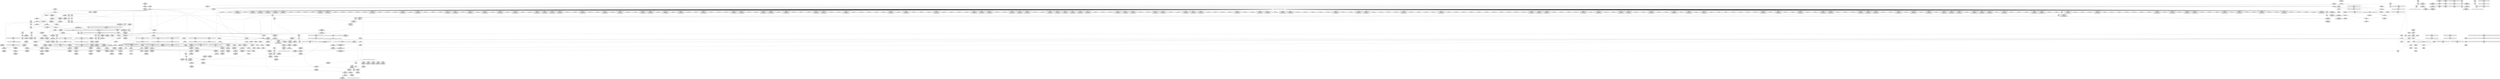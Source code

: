 digraph {
	CE0x3dcd9b0 [shape=record,shape=Mrecord,label="{CE0x3dcd9b0|i64_10|*Constant*|*SummSink*}"]
	CE0x3d97490 [shape=record,shape=Mrecord,label="{CE0x3d97490|selinux_xfrm_delete:cred|security/selinux/xfrm.c,142|*SummSource*}"]
	CE0x3d86980 [shape=record,shape=Mrecord,label="{CE0x3d86980|i8_1|*Constant*|*SummSource*}"]
	CE0x3d86ff0 [shape=record,shape=Mrecord,label="{CE0x3d86ff0|_call_void_lockdep_rcu_suspicious(i8*_getelementptr_inbounds_(_24_x_i8_,_24_x_i8_*_.str244,_i32_0,_i32_0),_i32_142,_i8*_getelementptr_inbounds_(_45_x_i8_,_45_x_i8_*_.str1245,_i32_0,_i32_0))_#10,_!dbg_!27729|security/selinux/xfrm.c,142|*SummSink*}"]
	CE0x3d71a70 [shape=record,shape=Mrecord,label="{CE0x3d71a70|864:_%struct.xfrm_sec_ctx*,_:_CRE_66,67_}"]
	CE0x3d743e0 [shape=record,shape=Mrecord,label="{CE0x3d743e0|864:_%struct.xfrm_sec_ctx*,_:_CRE_198,200_|*MultipleSource*|security/selinux/xfrm.c,394|Function::selinux_xfrm_state_delete&Arg::x::}"]
	CE0x3dc7c40 [shape=record,shape=Mrecord,label="{CE0x3dc7c40|selinux_xfrm_delete:tmp27|security/selinux/xfrm.c,145|*SummSink*}"]
	CE0x3db2c70 [shape=record,shape=Mrecord,label="{CE0x3db2c70|864:_%struct.xfrm_sec_ctx*,_:_CRE_105,106_}"]
	CE0x3dba1f0 [shape=record,shape=Mrecord,label="{CE0x3dba1f0|selinux_xfrm_delete:tmp18|security/selinux/xfrm.c,142|*SummSource*}"]
	CE0x3d75020 [shape=record,shape=Mrecord,label="{CE0x3d75020|864:_%struct.xfrm_sec_ctx*,_:_CRE_456,460_|*MultipleSource*|security/selinux/xfrm.c,394|Function::selinux_xfrm_state_delete&Arg::x::}"]
	CE0x3d7d5d0 [shape=record,shape=Mrecord,label="{CE0x3d7d5d0|864:_%struct.xfrm_sec_ctx*,_:_CRE_187,188_}"]
	CE0x3d863e0 [shape=record,shape=Mrecord,label="{CE0x3d863e0|selinux_xfrm_delete:tmp15|security/selinux/xfrm.c,142|*SummSink*}"]
	CE0x3d98f60 [shape=record,shape=Mrecord,label="{CE0x3d98f60|864:_%struct.xfrm_sec_ctx*,_:_CRE_64,65_}"]
	CE0x3d78110 [shape=record,shape=Mrecord,label="{CE0x3d78110|864:_%struct.xfrm_sec_ctx*,_:_CRE_376,384_|*MultipleSource*|security/selinux/xfrm.c,394|Function::selinux_xfrm_state_delete&Arg::x::}"]
	CE0x3da4d50 [shape=record,shape=Mrecord,label="{CE0x3da4d50|selinux_xfrm_delete:tmp4|security/selinux/xfrm.c,142}"]
	CE0x3d86680 [shape=record,shape=Mrecord,label="{CE0x3d86680|selinux_xfrm_delete:tmp16|security/selinux/xfrm.c,142|*SummSource*}"]
	CE0x3ddf190 [shape=record,shape=Mrecord,label="{CE0x3ddf190|avc_has_perm:ssid|Function::avc_has_perm&Arg::ssid::|*SummSource*}"]
	CE0x3d8fd50 [shape=record,shape=Mrecord,label="{CE0x3d8fd50|selinux_xfrm_state_delete:entry|*SummSource*}"]
	CE0x3d9b270 [shape=record,shape=Mrecord,label="{CE0x3d9b270|get_current227:tmp4|./arch/x86/include/asm/current.h,14|*SummSource*}"]
	CE0x3dcdfe0 [shape=record,shape=Mrecord,label="{CE0x3dcdfe0|selinux_xfrm_delete:tmp22|security/selinux/xfrm.c,144|*SummSource*}"]
	CE0x3da1bf0 [shape=record,shape=Mrecord,label="{CE0x3da1bf0|864:_%struct.xfrm_sec_ctx*,_:_CRE_808,816_|*MultipleSource*|security/selinux/xfrm.c,394|Function::selinux_xfrm_state_delete&Arg::x::}"]
	CE0x3d80aa0 [shape=record,shape=Mrecord,label="{CE0x3d80aa0|COLLAPSED:_GCMRE___llvm_gcov_ctr25_internal_global_15_x_i64_zeroinitializer:_elem_0:default:}"]
	CE0x3d91690 [shape=record,shape=Mrecord,label="{CE0x3d91690|864:_%struct.xfrm_sec_ctx*,_:_CRE_281,282_}"]
	CE0x3dad1d0 [shape=record,shape=Mrecord,label="{CE0x3dad1d0|864:_%struct.xfrm_sec_ctx*,_:_CRE_122,123_}"]
	CE0x3d7d720 [shape=record,shape=Mrecord,label="{CE0x3d7d720|selinux_xfrm_delete:if.then6|*SummSource*}"]
	CE0x3da5330 [shape=record,shape=Mrecord,label="{CE0x3da5330|GLOBAL:__llvm_gcov_ctr25|Global_var:__llvm_gcov_ctr25|*SummSink*}"]
	CE0x3d71860 [shape=record,shape=Mrecord,label="{CE0x3d71860|selinux_xfrm_state_delete:bb|*SummSource*}"]
	CE0x3d798f0 [shape=record,shape=Mrecord,label="{CE0x3d798f0|864:_%struct.xfrm_sec_ctx*,_:_CRE_296,300_|*MultipleSource*|security/selinux/xfrm.c,394|Function::selinux_xfrm_state_delete&Arg::x::}"]
	CE0x3da2ee0 [shape=record,shape=Mrecord,label="{CE0x3da2ee0|selinux_xfrm_state_delete:call|security/selinux/xfrm.c,394}"]
	CE0x3db9610 [shape=record,shape=Mrecord,label="{CE0x3db9610|i64*_getelementptr_inbounds_(_15_x_i64_,_15_x_i64_*___llvm_gcov_ctr25,_i64_0,_i64_9)|*Constant*|*SummSource*}"]
	CE0x3d91880 [shape=record,shape=Mrecord,label="{CE0x3d91880|864:_%struct.xfrm_sec_ctx*,_:_CRE_280,281_}"]
	CE0x3d946a0 [shape=record,shape=Mrecord,label="{CE0x3d946a0|864:_%struct.xfrm_sec_ctx*,_:_CRE_166,167_}"]
	CE0x47008d0 [shape=record,shape=Mrecord,label="{CE0x47008d0|864:_%struct.xfrm_sec_ctx*,_:_CRE_212,216_|*MultipleSource*|security/selinux/xfrm.c,394|Function::selinux_xfrm_state_delete&Arg::x::}"]
	CE0x3da0d10 [shape=record,shape=Mrecord,label="{CE0x3da0d10|selinux_xfrm_delete:return|*SummSink*}"]
	CE0x5cf19d0 [shape=record,shape=Mrecord,label="{CE0x5cf19d0|864:_%struct.xfrm_sec_ctx*,_:_CRE_92,93_}"]
	CE0x3da7000 [shape=record,shape=Mrecord,label="{CE0x3da7000|_ret_i32_%call,_!dbg_!27714|security/selinux/xfrm.c,394}"]
	CE0x3d9d330 [shape=record,shape=Mrecord,label="{CE0x3d9d330|i16_39|*Constant*|*SummSource*}"]
	CE0x3d9c460 [shape=record,shape=Mrecord,label="{CE0x3d9c460|i64_4|*Constant*|*SummSink*}"]
	CE0x3d75550 [shape=record,shape=Mrecord,label="{CE0x3d75550|864:_%struct.xfrm_sec_ctx*,_:_CRE_504,512_|*MultipleSource*|security/selinux/xfrm.c,394|Function::selinux_xfrm_state_delete&Arg::x::}"]
	CE0x3d7cba0 [shape=record,shape=Mrecord,label="{CE0x3d7cba0|864:_%struct.xfrm_sec_ctx*,_:_CRE_189,190_}"]
	CE0x3d74c40 [shape=record,shape=Mrecord,label="{CE0x3d74c40|864:_%struct.xfrm_sec_ctx*,_:_CRE_448,452_|*MultipleSource*|security/selinux/xfrm.c,394|Function::selinux_xfrm_state_delete&Arg::x::}"]
	CE0x3dc6ba0 [shape=record,shape=Mrecord,label="{CE0x3dc6ba0|i32_3|*Constant*|*SummSink*}"]
	CE0x3d79670 [shape=record,shape=Mrecord,label="{CE0x3d79670|864:_%struct.xfrm_sec_ctx*,_:_CRE_696,697_}"]
	CE0x3d8f2e0 [shape=record,shape=Mrecord,label="{CE0x3d8f2e0|864:_%struct.xfrm_sec_ctx*,_:_CRE_67,68_}"]
	CE0x52852f0 [shape=record,shape=Mrecord,label="{CE0x52852f0|864:_%struct.xfrm_sec_ctx*,_:_CRE_17,18_}"]
	CE0x3d7ebc0 [shape=record,shape=Mrecord,label="{CE0x3d7ebc0|get_current227:tmp1|*SummSource*}"]
	CE0x3d9b170 [shape=record,shape=Mrecord,label="{CE0x3d9b170|selinux_xfrm_delete:sid|security/selinux/xfrm.c,147|*SummSource*}"]
	CE0x3d9d020 [shape=record,shape=Mrecord,label="{CE0x3d9d020|avc_has_perm:tsid|Function::avc_has_perm&Arg::tsid::|*SummSink*}"]
	CE0x3d85da0 [shape=record,shape=Mrecord,label="{CE0x3d85da0|avc_has_perm:auditdata|Function::avc_has_perm&Arg::auditdata::|*SummSink*}"]
	CE0x3dddc70 [shape=record,shape=Mrecord,label="{CE0x3dddc70|selinux_xfrm_delete:tmp31|*LoadInst*|security/selinux/xfrm.c,147}"]
	CE0x3dc0010 [shape=record,shape=Mrecord,label="{CE0x3dc0010|%struct.task_struct.1015*_(%struct.task_struct.1015**)*_asm_movq_%gs:$_1:P_,$0_,_r,im,_dirflag_,_fpsr_,_flags_|*SummSink*}"]
	CE0x3db56d0 [shape=record,shape=Mrecord,label="{CE0x3db56d0|i32_3|*Constant*}"]
	CE0x3d7b0c0 [shape=record,shape=Mrecord,label="{CE0x3d7b0c0|864:_%struct.xfrm_sec_ctx*,_:_CRE_85,86_}"]
	CE0x3d7bd70 [shape=record,shape=Mrecord,label="{CE0x3d7bd70|selinux_xfrm_state_delete:tmp2|*SummSource*}"]
	CE0x3db51c0 [shape=record,shape=Mrecord,label="{CE0x3db51c0|selinux_xfrm_delete:ctx|Function::selinux_xfrm_delete&Arg::ctx::|*SummSource*}"]
	CE0x3d832d0 [shape=record,shape=Mrecord,label="{CE0x3d832d0|selinux_xfrm_delete:tmp13|security/selinux/xfrm.c,142|*SummSource*}"]
	CE0x3d8bec0 [shape=record,shape=Mrecord,label="{CE0x3d8bec0|864:_%struct.xfrm_sec_ctx*,_:_CRE_96,97_}"]
	CE0x3d8fc10 [shape=record,shape=Mrecord,label="{CE0x3d8fc10|864:_%struct.xfrm_sec_ctx*,_:_CRE_148,149_}"]
	CE0x3dbb340 [shape=record,shape=Mrecord,label="{CE0x3dbb340|GLOBAL:lockdep_rcu_suspicious|*Constant*}"]
	CE0x3d79530 [shape=record,shape=Mrecord,label="{CE0x3d79530|864:_%struct.xfrm_sec_ctx*,_:_CRE_291,292_}"]
	CE0x3d9baf0 [shape=record,shape=Mrecord,label="{CE0x3d9baf0|i64_5|*Constant*}"]
	CE0x3d797b0 [shape=record,shape=Mrecord,label="{CE0x3d797b0|864:_%struct.xfrm_sec_ctx*,_:_CRE_292,296_|*MultipleSource*|security/selinux/xfrm.c,394|Function::selinux_xfrm_state_delete&Arg::x::}"]
	CE0x3d853d0 [shape=record,shape=Mrecord,label="{CE0x3d853d0|864:_%struct.xfrm_sec_ctx*,_:_CRE_143,144_}"]
	CE0x3d74ab0 [shape=record,shape=Mrecord,label="{CE0x3d74ab0|864:_%struct.xfrm_sec_ctx*,_:_CRE_440,448_|*MultipleSource*|security/selinux/xfrm.c,394|Function::selinux_xfrm_state_delete&Arg::x::}"]
	CE0x3d8e760 [shape=record,shape=Mrecord,label="{CE0x3d8e760|864:_%struct.xfrm_sec_ctx*,_:_CRE_77,78_}"]
	CE0x3dc64f0 [shape=record,shape=Mrecord,label="{CE0x3dc64f0|4:_i32,_:_CR_16,20_|*MultipleSource*|security/selinux/xfrm.c,147|security/selinux/xfrm.c,142|security/selinux/xfrm.c,142}"]
	CE0x3d8e6a0 [shape=record,shape=Mrecord,label="{CE0x3d8e6a0|864:_%struct.xfrm_sec_ctx*,_:_CRE_76,77_}"]
	CE0x3d7d070 [shape=record,shape=Mrecord,label="{CE0x3d7d070|selinux_xfrm_delete:tmp1|*SummSink*}"]
	CE0x3ddf470 [shape=record,shape=Mrecord,label="{CE0x3ddf470|avc_has_perm:auditdata|Function::avc_has_perm&Arg::auditdata::}"]
	CE0x3d8a590 [shape=record,shape=Mrecord,label="{CE0x3d8a590|864:_%struct.xfrm_sec_ctx*,_:_CRE_712,720_|*MultipleSource*|security/selinux/xfrm.c,394|Function::selinux_xfrm_state_delete&Arg::x::}"]
	CE0x3da0fb0 [shape=record,shape=Mrecord,label="{CE0x3da0fb0|selinux_xfrm_delete:land.lhs.true|*SummSink*}"]
	CE0x3d73fa0 [shape=record,shape=Mrecord,label="{CE0x3d73fa0|864:_%struct.xfrm_sec_ctx*,_:_CRE_173,174_}"]
	CE0x3d72030 [shape=record,shape=Mrecord,label="{CE0x3d72030|i64*_getelementptr_inbounds_(_2_x_i64_,_2_x_i64_*___llvm_gcov_ctr13,_i64_0,_i64_0)|*Constant*|*SummSource*}"]
	CE0x3d793f0 [shape=record,shape=Mrecord,label="{CE0x3d793f0|864:_%struct.xfrm_sec_ctx*,_:_CRE_290,291_}"]
	CE0x3d7a2f0 [shape=record,shape=Mrecord,label="{CE0x3d7a2f0|selinux_xfrm_delete:tmp5|security/selinux/xfrm.c,142|*SummSource*}"]
	CE0x3d8b480 [shape=record,shape=Mrecord,label="{CE0x3d8b480|864:_%struct.xfrm_sec_ctx*,_:_CRE_152,156_|*MultipleSource*|security/selinux/xfrm.c,394|Function::selinux_xfrm_state_delete&Arg::x::}"]
	CE0x3d9b6f0 [shape=record,shape=Mrecord,label="{CE0x3d9b6f0|selinux_xfrm_delete:tmp8|security/selinux/xfrm.c,142|*SummSource*}"]
	CE0x3d88820 [shape=record,shape=Mrecord,label="{CE0x3d88820|864:_%struct.xfrm_sec_ctx*,_:_CRE_640,648_|*MultipleSource*|security/selinux/xfrm.c,394|Function::selinux_xfrm_state_delete&Arg::x::}"]
	CE0x3da0d80 [shape=record,shape=Mrecord,label="{CE0x3da0d80|selinux_xfrm_delete:land.lhs.true2}"]
	CE0x3d99d00 [shape=record,shape=Mrecord,label="{CE0x3d99d00|selinux_xfrm_delete:return}"]
	CE0x3dc7990 [shape=record,shape=Mrecord,label="{CE0x3dc7990|selinux_xfrm_delete:tmp27|security/selinux/xfrm.c,145}"]
	CE0x3d9c0e0 [shape=record,shape=Mrecord,label="{CE0x3d9c0e0|selinux_xfrm_delete:tmp9|security/selinux/xfrm.c,142|*SummSink*}"]
	CE0x3d8cf90 [shape=record,shape=Mrecord,label="{CE0x3d8cf90|864:_%struct.xfrm_sec_ctx*,_:_CRE_72,73_}"]
	CE0x3d8f3f0 [shape=record,shape=Mrecord,label="{CE0x3d8f3f0|_call_void_mcount()_#3|*SummSource*}"]
	CE0x3d7ef50 [shape=record,shape=Mrecord,label="{CE0x3d7ef50|selinux_xfrm_state_delete:security|security/selinux/xfrm.c,394|*SummSink*}"]
	CE0x3d918f0 [shape=record,shape=Mrecord,label="{CE0x3d918f0|864:_%struct.xfrm_sec_ctx*,_:_CRE_279,280_}"]
	CE0x3d89720 [shape=record,shape=Mrecord,label="{CE0x3d89720|864:_%struct.xfrm_sec_ctx*,_:_CRE_698,699_}"]
	CE0x3de0bc0 [shape=record,shape=Mrecord,label="{CE0x3de0bc0|selinux_xfrm_delete:tmp32|security/selinux/xfrm.c,150|*SummSink*}"]
	CE0x3e065f0 [shape=record,shape=Mrecord,label="{CE0x3e065f0|i64*_getelementptr_inbounds_(_2_x_i64_,_2_x_i64_*___llvm_gcov_ctr21,_i64_0,_i64_0)|*Constant*|*SummSink*}"]
	CE0x3d784f0 [shape=record,shape=Mrecord,label="{CE0x3d784f0|864:_%struct.xfrm_sec_ctx*,_:_CRE_392,400_|*MultipleSource*|security/selinux/xfrm.c,394|Function::selinux_xfrm_state_delete&Arg::x::}"]
	CE0x3d7f660 [shape=record,shape=Mrecord,label="{CE0x3d7f660|864:_%struct.xfrm_sec_ctx*,_:_CRE_320,328_|*MultipleSource*|security/selinux/xfrm.c,394|Function::selinux_xfrm_state_delete&Arg::x::}"]
	CE0x3d8c290 [shape=record,shape=Mrecord,label="{CE0x3d8c290|_call_void_mcount()_#3|*SummSink*}"]
	CE0x3dca6a0 [shape=record,shape=Mrecord,label="{CE0x3dca6a0|selinux_xfrm_delete:tmp19|security/selinux/xfrm.c,142}"]
	CE0x3dc84c0 [shape=record,shape=Mrecord,label="{CE0x3dc84c0|get_current227:entry|*SummSink*}"]
	CE0x3d891d0 [shape=record,shape=Mrecord,label="{CE0x3d891d0|864:_%struct.xfrm_sec_ctx*,_:_CRE_680,688_|*MultipleSource*|security/selinux/xfrm.c,394|Function::selinux_xfrm_state_delete&Arg::x::}"]
	CE0x3db1a10 [shape=record,shape=Mrecord,label="{CE0x3db1a10|864:_%struct.xfrm_sec_ctx*,_:_CRE_112,113_}"]
	CE0x3d826d0 [shape=record,shape=Mrecord,label="{CE0x3d826d0|selinux_xfrm_delete:tmp28|security/selinux/xfrm.c,147|*SummSink*}"]
	CE0x3d71cd0 [shape=record,shape=Mrecord,label="{CE0x3d71cd0|i32_0|*Constant*|*SummSource*}"]
	CE0x3d7e890 [shape=record,shape=Mrecord,label="{CE0x3d7e890|864:_%struct.xfrm_sec_ctx*,_:_CRE_149,150_}"]
	CE0x3d749d0 [shape=record,shape=Mrecord,label="{CE0x3d749d0|864:_%struct.xfrm_sec_ctx*,_:_CRE_436,440_|*MultipleSource*|security/selinux/xfrm.c,394|Function::selinux_xfrm_state_delete&Arg::x::}"]
	CE0x3d7af00 [shape=record,shape=Mrecord,label="{CE0x3d7af00|864:_%struct.xfrm_sec_ctx*,_:_CRE_163,164_}"]
	CE0x3d9a040 [shape=record,shape=Mrecord,label="{CE0x3d9a040|i64*_getelementptr_inbounds_(_15_x_i64_,_15_x_i64_*___llvm_gcov_ctr25,_i64_0,_i64_13)|*Constant*|*SummSink*}"]
	CE0x3db9190 [shape=record,shape=Mrecord,label="{CE0x3db9190|i8*_getelementptr_inbounds_(_45_x_i8_,_45_x_i8_*_.str1245,_i32_0,_i32_0)|*Constant*|*SummSink*}"]
	CE0x3dbba90 [shape=record,shape=Mrecord,label="{CE0x3dbba90|i32_142|*Constant*}"]
	CE0x3e1de00 [shape=record,shape=Mrecord,label="{CE0x3e1de00|get_current227:tmp1|*SummSink*}"]
	CE0x3d84ab0 [shape=record,shape=Mrecord,label="{CE0x3d84ab0|864:_%struct.xfrm_sec_ctx*,_:_CRE_204,205_|*MultipleSource*|security/selinux/xfrm.c,394|Function::selinux_xfrm_state_delete&Arg::x::}"]
	CE0x3d767d0 [shape=record,shape=Mrecord,label="{CE0x3d767d0|864:_%struct.xfrm_sec_ctx*,_:_CRE_185,186_}"]
	CE0x3d88a10 [shape=record,shape=Mrecord,label="{CE0x3d88a10|864:_%struct.xfrm_sec_ctx*,_:_CRE_648,656_|*MultipleSource*|security/selinux/xfrm.c,394|Function::selinux_xfrm_state_delete&Arg::x::}"]
	CE0x3d89a80 [shape=record,shape=Mrecord,label="{CE0x3d89a80|864:_%struct.xfrm_sec_ctx*,_:_CRE_702,703_}"]
	CE0x3dde530 [shape=record,shape=Mrecord,label="{CE0x3dde530|selinux_xfrm_delete:call8|security/selinux/xfrm.c,147}"]
	CE0x3da30d0 [shape=record,shape=Mrecord,label="{CE0x3da30d0|selinux_xfrm_state_delete:call|security/selinux/xfrm.c,394|*SummSink*}"]
	CE0x3d73dc0 [shape=record,shape=Mrecord,label="{CE0x3d73dc0|i64*_getelementptr_inbounds_(_2_x_i64_,_2_x_i64_*___llvm_gcov_ctr13,_i64_0,_i64_0)|*Constant*}"]
	CE0x3d9c590 [shape=record,shape=Mrecord,label="{CE0x3d9c590|i64*_getelementptr_inbounds_(_15_x_i64_,_15_x_i64_*___llvm_gcov_ctr25,_i64_0,_i64_6)|*Constant*}"]
	CE0x3d7f060 [shape=record,shape=Mrecord,label="{CE0x3d7f060|i64_1|*Constant*}"]
	CE0x3d7fda0 [shape=record,shape=Mrecord,label="{CE0x3d7fda0|864:_%struct.xfrm_sec_ctx*,_:_CRE_352,360_|*MultipleSource*|security/selinux/xfrm.c,394|Function::selinux_xfrm_state_delete&Arg::x::}"]
	CE0x3e1ce40 [shape=record,shape=Mrecord,label="{CE0x3e1ce40|get_current227:tmp|*SummSource*}"]
	CE0x3d70810 [shape=record,shape=Mrecord,label="{CE0x3d70810|selinux_xfrm_state_delete:x|Function::selinux_xfrm_state_delete&Arg::x::|*SummSource*}"]
	CE0x3d88c00 [shape=record,shape=Mrecord,label="{CE0x3d88c00|864:_%struct.xfrm_sec_ctx*,_:_CRE_656,664_|*MultipleSource*|security/selinux/xfrm.c,394|Function::selinux_xfrm_state_delete&Arg::x::}"]
	CE0x3db9120 [shape=record,shape=Mrecord,label="{CE0x3db9120|i8*_getelementptr_inbounds_(_45_x_i8_,_45_x_i8_*_.str1245,_i32_0,_i32_0)|*Constant*|*SummSource*}"]
	CE0x3d7b3e0 [shape=record,shape=Mrecord,label="{CE0x3d7b3e0|864:_%struct.xfrm_sec_ctx*,_:_CRE_216,220_|*MultipleSource*|security/selinux/xfrm.c,394|Function::selinux_xfrm_state_delete&Arg::x::}"]
	CE0x3da9ba0 [shape=record,shape=Mrecord,label="{CE0x3da9ba0|864:_%struct.xfrm_sec_ctx*,_:_CRE_125,126_}"]
	CE0x3d7f340 [shape=record,shape=Mrecord,label="{CE0x3d7f340|selinux_xfrm_state_delete:security|security/selinux/xfrm.c,394|*SummSource*}"]
	CE0x3da2f50 [shape=record,shape=Mrecord,label="{CE0x3da2f50|selinux_xfrm_state_delete:tmp4|*LoadInst*|security/selinux/xfrm.c,394|*SummSink*}"]
	CE0x3dc7920 [shape=record,shape=Mrecord,label="{CE0x3dc7920|i64*_getelementptr_inbounds_(_15_x_i64_,_15_x_i64_*___llvm_gcov_ctr25,_i64_0,_i64_13)|*Constant*}"]
	CE0x3d85850 [shape=record,shape=Mrecord,label="{CE0x3d85850|%struct.common_audit_data.1017*_null|*Constant*}"]
	CE0x3dd0a50 [shape=record,shape=Mrecord,label="{CE0x3dd0a50|selinux_xfrm_delete:tmp21|security/selinux/xfrm.c,142|*SummSink*}"]
	CE0x3db5420 [shape=record,shape=Mrecord,label="{CE0x3db5420|i32_1|*Constant*|*SummSink*}"]
	CE0x3d9c690 [shape=record,shape=Mrecord,label="{CE0x3d9c690|selinux_xfrm_delete:tmp9|security/selinux/xfrm.c,142}"]
	CE0x3db5f20 [shape=record,shape=Mrecord,label="{CE0x3db5f20|_call_void_mcount()_#3|*SummSource*}"]
	CE0x3dfd4a0 [shape=record,shape=Mrecord,label="{CE0x3dfd4a0|get_current227:tmp2|*SummSink*}"]
	CE0x3d83260 [shape=record,shape=Mrecord,label="{CE0x3d83260|selinux_xfrm_delete:tmp13|security/selinux/xfrm.c,142}"]
	CE0x3ddd930 [shape=record,shape=Mrecord,label="{CE0x3ddd930|4:_i32,_:_CRE_4,8_|*MultipleSource*|security/selinux/xfrm.c,147|*LoadInst*|security/selinux/xfrm.c,394|Function::selinux_xfrm_delete&Arg::ctx::}"]
	CE0x3d94e80 [shape=record,shape=Mrecord,label="{CE0x3d94e80|864:_%struct.xfrm_sec_ctx*,_:_CRE_268,269_|*MultipleSource*|security/selinux/xfrm.c,394|Function::selinux_xfrm_state_delete&Arg::x::}"]
	CE0x3d98070 [shape=record,shape=Mrecord,label="{CE0x3d98070|864:_%struct.xfrm_sec_ctx*,_:_CRE_576,584_|*MultipleSource*|security/selinux/xfrm.c,394|Function::selinux_xfrm_state_delete&Arg::x::}"]
	CE0x3d7bfa0 [shape=record,shape=Mrecord,label="{CE0x3d7bfa0|864:_%struct.xfrm_sec_ctx*,_:_CRE_480,484_|*MultipleSource*|security/selinux/xfrm.c,394|Function::selinux_xfrm_state_delete&Arg::x::}"]
	CE0x3d71260 [shape=record,shape=Mrecord,label="{CE0x3d71260|864:_%struct.xfrm_sec_ctx*,_:_CRE_13,14_}"]
	CE0x3d877e0 [shape=record,shape=Mrecord,label="{CE0x3d877e0|i64_0|*Constant*|*SummSource*}"]
	CE0x3d7d950 [shape=record,shape=Mrecord,label="{CE0x3d7d950|selinux_xfrm_delete:do.end}"]
	CE0x3da1810 [shape=record,shape=Mrecord,label="{CE0x3da1810|864:_%struct.xfrm_sec_ctx*,_:_CRE_792,800_|*MultipleSource*|security/selinux/xfrm.c,394|Function::selinux_xfrm_state_delete&Arg::x::}"]
	CE0x542cdb0 [shape=record,shape=Mrecord,label="{CE0x542cdb0|864:_%struct.xfrm_sec_ctx*,_:_CRE_91,92_}"]
	CE0x3d7d3c0 [shape=record,shape=Mrecord,label="{CE0x3d7d3c0|864:_%struct.xfrm_sec_ctx*,_:_CRE_178,179_}"]
	CE0x3dad290 [shape=record,shape=Mrecord,label="{CE0x3dad290|864:_%struct.xfrm_sec_ctx*,_:_CRE_118,119_}"]
	CE0x3da1de0 [shape=record,shape=Mrecord,label="{CE0x3da1de0|864:_%struct.xfrm_sec_ctx*,_:_CRE_816,824_|*MultipleSource*|security/selinux/xfrm.c,394|Function::selinux_xfrm_state_delete&Arg::x::}"]
	CE0x3dbe570 [shape=record,shape=Mrecord,label="{CE0x3dbe570|selinux_xfrm_delete:do.body|*SummSink*}"]
	CE0x3d73f00 [shape=record,shape=Mrecord,label="{CE0x3d73f00|selinux_xfrm_state_delete:security|security/selinux/xfrm.c,394}"]
	CE0x3ddef40 [shape=record,shape=Mrecord,label="{CE0x3ddef40|avc_has_perm:ssid|Function::avc_has_perm&Arg::ssid::}"]
	CE0x3d75380 [shape=record,shape=Mrecord,label="{CE0x3d75380|864:_%struct.xfrm_sec_ctx*,_:_CRE_472,480_|*MultipleSource*|security/selinux/xfrm.c,394|Function::selinux_xfrm_state_delete&Arg::x::}"]
	CE0x3daae70 [shape=record,shape=Mrecord,label="{CE0x3daae70|864:_%struct.xfrm_sec_ctx*,_:_CRE_123,124_}"]
	CE0x3dde700 [shape=record,shape=Mrecord,label="{CE0x3dde700|selinux_xfrm_delete:call8|security/selinux/xfrm.c,147|*SummSource*}"]
	CE0x3d6d640 [shape=record,shape=Mrecord,label="{CE0x3d6d640|864:_%struct.xfrm_sec_ctx*,_:_CRE_21,22_}"]
	CE0x3d8add0 [shape=record,shape=Mrecord,label="{CE0x3d8add0|864:_%struct.xfrm_sec_ctx*,_:_CRE_752,768_|*MultipleSource*|security/selinux/xfrm.c,394|Function::selinux_xfrm_state_delete&Arg::x::}"]
	CE0x3d8ce90 [shape=record,shape=Mrecord,label="{CE0x3d8ce90|selinux_xfrm_delete:tmp|*SummSink*}"]
	CE0x3da2980 [shape=record,shape=Mrecord,label="{CE0x3da2980|864:_%struct.xfrm_sec_ctx*,_:_CRE_864,872_|*MultipleSource*|security/selinux/xfrm.c,394|Function::selinux_xfrm_state_delete&Arg::x::}"]
	CE0x3dba4f0 [shape=record,shape=Mrecord,label="{CE0x3dba4f0|selinux_xfrm_delete:call4|security/selinux/xfrm.c,142}"]
	CE0x3d95f10 [shape=record,shape=Mrecord,label="{CE0x3d95f10|864:_%struct.xfrm_sec_ctx*,_:_CRE_18,19_}"]
	CE0x3d712d0 [shape=record,shape=Mrecord,label="{CE0x3d712d0|864:_%struct.xfrm_sec_ctx*,_:_CRE_15,16_}"]
	CE0x3dc4590 [shape=record,shape=Mrecord,label="{CE0x3dc4590|selinux_xfrm_delete:tmp25|security/selinux/xfrm.c,144|*SummSource*}"]
	CE0x3dd11c0 [shape=record,shape=Mrecord,label="{CE0x3dd11c0|selinux_xfrm_delete:tobool5|security/selinux/xfrm.c,144|*SummSource*}"]
	CE0x3d80870 [shape=record,shape=Mrecord,label="{CE0x3d80870|i64*_getelementptr_inbounds_(_15_x_i64_,_15_x_i64_*___llvm_gcov_ctr25,_i64_0,_i64_0)|*Constant*|*SummSink*}"]
	CE0x3dca800 [shape=record,shape=Mrecord,label="{CE0x3dca800|selinux_xfrm_delete:tmp19|security/selinux/xfrm.c,142|*SummSink*}"]
	CE0x3dd0860 [shape=record,shape=Mrecord,label="{CE0x3dd0860|selinux_xfrm_delete:tmp20|security/selinux/xfrm.c,142|*SummSink*}"]
	CE0x3dbaa80 [shape=record,shape=Mrecord,label="{CE0x3dbaa80|GLOBAL:get_current227|*Constant*|*SummSource*}"]
	CE0x3d8b600 [shape=record,shape=Mrecord,label="{CE0x3d8b600|864:_%struct.xfrm_sec_ctx*,_:_CRE_161,162_}"]
	CE0x3d75a00 [shape=record,shape=Mrecord,label="{CE0x3d75a00|864:_%struct.xfrm_sec_ctx*,_:_CRE_528,536_|*MultipleSource*|security/selinux/xfrm.c,394|Function::selinux_xfrm_state_delete&Arg::x::}"]
	CE0x3db9e40 [shape=record,shape=Mrecord,label="{CE0x3db9e40|selinux_xfrm_delete:tmp17|security/selinux/xfrm.c,142|*SummSource*}"]
	CE0x3da7990 [shape=record,shape=Mrecord,label="{CE0x3da7990|_ret_i32_%call,_!dbg_!27714|security/selinux/xfrm.c,394|*SummSource*}"]
	CE0x3dc0990 [shape=record,shape=Mrecord,label="{CE0x3dc0990|i64*_getelementptr_inbounds_(_2_x_i64_,_2_x_i64_*___llvm_gcov_ctr21,_i64_0,_i64_1)|*Constant*|*SummSink*}"]
	CE0x3dbffa0 [shape=record,shape=Mrecord,label="{CE0x3dbffa0|%struct.task_struct.1015**_bitcast_(%struct.task_struct**_current_task_to_%struct.task_struct.1015**)|*Constant*|*SummSource*}"]
	CE0x3d70ad0 [shape=record,shape=Mrecord,label="{CE0x3d70ad0|i64*_getelementptr_inbounds_(_2_x_i64_,_2_x_i64_*___llvm_gcov_ctr13,_i64_0,_i64_1)|*Constant*}"]
	CE0x3d6d740 [shape=record,shape=Mrecord,label="{CE0x3d6d740|864:_%struct.xfrm_sec_ctx*,_:_CRE_23,24_}"]
	CE0x3d72710 [shape=record,shape=Mrecord,label="{CE0x3d72710|864:_%struct.xfrm_sec_ctx*,_:_CRE_12,13_}"]
	CE0x3d84390 [shape=record,shape=Mrecord,label="{CE0x3d84390|864:_%struct.xfrm_sec_ctx*,_:_CRE_69,70_}"]
	CE0x3dcd770 [shape=record,shape=Mrecord,label="{CE0x3dcd770|selinux_xfrm_delete:tmp20|security/selinux/xfrm.c,142}"]
	CE0x3dc73e0 [shape=record,shape=Mrecord,label="{CE0x3dc73e0|selinux_xfrm_delete:tmp26|security/selinux/xfrm.c,145|*SummSource*}"]
	CE0x3db9060 [shape=record,shape=Mrecord,label="{CE0x3db9060|i8*_getelementptr_inbounds_(_45_x_i8_,_45_x_i8_*_.str1245,_i32_0,_i32_0)|*Constant*}"]
	CE0x3d9b970 [shape=record,shape=Mrecord,label="{CE0x3d9b970|selinux_xfrm_delete:tobool1|security/selinux/xfrm.c,142|*SummSource*}"]
	CE0x3dd08d0 [shape=record,shape=Mrecord,label="{CE0x3dd08d0|selinux_xfrm_delete:tmp21|security/selinux/xfrm.c,142}"]
	CE0x3d83a70 [shape=record,shape=Mrecord,label="{CE0x3d83a70|i1_true|*Constant*|*SummSource*}"]
	CE0x3d972b0 [shape=record,shape=Mrecord,label="{CE0x3d972b0|COLLAPSED:_GCMRE_current_task_external_global_%struct.task_struct*:_elem_0::|security/selinux/xfrm.c,142}"]
	CE0x3dc4320 [shape=record,shape=Mrecord,label="{CE0x3dc4320|selinux_xfrm_delete:tmp25|security/selinux/xfrm.c,144}"]
	CE0x3dc11a0 [shape=record,shape=Mrecord,label="{CE0x3dc11a0|i64*_getelementptr_inbounds_(_2_x_i64_,_2_x_i64_*___llvm_gcov_ctr21,_i64_0,_i64_1)|*Constant*|*SummSource*}"]
	CE0x3d919f0 [shape=record,shape=Mrecord,label="{CE0x3d919f0|864:_%struct.xfrm_sec_ctx*,_:_CRE_284,285_}"]
	CE0x3d838d0 [shape=record,shape=Mrecord,label="{CE0x3d838d0|selinux_xfrm_delete:tmp14|security/selinux/xfrm.c,142|*SummSink*}"]
	CE0x3d91510 [shape=record,shape=Mrecord,label="{CE0x3d91510|864:_%struct.xfrm_sec_ctx*,_:_CRE_277,278_}"]
	CE0x3d99a70 [shape=record,shape=Mrecord,label="{CE0x3d99a70|_ret_i32_%call,_!dbg_!27714|security/selinux/xfrm.c,394|*SummSink*}"]
	CE0x3daf6b0 [shape=record,shape=Mrecord,label="{CE0x3daf6b0|864:_%struct.xfrm_sec_ctx*,_:_CRE_113,114_}"]
	CE0x3db0800 [shape=record,shape=Mrecord,label="{CE0x3db0800|864:_%struct.xfrm_sec_ctx*,_:_CRE_110,111_}"]
	CE0x3d87fc0 [shape=record,shape=Mrecord,label="{CE0x3d87fc0|selinux_xfrm_delete:tmp6|security/selinux/xfrm.c,142}"]
	CE0x3d83e60 [shape=record,shape=Mrecord,label="{CE0x3d83e60|i64*_getelementptr_inbounds_(_15_x_i64_,_15_x_i64_*___llvm_gcov_ctr25,_i64_0,_i64_8)|*Constant*|*SummSink*}"]
	CE0x3d93910 [shape=record,shape=Mrecord,label="{CE0x3d93910|864:_%struct.xfrm_sec_ctx*,_:_CRE_192,194_|*MultipleSource*|security/selinux/xfrm.c,394|Function::selinux_xfrm_state_delete&Arg::x::}"]
	CE0x3d76650 [shape=record,shape=Mrecord,label="{CE0x3d76650|864:_%struct.xfrm_sec_ctx*,_:_CRE_183,184_}"]
	CE0x4700760 [shape=record,shape=Mrecord,label="{CE0x4700760|864:_%struct.xfrm_sec_ctx*,_:_CRE_208,212_|*MultipleSource*|security/selinux/xfrm.c,394|Function::selinux_xfrm_state_delete&Arg::x::}"]
	CE0x3d91280 [shape=record,shape=Mrecord,label="{CE0x3d91280|864:_%struct.xfrm_sec_ctx*,_:_CRE_10,11_}"]
	CE0x3d6bb40 [shape=record,shape=Mrecord,label="{CE0x3d6bb40|i64*_getelementptr_inbounds_(_2_x_i64_,_2_x_i64_*___llvm_gcov_ctr13,_i64_0,_i64_1)|*Constant*|*SummSource*}"]
	CE0x3da21c0 [shape=record,shape=Mrecord,label="{CE0x3da21c0|864:_%struct.xfrm_sec_ctx*,_:_CRE_832,840_|*MultipleSource*|security/selinux/xfrm.c,394|Function::selinux_xfrm_state_delete&Arg::x::}"]
	CE0x3dc6c10 [shape=record,shape=Mrecord,label="{CE0x3dc6c10|i32_3|*Constant*|*SummSource*}"]
	CE0x3da23b0 [shape=record,shape=Mrecord,label="{CE0x3da23b0|864:_%struct.xfrm_sec_ctx*,_:_CRE_840,848_|*MultipleSource*|security/selinux/xfrm.c,394|Function::selinux_xfrm_state_delete&Arg::x::}"]
	CE0x3d79f80 [shape=record,shape=Mrecord,label="{CE0x3d79f80|864:_%struct.xfrm_sec_ctx*,_:_CRE_133,134_}"]
	CE0x3daadb0 [shape=record,shape=Mrecord,label="{CE0x3daadb0|864:_%struct.xfrm_sec_ctx*,_:_CRE_127,128_}"]
	CE0x366f030 [shape=record,shape=Mrecord,label="{CE0x366f030|864:_%struct.xfrm_sec_ctx*,_:_CRE_97,98_}"]
	CE0x3da2b70 [shape=record,shape=Mrecord,label="{CE0x3da2b70|864:_%struct.xfrm_sec_ctx*,_:_CRE_872,880_|*MultipleSource*|security/selinux/xfrm.c,394|Function::selinux_xfrm_state_delete&Arg::x::}"]
	CE0x3d8d260 [shape=record,shape=Mrecord,label="{CE0x3d8d260|864:_%struct.xfrm_sec_ctx*,_:_CRE_81,82_}"]
	CE0x3d6b720 [shape=record,shape=Mrecord,label="{CE0x3d6b720|selinux_xfrm_state_delete:tmp}"]
	CE0x3da6b70 [shape=record,shape=Mrecord,label="{CE0x3da6b70|selinux_xfrm_delete:tobool|security/selinux/xfrm.c,142|*SummSource*}"]
	CE0x3d734d0 [shape=record,shape=Mrecord,label="{CE0x3d734d0|864:_%struct.xfrm_sec_ctx*,_:_CRE_40,48_|*MultipleSource*|security/selinux/xfrm.c,394|Function::selinux_xfrm_state_delete&Arg::x::}"]
	CE0x3d91700 [shape=record,shape=Mrecord,label="{CE0x3d91700|864:_%struct.xfrm_sec_ctx*,_:_CRE_278,279_}"]
	CE0x3de08d0 [shape=record,shape=Mrecord,label="{CE0x3de08d0|selinux_xfrm_delete:tmp32|security/selinux/xfrm.c,150}"]
	CE0x3d8d050 [shape=record,shape=Mrecord,label="{CE0x3d8d050|864:_%struct.xfrm_sec_ctx*,_:_CRE_73,74_}"]
	CE0x3ddf5e0 [shape=record,shape=Mrecord,label="{CE0x3ddf5e0|avc_has_perm:auditdata|Function::avc_has_perm&Arg::auditdata::|*SummSource*}"]
	CE0x3dc4cf0 [shape=record,shape=Mrecord,label="{CE0x3dc4cf0|i64*_getelementptr_inbounds_(_15_x_i64_,_15_x_i64_*___llvm_gcov_ctr25,_i64_0,_i64_12)|*Constant*|*SummSink*}"]
	CE0x3d78ac0 [shape=record,shape=Mrecord,label="{CE0x3d78ac0|864:_%struct.xfrm_sec_ctx*,_:_CRE_416,424_|*MultipleSource*|security/selinux/xfrm.c,394|Function::selinux_xfrm_state_delete&Arg::x::}"]
	CE0x3d7a850 [shape=record,shape=Mrecord,label="{CE0x3d7a850|selinux_xfrm_delete:tmp7|security/selinux/xfrm.c,142}"]
	CE0x3da5220 [shape=record,shape=Mrecord,label="{CE0x3da5220|GLOBAL:__llvm_gcov_ctr25|Global_var:__llvm_gcov_ctr25|*SummSource*}"]
	CE0x3d7eb50 [shape=record,shape=Mrecord,label="{CE0x3d7eb50|get_current227:tmp1}"]
	CE0x3dae3e0 [shape=record,shape=Mrecord,label="{CE0x3dae3e0|864:_%struct.xfrm_sec_ctx*,_:_CRE_115,116_}"]
	CE0x3d842b0 [shape=record,shape=Mrecord,label="{CE0x3d842b0|864:_%struct.xfrm_sec_ctx*,_:_CRE_68,69_}"]
	CE0x3d7f470 [shape=record,shape=Mrecord,label="{CE0x3d7f470|864:_%struct.xfrm_sec_ctx*,_:_CRE_312,320_|*MultipleSource*|security/selinux/xfrm.c,394|Function::selinux_xfrm_state_delete&Arg::x::}"]
	CE0x3d94710 [shape=record,shape=Mrecord,label="{CE0x3d94710|864:_%struct.xfrm_sec_ctx*,_:_CRE_167,168_}"]
	CE0x3d7e5e0 [shape=record,shape=Mrecord,label="{CE0x3d7e5e0|864:_%struct.xfrm_sec_ctx*,_:_CRE_71,72_}"]
	CE0x3d8f9d0 [shape=record,shape=Mrecord,label="{CE0x3d8f9d0|864:_%struct.xfrm_sec_ctx*,_:_CRE_160,161_}"]
	CE0x3ddfc40 [shape=record,shape=Mrecord,label="{CE0x3ddfc40|selinux_xfrm_delete:retval.0}"]
	CE0x3d9d5d0 [shape=record,shape=Mrecord,label="{CE0x3d9d5d0|i32_4|*Constant*}"]
	CE0x3daaf30 [shape=record,shape=Mrecord,label="{CE0x3daaf30|864:_%struct.xfrm_sec_ctx*,_:_CRE_124,125_}"]
	CE0x3d6be80 [shape=record,shape=Mrecord,label="{CE0x3d6be80|864:_%struct.xfrm_sec_ctx*,_:_CRE_56,60_|*MultipleSource*|security/selinux/xfrm.c,394|Function::selinux_xfrm_state_delete&Arg::x::}"]
	CE0x3e1d840 [shape=record,shape=Mrecord,label="{CE0x3e1d840|get_current227:tmp3|*SummSource*}"]
	CE0x3dc66b0 [shape=record,shape=Mrecord,label="{CE0x3dc66b0|4:_i32,_:_CR_20,24_|*MultipleSource*|security/selinux/xfrm.c,147|security/selinux/xfrm.c,142|security/selinux/xfrm.c,142}"]
	CE0x3e039d0 [shape=record,shape=Mrecord,label="{CE0x3e039d0|i64*_getelementptr_inbounds_(_2_x_i64_,_2_x_i64_*___llvm_gcov_ctr21,_i64_0,_i64_0)|*Constant*|*SummSource*}"]
	CE0x3d8a310 [shape=record,shape=Mrecord,label="{CE0x3d8a310|864:_%struct.xfrm_sec_ctx*,_:_CRE_711,712_}"]
	CE0x3db6960 [shape=record,shape=Mrecord,label="{CE0x3db6960|selinux_xfrm_delete:tmp2|*SummSource*}"]
	CE0x3db9770 [shape=record,shape=Mrecord,label="{CE0x3db9770|i64*_getelementptr_inbounds_(_15_x_i64_,_15_x_i64_*___llvm_gcov_ctr25,_i64_0,_i64_9)|*Constant*|*SummSink*}"]
	CE0x3ddea60 [shape=record,shape=Mrecord,label="{CE0x3ddea60|avc_has_perm:entry}"]
	CE0x3ddf820 [shape=record,shape=Mrecord,label="{CE0x3ddf820|_ret_i32_%retval.0,_!dbg_!27728|security/selinux/avc.c,775|*SummSink*}"]
	CE0x3d714f0 [shape=record,shape=Mrecord,label="{CE0x3d714f0|i32_40|*Constant*}"]
	CE0x3d741e0 [shape=record,shape=Mrecord,label="{CE0x3d741e0|864:_%struct.xfrm_sec_ctx*,_:_CRE_176,177_}"]
	CE0x3df8b50 [shape=record,shape=Mrecord,label="{CE0x3df8b50|get_current227:tmp3}"]
	CE0x3da4630 [shape=record,shape=Mrecord,label="{CE0x3da4630|i1_true|*Constant*}"]
	CE0x3dfd3c0 [shape=record,shape=Mrecord,label="{CE0x3dfd3c0|get_current227:tmp2}"]
	CE0x3dc40a0 [shape=record,shape=Mrecord,label="{CE0x3dc40a0|selinux_xfrm_delete:tmp24|security/selinux/xfrm.c,144|*SummSource*}"]
	CE0x3d811e0 [shape=record,shape=Mrecord,label="{CE0x3d811e0|864:_%struct.xfrm_sec_ctx*,_:_CRE_240,248_|*MultipleSource*|security/selinux/xfrm.c,394|Function::selinux_xfrm_state_delete&Arg::x::}"]
	CE0x3d99bd0 [shape=record,shape=Mrecord,label="{CE0x3d99bd0|selinux_xfrm_delete:return|*SummSource*}"]
	CE0x3d7a0b0 [shape=record,shape=Mrecord,label="{CE0x3d7a0b0|864:_%struct.xfrm_sec_ctx*,_:_CRE_139,140_}"]
	CE0x3d98740 [shape=record,shape=Mrecord,label="{CE0x3d98740|864:_%struct.xfrm_sec_ctx*,_:_CRE_616,624_|*MultipleSource*|security/selinux/xfrm.c,394|Function::selinux_xfrm_state_delete&Arg::x::}"]
	CE0x3dbb660 [shape=record,shape=Mrecord,label="{CE0x3dbb660|GLOBAL:lockdep_rcu_suspicious|*Constant*|*SummSink*}"]
	CE0x3d75bf0 [shape=record,shape=Mrecord,label="{CE0x3d75bf0|864:_%struct.xfrm_sec_ctx*,_:_CRE_536,544_|*MultipleSource*|security/selinux/xfrm.c,394|Function::selinux_xfrm_state_delete&Arg::x::}"]
	CE0x3d954e0 [shape=record,shape=Mrecord,label="{CE0x3d954e0|864:_%struct.xfrm_sec_ctx*,_:_CRE_271,272_|*MultipleSource*|security/selinux/xfrm.c,394|Function::selinux_xfrm_state_delete&Arg::x::}"]
	CE0x3dc6a40 [shape=record,shape=Mrecord,label="{CE0x3dc6a40|selinux_xfrm_delete:tmp30|security/selinux/xfrm.c,147|*SummSource*}"]
	CE0x3d751f0 [shape=record,shape=Mrecord,label="{CE0x3d751f0|864:_%struct.xfrm_sec_ctx*,_:_CRE_464,472_|*MultipleSource*|security/selinux/xfrm.c,394|Function::selinux_xfrm_state_delete&Arg::x::}"]
	CE0x3db4d10 [shape=record,shape=Mrecord,label="{CE0x3db4d10|GLOBAL:selinux_xfrm_delete|*Constant*|*SummSink*}"]
	CE0x3dde930 [shape=record,shape=Mrecord,label="{CE0x3dde930|i32_(i32,_i32,_i16,_i32,_%struct.common_audit_data.1017*)*_bitcast_(i32_(i32,_i32,_i16,_i32,_%struct.common_audit_data.495*)*_avc_has_perm_to_i32_(i32,_i32,_i16,_i32,_%struct.common_audit_data.1017*)*)|*Constant*|*SummSource*}"]
	CE0x3d97e80 [shape=record,shape=Mrecord,label="{CE0x3d97e80|864:_%struct.xfrm_sec_ctx*,_:_CRE_560,576_|*MultipleSource*|security/selinux/xfrm.c,394|Function::selinux_xfrm_state_delete&Arg::x::}"]
	CE0x3d77db0 [shape=record,shape=Mrecord,label="{CE0x3d77db0|864:_%struct.xfrm_sec_ctx*,_:_CRE_138,139_}"]
	CE0x3d969d0 [shape=record,shape=Mrecord,label="{CE0x3d969d0|_ret_%struct.task_struct.1015*_%tmp4,_!dbg_!27714|./arch/x86/include/asm/current.h,14}"]
	CE0x3da11c0 [shape=record,shape=Mrecord,label="{CE0x3da11c0|GLOBAL:selinux_xfrm_delete|*Constant*|*SummSource*}"]
	CE0x3d7d300 [shape=record,shape=Mrecord,label="{CE0x3d7d300|864:_%struct.xfrm_sec_ctx*,_:_CRE_177,178_}"]
	CE0x3d8f1c0 [shape=record,shape=Mrecord,label="{CE0x3d8f1c0|864:_%struct.xfrm_sec_ctx*,_:_CRE_75,76_}"]
	CE0x3dd0730 [shape=record,shape=Mrecord,label="{CE0x3dd0730|i64_11|*Constant*|*SummSource*}"]
	CE0x3d7c810 [shape=record,shape=Mrecord,label="{CE0x3d7c810|864:_%struct.xfrm_sec_ctx*,_:_CRE_78,79_}"]
	CE0x3da1fd0 [shape=record,shape=Mrecord,label="{CE0x3da1fd0|864:_%struct.xfrm_sec_ctx*,_:_CRE_824,832_|*MultipleSource*|security/selinux/xfrm.c,394|Function::selinux_xfrm_state_delete&Arg::x::}"]
	CE0x3d9cef0 [shape=record,shape=Mrecord,label="{CE0x3d9cef0|avc_has_perm:tsid|Function::avc_has_perm&Arg::tsid::|*SummSource*}"]
	CE0x3d97070 [shape=record,shape=Mrecord,label="{CE0x3d97070|selinux_xfrm_delete:cred|security/selinux/xfrm.c,142|*SummSink*}"]
	CE0x3d80180 [shape=record,shape=Mrecord,label="{CE0x3d80180|864:_%struct.xfrm_sec_ctx*,_:_CRE_368,376_|*MultipleSource*|security/selinux/xfrm.c,394|Function::selinux_xfrm_state_delete&Arg::x::}"]
	CE0x3d85360 [shape=record,shape=Mrecord,label="{CE0x3d85360|864:_%struct.xfrm_sec_ctx*,_:_CRE_145,146_}"]
	CE0x3d98d90 [shape=record,shape=Mrecord,label="{CE0x3d98d90|selinux_xfrm_delete:if.end7|*SummSink*}"]
	CE0x5a2b020 [shape=record,shape=Mrecord,label="{CE0x5a2b020|864:_%struct.xfrm_sec_ctx*,_:_CRE_99,100_}"]
	CE0x3d84320 [shape=record,shape=Mrecord,label="{CE0x3d84320|864:_%struct.xfrm_sec_ctx*,_:_CRE_70,71_}"]
	CE0x3d7b000 [shape=record,shape=Mrecord,label="{CE0x3d7b000|864:_%struct.xfrm_sec_ctx*,_:_CRE_84,85_}"]
	CE0x3d732c0 [shape=record,shape=Mrecord,label="{CE0x3d732c0|selinux_xfrm_state_delete:x|Function::selinux_xfrm_state_delete&Arg::x::|*SummSink*}"]
	CE0x3d73bb0 [shape=record,shape=Mrecord,label="{CE0x3d73bb0|selinux_xfrm_state_delete:tmp|*SummSource*}"]
	CE0x3da4b70 [shape=record,shape=Mrecord,label="{CE0x3da4b70|i64_2|*Constant*|*SummSink*}"]
	CE0x3d83d50 [shape=record,shape=Mrecord,label="{CE0x3d83d50|i1_true|*Constant*|*SummSink*}"]
	CE0x3dad350 [shape=record,shape=Mrecord,label="{CE0x3dad350|864:_%struct.xfrm_sec_ctx*,_:_CRE_119,120_}"]
	CE0x3d76230 [shape=record,shape=Mrecord,label="{CE0x3d76230|selinux_xfrm_state_delete:tmp1|*SummSink*}"]
	CE0x3d7f830 [shape=record,shape=Mrecord,label="{CE0x3d7f830|864:_%struct.xfrm_sec_ctx*,_:_CRE_328,336_|*MultipleSource*|security/selinux/xfrm.c,394|Function::selinux_xfrm_state_delete&Arg::x::}"]
	CE0x3d93060 [shape=record,shape=Mrecord,label="{CE0x3d93060|864:_%struct.xfrm_sec_ctx*,_:_CRE_171,172_}"]
	CE0x3d9dbb0 [shape=record,shape=Mrecord,label="{CE0x3d9dbb0|i32_4|*Constant*|*SummSink*}"]
	CE0x3da9cb0 [shape=record,shape=Mrecord,label="{CE0x3da9cb0|864:_%struct.xfrm_sec_ctx*,_:_CRE_126,127_}"]
	CE0x3d7b910 [shape=record,shape=Mrecord,label="{CE0x3d7b910|selinux_xfrm_delete:do.end|*SummSink*}"]
	CE0x3d9eef0 [shape=record,shape=Mrecord,label="{CE0x3d9eef0|selinux_xfrm_delete:tmp3|*SummSource*}"]
	CE0x3d9d810 [shape=record,shape=Mrecord,label="{CE0x3d9d810|avc_has_perm:tclass|Function::avc_has_perm&Arg::tclass::|*SummSink*}"]
	CE0x3d79ff0 [shape=record,shape=Mrecord,label="{CE0x3d79ff0|864:_%struct.xfrm_sec_ctx*,_:_CRE_134,135_}"]
	CE0x3d8f890 [shape=record,shape=Mrecord,label="{CE0x3d8f890|864:_%struct.xfrm_sec_ctx*,_:_CRE_48,56_|*MultipleSource*|security/selinux/xfrm.c,394|Function::selinux_xfrm_state_delete&Arg::x::}"]
	CE0x3d9b310 [shape=record,shape=Mrecord,label="{CE0x3d9b310|get_current227:tmp4|./arch/x86/include/asm/current.h,14|*SummSink*}"]
	CE0x3d8ef20 [shape=record,shape=Mrecord,label="{CE0x3d8ef20|864:_%struct.xfrm_sec_ctx*,_:_CRE_289,290_}"]
	CE0x3d9d190 [shape=record,shape=Mrecord,label="{CE0x3d9d190|i16_39|*Constant*}"]
	CE0x3d7ba30 [shape=record,shape=Mrecord,label="{CE0x3d7ba30|selinux_xfrm_delete:if.end}"]
	CE0x3d83750 [shape=record,shape=Mrecord,label="{CE0x3d83750|selinux_xfrm_delete:tmp14|security/selinux/xfrm.c,142}"]
	CE0x3d72b30 [shape=record,shape=Mrecord,label="{CE0x3d72b30|i32_40|*Constant*|*SummSink*}"]
	CE0x3d95070 [shape=record,shape=Mrecord,label="{CE0x3d95070|864:_%struct.xfrm_sec_ctx*,_:_CRE_269,270_|*MultipleSource*|security/selinux/xfrm.c,394|Function::selinux_xfrm_state_delete&Arg::x::}"]
	CE0x3d89a10 [shape=record,shape=Mrecord,label="{CE0x3d89a10|864:_%struct.xfrm_sec_ctx*,_:_CRE_707,708_}"]
	CE0x3d8fb50 [shape=record,shape=Mrecord,label="{CE0x3d8fb50|864:_%struct.xfrm_sec_ctx*,_:_CRE_147,148_}"]
	CE0x3d803c0 [shape=record,shape=Mrecord,label="{CE0x3d803c0|selinux_xfrm_delete:if.then}"]
	CE0x3da0ed0 [shape=record,shape=Mrecord,label="{CE0x3da0ed0|selinux_xfrm_delete:land.lhs.true}"]
	CE0x3dceca0 [shape=record,shape=Mrecord,label="{CE0x3dceca0|i32_22|*Constant*|*SummSource*}"]
	CE0x3d6b5f0 [shape=record,shape=Mrecord,label="{CE0x3d6b5f0|864:_%struct.xfrm_sec_ctx*,_:_CRE_14,15_}"]
	CE0x3d77280 [shape=record,shape=Mrecord,label="{CE0x3d77280|864:_%struct.xfrm_sec_ctx*,_:_CRE_252,256_|*MultipleSource*|security/selinux/xfrm.c,394|Function::selinux_xfrm_state_delete&Arg::x::}"]
	CE0x3d745a0 [shape=record,shape=Mrecord,label="{CE0x3d745a0|864:_%struct.xfrm_sec_ctx*,_:_CRE_200,202_|*MultipleSource*|security/selinux/xfrm.c,394|Function::selinux_xfrm_state_delete&Arg::x::}"]
	CE0x3d7a6e0 [shape=record,shape=Mrecord,label="{CE0x3d7a6e0|selinux_xfrm_delete:tmp6|security/selinux/xfrm.c,142|*SummSink*}"]
	CE0x3d82eb0 [shape=record,shape=Mrecord,label="{CE0x3d82eb0|selinux_xfrm_delete:tobool1|security/selinux/xfrm.c,142}"]
	CE0x3e1d9a0 [shape=record,shape=Mrecord,label="{CE0x3e1d9a0|_call_void_mcount()_#3}"]
	CE0x3d8be00 [shape=record,shape=Mrecord,label="{CE0x3d8be00|864:_%struct.xfrm_sec_ctx*,_:_CRE_95,96_}"]
	CE0x3db5a20 [shape=record,shape=Mrecord,label="{CE0x3db5a20|selinux_xfrm_delete:sid|security/selinux/xfrm.c,147}"]
	CE0x3da25a0 [shape=record,shape=Mrecord,label="{CE0x3da25a0|864:_%struct.xfrm_sec_ctx*,_:_CRE_848,856_|*MultipleSource*|security/selinux/xfrm.c,394|Function::selinux_xfrm_state_delete&Arg::x::}"]
	CE0x3dc7aa0 [shape=record,shape=Mrecord,label="{CE0x3dc7aa0|selinux_xfrm_delete:tmp27|security/selinux/xfrm.c,145|*SummSource*}"]
	CE0x3d8b840 [shape=record,shape=Mrecord,label="{CE0x3d8b840|864:_%struct.xfrm_sec_ctx*,_:_CRE_83,84_}"]
	CE0x3dcf390 [shape=record,shape=Mrecord,label="{CE0x3dcf390|selinux_xfrm_delete:security|security/selinux/xfrm.c,142|*SummSink*}"]
	CE0x3ddfa00 [shape=record,shape=Mrecord,label="{CE0x3ddfa00|i64*_getelementptr_inbounds_(_15_x_i64_,_15_x_i64_*___llvm_gcov_ctr25,_i64_0,_i64_14)|*Constant*}"]
	CE0x3da1620 [shape=record,shape=Mrecord,label="{CE0x3da1620|864:_%struct.xfrm_sec_ctx*,_:_CRE_784,788_|*MultipleSource*|security/selinux/xfrm.c,394|Function::selinux_xfrm_state_delete&Arg::x::}"]
	CE0x3d6b3f0 [shape=record,shape=Mrecord,label="{CE0x3d6b3f0|864:_%struct.xfrm_sec_ctx*,_:_CRE_104,105_}"]
	CE0x3da3e40 [shape=record,shape=Mrecord,label="{CE0x3da3e40|selinux_xfrm_delete:tmp12|security/selinux/xfrm.c,142|*SummSink*}"]
	CE0x3da6440 [shape=record,shape=Mrecord,label="{CE0x3da6440|selinux_xfrm_delete:call|security/selinux/xfrm.c,142}"]
	CE0x3da51b0 [shape=record,shape=Mrecord,label="{CE0x3da51b0|GLOBAL:__llvm_gcov_ctr25|Global_var:__llvm_gcov_ctr25}"]
	CE0x3d88250 [shape=record,shape=Mrecord,label="{CE0x3d88250|864:_%struct.xfrm_sec_ctx*,_:_CRE_624,628_|*MultipleSource*|security/selinux/xfrm.c,394|Function::selinux_xfrm_state_delete&Arg::x::}"]
	CE0x3d74060 [shape=record,shape=Mrecord,label="{CE0x3d74060|864:_%struct.xfrm_sec_ctx*,_:_CRE_174,175_}"]
	CE0x3d893c0 [shape=record,shape=Mrecord,label="{CE0x3d893c0|864:_%struct.xfrm_sec_ctx*,_:_CRE_688,696_|*MultipleSource*|security/selinux/xfrm.c,394|Function::selinux_xfrm_state_delete&Arg::x::}"]
	CE0x3dbe500 [shape=record,shape=Mrecord,label="{CE0x3dbe500|selinux_xfrm_delete:do.body|*SummSource*}"]
	CE0x3dbe7d0 [shape=record,shape=Mrecord,label="{CE0x3dbe7d0|selinux_xfrm_delete:bb|*SummSink*}"]
	CE0x3d7d260 [shape=record,shape=Mrecord,label="{CE0x3d7d260|864:_%struct.xfrm_sec_ctx*,_:_CRE_9,10_}"]
	CE0x3d7f0d0 [shape=record,shape=Mrecord,label="{CE0x3d7f0d0|864:_%struct.xfrm_sec_ctx*,_:_CRE_65,66_}"]
	CE0x3dc76f0 [shape=record,shape=Mrecord,label="{CE0x3dc76f0|selinux_xfrm_delete:tmp26|security/selinux/xfrm.c,145|*SummSink*}"]
	CE0x3db79f0 [shape=record,shape=Mrecord,label="{CE0x3db79f0|selinux_xfrm_delete:tmp3}"]
	CE0x3d8b930 [shape=record,shape=Mrecord,label="{CE0x3d8b930|selinux_xfrm_delete:if.then|*SummSource*}"]
	CE0x3d98260 [shape=record,shape=Mrecord,label="{CE0x3d98260|864:_%struct.xfrm_sec_ctx*,_:_CRE_584,600_|*MultipleSource*|security/selinux/xfrm.c,394|Function::selinux_xfrm_state_delete&Arg::x::}"]
	CE0x3d6e650 [shape=record,shape=Mrecord,label="{CE0x3d6e650|selinux_xfrm_state_delete:x|Function::selinux_xfrm_state_delete&Arg::x::}"]
	CE0x3d7e120 [shape=record,shape=Mrecord,label="{CE0x3d7e120|selinux_xfrm_delete:tmp8|security/selinux/xfrm.c,142|*SummSink*}"]
	CE0x3d88fe0 [shape=record,shape=Mrecord,label="{CE0x3d88fe0|864:_%struct.xfrm_sec_ctx*,_:_CRE_672,680_|*MultipleSource*|security/selinux/xfrm.c,394|Function::selinux_xfrm_state_delete&Arg::x::}"]
	"CONST[source:1(input),value:2(dynamic)][purpose:{object}][SrcIdx:2]"
	CE0x3d97c90 [shape=record,shape=Mrecord,label="{CE0x3d97c90|864:_%struct.xfrm_sec_ctx*,_:_CRE_552,560_|*MultipleSource*|security/selinux/xfrm.c,394|Function::selinux_xfrm_state_delete&Arg::x::}"]
	CE0x3d88df0 [shape=record,shape=Mrecord,label="{CE0x3d88df0|864:_%struct.xfrm_sec_ctx*,_:_CRE_664,672_|*MultipleSource*|security/selinux/xfrm.c,394|Function::selinux_xfrm_state_delete&Arg::x::}"]
	CE0x3d74120 [shape=record,shape=Mrecord,label="{CE0x3d74120|864:_%struct.xfrm_sec_ctx*,_:_CRE_175,176_}"]
	CE0x3d93850 [shape=record,shape=Mrecord,label="{CE0x3d93850|864:_%struct.xfrm_sec_ctx*,_:_CRE_276,277_}"]
	CE0x3d77470 [shape=record,shape=Mrecord,label="{CE0x3d77470|864:_%struct.xfrm_sec_ctx*,_:_CRE_256,264_|*MultipleSource*|security/selinux/xfrm.c,394|Function::selinux_xfrm_state_delete&Arg::x::}"]
	CE0x3ddd450 [shape=record,shape=Mrecord,label="{CE0x3ddd450|i32_(i32,_i32,_i16,_i32,_%struct.common_audit_data.1017*)*_bitcast_(i32_(i32,_i32,_i16,_i32,_%struct.common_audit_data.495*)*_avc_has_perm_to_i32_(i32,_i32,_i16,_i32,_%struct.common_audit_data.1017*)*)|*Constant*}"]
	CE0x3da3840 [shape=record,shape=Mrecord,label="{CE0x3da3840|selinux_xfrm_delete:tmp11|security/selinux/xfrm.c,142|*SummSource*}"]
	CE0x3d9bbe0 [shape=record,shape=Mrecord,label="{CE0x3d9bbe0|i64_5|*Constant*|*SummSource*}"]
	CE0x3dbdfb0 [shape=record,shape=Mrecord,label="{CE0x3dbdfb0|i64_2|*Constant*|*SummSource*}"]
	CE0x3d8cb80 [shape=record,shape=Mrecord,label="{CE0x3d8cb80|selinux_xfrm_delete:tmp1}"]
	CE0x3de0e10 [shape=record,shape=Mrecord,label="{CE0x3de0e10|get_current227:bb}"]
	CE0x3dccba0 [shape=record,shape=Mrecord,label="{CE0x3dccba0|128:_i8*,_:_CR_128,136_|*MultipleSource*|security/selinux/xfrm.c,142|security/selinux/xfrm.c,142}"]
	CE0x3dbe6e0 [shape=record,shape=Mrecord,label="{CE0x3dbe6e0|selinux_xfrm_delete:bb|*SummSource*}"]
	CE0x3d89d30 [shape=record,shape=Mrecord,label="{CE0x3d89d30|864:_%struct.xfrm_sec_ctx*,_:_CRE_705,706_}"]
	CE0x3da3240 [shape=record,shape=Mrecord,label="{CE0x3da3240|selinux_xfrm_delete:tmp10|security/selinux/xfrm.c,142}"]
	CE0x3d7bca0 [shape=record,shape=Mrecord,label="{CE0x3d7bca0|864:_%struct.xfrm_sec_ctx*,_:_CRE_20,21_}"]
	CE0x3d8dcb0 [shape=record,shape=Mrecord,label="{CE0x3d8dcb0|864:_%struct.xfrm_sec_ctx*,_:_CRE_224,228_|*MultipleSource*|security/selinux/xfrm.c,394|Function::selinux_xfrm_state_delete&Arg::x::}"]
	CE0x3dc69d0 [shape=record,shape=Mrecord,label="{CE0x3dc69d0|selinux_xfrm_delete:tmp30|security/selinux/xfrm.c,147|*SummSink*}"]
	CE0x3d9a630 [shape=record,shape=Mrecord,label="{CE0x3d9a630|selinux_xfrm_delete:tmp28|security/selinux/xfrm.c,147}"]
	CE0x3d8e880 [shape=record,shape=Mrecord,label="{CE0x3d8e880|864:_%struct.xfrm_sec_ctx*,_:_CRE_282,283_}"]
	CE0x3dbaf40 [shape=record,shape=Mrecord,label="{CE0x3dbaf40|i8*_getelementptr_inbounds_(_24_x_i8_,_24_x_i8_*_.str244,_i32_0,_i32_0)|*Constant*|*SummSource*}"]
	CE0x3da3d30 [shape=record,shape=Mrecord,label="{CE0x3da3d30|selinux_xfrm_delete:tmp12|security/selinux/xfrm.c,142|*SummSource*}"]
	CE0x3d8abe0 [shape=record,shape=Mrecord,label="{CE0x3d8abe0|864:_%struct.xfrm_sec_ctx*,_:_CRE_744,752_|*MultipleSource*|security/selinux/xfrm.c,394|Function::selinux_xfrm_state_delete&Arg::x::}"]
	CE0x3db5090 [shape=record,shape=Mrecord,label="{CE0x3db5090|_ret_i32_%retval.0,_!dbg_!27751|security/selinux/xfrm.c,150}"]
	CE0x3de0e80 [shape=record,shape=Mrecord,label="{CE0x3de0e80|selinux_xfrm_delete:tmp33|security/selinux/xfrm.c,150}"]
	CE0x3dbe490 [shape=record,shape=Mrecord,label="{CE0x3dbe490|selinux_xfrm_delete:do.body}"]
	CE0x3dbde00 [shape=record,shape=Mrecord,label="{CE0x3dbde00|selinux_xfrm_delete:tmp4|security/selinux/xfrm.c,142|*SummSink*}"]
	CE0x3d89590 [shape=record,shape=Mrecord,label="{CE0x3d89590|864:_%struct.xfrm_sec_ctx*,_:_CRE_697,698_}"]
	CE0x3d82bf0 [shape=record,shape=Mrecord,label="{CE0x3d82bf0|selinux_xfrm_delete:tmp29|security/selinux/xfrm.c,147|*SummSink*}"]
	CE0x3db9d60 [shape=record,shape=Mrecord,label="{CE0x3db9d60|GLOBAL:get_current227|*Constant*}"]
	CE0x3d72be0 [shape=record,shape=Mrecord,label="{CE0x3d72be0|i64_1|*Constant*}"]
	CE0x3d790b0 [shape=record,shape=Mrecord,label="{CE0x3d790b0|selinux_xfrm_state_delete:tmp3}"]
	CE0x3dc8070 [shape=record,shape=Mrecord,label="{CE0x3dc8070|get_current227:entry}"]
	CE0x3d99320 [shape=record,shape=Mrecord,label="{CE0x3d99320|i32_0|*Constant*}"]
	CE0x3d9bf00 [shape=record,shape=Mrecord,label="{CE0x3d9bf00|i64_5|*Constant*|*SummSink*}"]
	CE0x3daf5f0 [shape=record,shape=Mrecord,label="{CE0x3daf5f0|864:_%struct.xfrm_sec_ctx*,_:_CRE_117,118_}"]
	CE0x3d8b540 [shape=record,shape=Mrecord,label="{CE0x3d8b540|864:_%struct.xfrm_sec_ctx*,_:_CRE_156,157_|*MultipleSource*|security/selinux/xfrm.c,394|Function::selinux_xfrm_state_delete&Arg::x::}"]
	CE0x3dbc590 [shape=record,shape=Mrecord,label="{CE0x3dbc590|4:_i32,_:_CR_0,4_|*MultipleSource*|security/selinux/xfrm.c,147|security/selinux/xfrm.c,142|security/selinux/xfrm.c,142}"]
	CE0x3da2d60 [shape=record,shape=Mrecord,label="{CE0x3da2d60|selinux_xfrm_state_delete:tmp4|*LoadInst*|security/selinux/xfrm.c,394|*SummSource*}"]
	CE0x3d6ef90 [shape=record,shape=Mrecord,label="{CE0x3d6ef90|selinux_xfrm_state_delete:entry}"]
	CE0x3de0340 [shape=record,shape=Mrecord,label="{CE0x3de0340|i64*_getelementptr_inbounds_(_15_x_i64_,_15_x_i64_*___llvm_gcov_ctr25,_i64_0,_i64_14)|*Constant*|*SummSource*}"]
	CE0x3d87a00 [shape=record,shape=Mrecord,label="{CE0x3d87a00|i64_0|*Constant*|*SummSink*}"]
	CE0x3dc31d0 [shape=record,shape=Mrecord,label="{CE0x3dc31d0|COLLAPSED:_GCMRE___llvm_gcov_ctr21_internal_global_2_x_i64_zeroinitializer:_elem_0:default:}"]
	CE0x3db4e60 [shape=record,shape=Mrecord,label="{CE0x3db4e60|selinux_xfrm_delete:entry}"]
	CE0x3d776e0 [shape=record,shape=Mrecord,label="{CE0x3d776e0|GLOBAL:selinux_xfrm_delete.__warned|Global_var:selinux_xfrm_delete.__warned|*SummSink*}"]
	CE0x3d81540 [shape=record,shape=Mrecord,label="{CE0x3d81540|864:_%struct.xfrm_sec_ctx*,_:_CRE_249,250_|*MultipleSource*|security/selinux/xfrm.c,394|Function::selinux_xfrm_state_delete&Arg::x::}"]
	CE0x3d804f0 [shape=record,shape=Mrecord,label="{CE0x3d804f0|selinux_xfrm_delete:if.then|*SummSink*}"]
	CE0x3da3950 [shape=record,shape=Mrecord,label="{CE0x3da3950|selinux_xfrm_delete:tmp11|security/selinux/xfrm.c,142|*SummSink*}"]
	CE0x3d71d70 [shape=record,shape=Mrecord,label="{CE0x3d71d70|i64_1|*Constant*|*SummSink*}"]
	CE0x3d8e8f0 [shape=record,shape=Mrecord,label="{CE0x3d8e8f0|864:_%struct.xfrm_sec_ctx*,_:_CRE_283,284_}"]
	CE0x3d7fbb0 [shape=record,shape=Mrecord,label="{CE0x3d7fbb0|864:_%struct.xfrm_sec_ctx*,_:_CRE_344,352_|*MultipleSource*|security/selinux/xfrm.c,394|Function::selinux_xfrm_state_delete&Arg::x::}"]
	CE0x3d92ee0 [shape=record,shape=Mrecord,label="{CE0x3d92ee0|864:_%struct.xfrm_sec_ctx*,_:_CRE_179,180_}"]
	CE0x3da4e60 [shape=record,shape=Mrecord,label="{CE0x3da4e60|selinux_xfrm_delete:tmp4|security/selinux/xfrm.c,142|*SummSource*}"]
	CE0x3d857e0 [shape=record,shape=Mrecord,label="{CE0x3d857e0|i64*_getelementptr_inbounds_(_15_x_i64_,_15_x_i64_*___llvm_gcov_ctr25,_i64_0,_i64_8)|*Constant*|*SummSource*}"]
	CE0x3d87de0 [shape=record,shape=Mrecord,label="{CE0x3d87de0|selinux_xfrm_delete:tmp5|security/selinux/xfrm.c,142}"]
	CE0x3d9ed30 [shape=record,shape=Mrecord,label="{CE0x3d9ed30|avc_has_perm:requested|Function::avc_has_perm&Arg::requested::|*SummSink*}"]
	CE0x3d74e30 [shape=record,shape=Mrecord,label="{CE0x3d74e30|864:_%struct.xfrm_sec_ctx*,_:_CRE_452,456_|*MultipleSource*|security/selinux/xfrm.c,394|Function::selinux_xfrm_state_delete&Arg::x::}"]
	CE0x3dbfe00 [shape=record,shape=Mrecord,label="{CE0x3dbfe00|%struct.task_struct.1015*_(%struct.task_struct.1015**)*_asm_movq_%gs:$_1:P_,$0_,_r,im,_dirflag_,_fpsr_,_flags_|*SummSource*}"]
	CE0x3d7d830 [shape=record,shape=Mrecord,label="{CE0x3d7d830|selinux_xfrm_delete:if.then6|*SummSink*}"]
	CE0x3d8ede0 [shape=record,shape=Mrecord,label="{CE0x3d8ede0|864:_%struct.xfrm_sec_ctx*,_:_CRE_288,289_}"]
	CE0x3dc6380 [shape=record,shape=Mrecord,label="{CE0x3dc6380|4:_i32,_:_CR_12,16_|*MultipleSource*|security/selinux/xfrm.c,147|security/selinux/xfrm.c,142|security/selinux/xfrm.c,142}"]
	CE0x3dba350 [shape=record,shape=Mrecord,label="{CE0x3dba350|selinux_xfrm_delete:tmp18|security/selinux/xfrm.c,142|*SummSink*}"]
	CE0x3d8a1d0 [shape=record,shape=Mrecord,label="{CE0x3d8a1d0|864:_%struct.xfrm_sec_ctx*,_:_CRE_710,711_}"]
	CE0x3db5fc0 [shape=record,shape=Mrecord,label="{CE0x3db5fc0|_call_void_mcount()_#3|*SummSink*}"]
	CE0x3d75870 [shape=record,shape=Mrecord,label="{CE0x3d75870|864:_%struct.xfrm_sec_ctx*,_:_CRE_520,528_|*MultipleSource*|security/selinux/xfrm.c,394|Function::selinux_xfrm_state_delete&Arg::x::}"]
	CE0x3da9d70 [shape=record,shape=Mrecord,label="{CE0x3da9d70|864:_%struct.xfrm_sec_ctx*,_:_CRE_140,141_}"]
	CE0x3d91d80 [shape=record,shape=Mrecord,label="{CE0x3d91d80|i64*_getelementptr_inbounds_(_15_x_i64_,_15_x_i64_*___llvm_gcov_ctr25,_i64_0,_i64_1)|*Constant*|*SummSource*}"]
	CE0x3da3ac0 [shape=record,shape=Mrecord,label="{CE0x3da3ac0|selinux_xfrm_delete:tmp12|security/selinux/xfrm.c,142}"]
	CE0x3d7e040 [shape=record,shape=Mrecord,label="{CE0x3d7e040|0:_i8,_:_GCMR_selinux_xfrm_delete.__warned_internal_global_i8_0,_section_.data.unlikely_,_align_1:_elem_0:default:}"]
	CE0x3dbd0d0 [shape=record,shape=Mrecord,label="{CE0x3dbd0d0|%struct.task_struct.1015**_bitcast_(%struct.task_struct**_current_task_to_%struct.task_struct.1015**)|*Constant*}"]
	CE0x3ddfe40 [shape=record,shape=Mrecord,label="{CE0x3ddfe40|selinux_xfrm_delete:retval.0|*SummSource*}"]
	CE0x3d86060 [shape=record,shape=Mrecord,label="{CE0x3d86060|selinux_xfrm_delete:tmp15|security/selinux/xfrm.c,142}"]
	CE0x3dcd810 [shape=record,shape=Mrecord,label="{CE0x3dcd810|i64_11|*Constant*|*SummSink*}"]
	CE0x3d88030 [shape=record,shape=Mrecord,label="{CE0x3d88030|selinux_xfrm_delete:tmp6|security/selinux/xfrm.c,142|*SummSource*}"]
	CE0x3dc7f60 [shape=record,shape=Mrecord,label="{CE0x3dc7f60|GLOBAL:get_current227|*Constant*|*SummSink*}"]
	CE0x3dbbb00 [shape=record,shape=Mrecord,label="{CE0x3dbbb00|i32_142|*Constant*|*SummSource*}"]
	CE0x3db9f90 [shape=record,shape=Mrecord,label="{CE0x3db9f90|selinux_xfrm_delete:tmp17|security/selinux/xfrm.c,142|*SummSink*}"]
	CE0x3dd0b30 [shape=record,shape=Mrecord,label="{CE0x3dd0b30|%struct.xfrm_sec_ctx*_null|*Constant*|*SummSource*}"]
	CE0x3de0940 [shape=record,shape=Mrecord,label="{CE0x3de0940|selinux_xfrm_delete:tmp32|security/selinux/xfrm.c,150|*SummSource*}"]
	CE0x3dc3160 [shape=record,shape=Mrecord,label="{CE0x3dc3160|get_current227:tmp}"]
	"CONST[source:0(mediator),value:2(dynamic)][purpose:{object}][SnkIdx:2]"
	CE0x3d76710 [shape=record,shape=Mrecord,label="{CE0x3d76710|864:_%struct.xfrm_sec_ctx*,_:_CRE_184,185_}"]
	CE0x3d92850 [shape=record,shape=Mrecord,label="{CE0x3d92850|_call_void_mcount()_#3}"]
	CE0x3d79ec0 [shape=record,shape=Mrecord,label="{CE0x3d79ec0|864:_%struct.xfrm_sec_ctx*,_:_CRE_130,131_}"]
	CE0x3d98620 [shape=record,shape=Mrecord,label="{CE0x3d98620|864:_%struct.xfrm_sec_ctx*,_:_CRE_608,612_|*MultipleSource*|security/selinux/xfrm.c,394|Function::selinux_xfrm_state_delete&Arg::x::}"]
	CE0x3d78ea0 [shape=record,shape=Mrecord,label="{CE0x3d78ea0|864:_%struct.xfrm_sec_ctx*,_:_CRE_428,432_|*MultipleSource*|security/selinux/xfrm.c,394|Function::selinux_xfrm_state_delete&Arg::x::}"]
	CE0x3d80c20 [shape=record,shape=Mrecord,label="{CE0x3d80c20|864:_%struct.xfrm_sec_ctx*,_:_CRE_22,23_}"]
	CE0x3d84650 [shape=record,shape=Mrecord,label="{CE0x3d84650|864:_%struct.xfrm_sec_ctx*,_:_CRE_11,12_}"]
	CE0x3d786e0 [shape=record,shape=Mrecord,label="{CE0x3d786e0|864:_%struct.xfrm_sec_ctx*,_:_CRE_400,408_|*MultipleSource*|security/selinux/xfrm.c,394|Function::selinux_xfrm_state_delete&Arg::x::}"]
	CE0x3d95860 [shape=record,shape=Mrecord,label="{CE0x3d95860|864:_%struct.xfrm_sec_ctx*,_:_CRE_273,274_|*MultipleSource*|security/selinux/xfrm.c,394|Function::selinux_xfrm_state_delete&Arg::x::}"]
	CE0x3d991d0 [shape=record,shape=Mrecord,label="{CE0x3d991d0|_call_void_mcount()_#3|*SummSink*}"]
	CE0x3d76890 [shape=record,shape=Mrecord,label="{CE0x3d76890|864:_%struct.xfrm_sec_ctx*,_:_CRE_186,187_}"]
	CE0x3d725b0 [shape=record,shape=Mrecord,label="{CE0x3d725b0|selinux_xfrm_state_delete:tmp|*SummSink*}"]
	CE0x3d84000 [shape=record,shape=Mrecord,label="{CE0x3d84000|i64*_getelementptr_inbounds_(_15_x_i64_,_15_x_i64_*___llvm_gcov_ctr25,_i64_0,_i64_8)|*Constant*}"]
	CE0x3dca970 [shape=record,shape=Mrecord,label="{CE0x3dca970|selinux_xfrm_delete:tmp19|security/selinux/xfrm.c,142|*SummSource*}"]
	CE0x3d88630 [shape=record,shape=Mrecord,label="{CE0x3d88630|864:_%struct.xfrm_sec_ctx*,_:_CRE_632,636_|*MultipleSource*|security/selinux/xfrm.c,394|Function::selinux_xfrm_state_delete&Arg::x::}"]
	CE0x5151f20 [shape=record,shape=Mrecord,label="{CE0x5151f20|864:_%struct.xfrm_sec_ctx*,_:_CRE_88,89_}"]
	CE0x3d762e0 [shape=record,shape=Mrecord,label="{CE0x3d762e0|selinux_xfrm_state_delete:bb}"]
	CE0x3db60d0 [shape=record,shape=Mrecord,label="{CE0x3db60d0|get_current227:tmp4|./arch/x86/include/asm/current.h,14}"]
	CE0x3db5150 [shape=record,shape=Mrecord,label="{CE0x3db5150|selinux_xfrm_delete:ctx|Function::selinux_xfrm_delete&Arg::ctx::}"]
	CE0x3d93120 [shape=record,shape=Mrecord,label="{CE0x3d93120|864:_%struct.xfrm_sec_ctx*,_:_CRE_172,173_}"]
	CE0x3db2d30 [shape=record,shape=Mrecord,label="{CE0x3db2d30|864:_%struct.xfrm_sec_ctx*,_:_CRE_106,107_}"]
	CE0x3d81370 [shape=record,shape=Mrecord,label="{CE0x3d81370|864:_%struct.xfrm_sec_ctx*,_:_CRE_248,249_|*MultipleSource*|security/selinux/xfrm.c,394|Function::selinux_xfrm_state_delete&Arg::x::}"]
	CE0x3dc8620 [shape=record,shape=Mrecord,label="{CE0x3dc8620|i32_78|*Constant*}"]
	CE0x3dbbce0 [shape=record,shape=Mrecord,label="{CE0x3dbbce0|i32_142|*Constant*|*SummSink*}"]
	CE0x3d74960 [shape=record,shape=Mrecord,label="{CE0x3d74960|864:_%struct.xfrm_sec_ctx*,_:_CRE_432,436_|*MultipleSource*|security/selinux/xfrm.c,394|Function::selinux_xfrm_state_delete&Arg::x::}"]
	CE0x3d98b90 [shape=record,shape=Mrecord,label="{CE0x3d98b90|selinux_xfrm_delete:if.end7}"]
	CE0x3d8cf20 [shape=record,shape=Mrecord,label="{CE0x3d8cf20|i64_1|*Constant*}"]
	CE0x3dde7f0 [shape=record,shape=Mrecord,label="{CE0x3dde7f0|selinux_xfrm_delete:call8|security/selinux/xfrm.c,147|*SummSink*}"]
	CE0x3d73370 [shape=record,shape=Mrecord,label="{CE0x3d73370|i64_1|*Constant*|*SummSource*}"]
	CE0x3d828d0 [shape=record,shape=Mrecord,label="{CE0x3d828d0|i32_1|*Constant*}"]
	CE0x3d8e280 [shape=record,shape=Mrecord,label="{CE0x3d8e280|864:_%struct.xfrm_sec_ctx*,_:_CRE_132,133_}"]
	CE0x542ccf0 [shape=record,shape=Mrecord,label="{CE0x542ccf0|864:_%struct.xfrm_sec_ctx*,_:_CRE_90,91_}"]
	CE0x3d7f9c0 [shape=record,shape=Mrecord,label="{CE0x3d7f9c0|864:_%struct.xfrm_sec_ctx*,_:_CRE_336,344_|*MultipleSource*|security/selinux/xfrm.c,394|Function::selinux_xfrm_state_delete&Arg::x::}"]
	CE0x3ddf7b0 [shape=record,shape=Mrecord,label="{CE0x3ddf7b0|_ret_i32_%retval.0,_!dbg_!27728|security/selinux/avc.c,775|*SummSource*}"]
	CE0x3d80b10 [shape=record,shape=Mrecord,label="{CE0x3d80b10|selinux_xfrm_delete:tmp|*SummSource*}"]
	CE0x3dd0940 [shape=record,shape=Mrecord,label="{CE0x3dd0940|selinux_xfrm_delete:tmp21|security/selinux/xfrm.c,142|*SummSource*}"]
	CE0x3d837c0 [shape=record,shape=Mrecord,label="{CE0x3d837c0|selinux_xfrm_delete:tmp14|security/selinux/xfrm.c,142|*SummSource*}"]
	CE0x3d6b270 [shape=record,shape=Mrecord,label="{CE0x3d6b270|864:_%struct.xfrm_sec_ctx*,_:_CRE_102,103_}"]
	CE0x3d7cae0 [shape=record,shape=Mrecord,label="{CE0x3d7cae0|864:_%struct.xfrm_sec_ctx*,_:_CRE_188,189_}"]
	CE0x3d89af0 [shape=record,shape=Mrecord,label="{CE0x3d89af0|864:_%struct.xfrm_sec_ctx*,_:_CRE_703,704_}"]
	CE0x3d8bb70 [shape=record,shape=Mrecord,label="{CE0x3d8bb70|i64*_getelementptr_inbounds_(_15_x_i64_,_15_x_i64_*___llvm_gcov_ctr25,_i64_0,_i64_0)|*Constant*|*SummSource*}"]
	CE0x3d91f90 [shape=record,shape=Mrecord,label="{CE0x3d91f90|i64*_getelementptr_inbounds_(_15_x_i64_,_15_x_i64_*___llvm_gcov_ctr25,_i64_0,_i64_1)|*Constant*|*SummSink*}"]
	CE0x3ddf2f0 [shape=record,shape=Mrecord,label="{CE0x3ddf2f0|avc_has_perm:tsid|Function::avc_has_perm&Arg::tsid::}"]
	CE0x3d9d460 [shape=record,shape=Mrecord,label="{CE0x3d9d460|i16_39|*Constant*|*SummSink*}"]
	CE0x3d9c2e0 [shape=record,shape=Mrecord,label="{CE0x3d9c2e0|i64_4|*Constant*}"]
	CE0x3d6bc60 [shape=record,shape=Mrecord,label="{CE0x3d6bc60|864:_%struct.xfrm_sec_ctx*,_:_CRE_16,17_}"]
	CE0x3d8d1a0 [shape=record,shape=Mrecord,label="{CE0x3d8d1a0|864:_%struct.xfrm_sec_ctx*,_:_CRE_80,81_}"]
	CE0x3d8e010 [shape=record,shape=Mrecord,label="{CE0x3d8e010|864:_%struct.xfrm_sec_ctx*,_:_CRE_232,240_|*MultipleSource*|security/selinux/xfrm.c,394|Function::selinux_xfrm_state_delete&Arg::x::}"]
	CE0x3d8c530 [shape=record,shape=Mrecord,label="{CE0x3d8c530|selinux_xfrm_state_delete:tmp1}"]
	CE0x3d9c350 [shape=record,shape=Mrecord,label="{CE0x3d9c350|i64_4|*Constant*|*SummSource*}"]
	CE0x3d896b0 [shape=record,shape=Mrecord,label="{CE0x3d896b0|864:_%struct.xfrm_sec_ctx*,_:_CRE_701,702_}"]
	"CONST[source:0(mediator),value:0(static)][purpose:{operation}][SnkIdx:3]"
	CE0x3d8cbf0 [shape=record,shape=Mrecord,label="{CE0x3d8cbf0|selinux_xfrm_delete:tmp1|*SummSource*}"]
	CE0x3dced10 [shape=record,shape=Mrecord,label="{CE0x3dced10|i32_22|*Constant*|*SummSink*}"]
	CE0x3d86f40 [shape=record,shape=Mrecord,label="{CE0x3d86f40|_call_void_lockdep_rcu_suspicious(i8*_getelementptr_inbounds_(_24_x_i8_,_24_x_i8_*_.str244,_i32_0,_i32_0),_i32_142,_i8*_getelementptr_inbounds_(_45_x_i8_,_45_x_i8_*_.str1245,_i32_0,_i32_0))_#10,_!dbg_!27729|security/selinux/xfrm.c,142|*SummSource*}"]
	CE0x3d788d0 [shape=record,shape=Mrecord,label="{CE0x3d788d0|864:_%struct.xfrm_sec_ctx*,_:_CRE_408,416_|*MultipleSource*|security/selinux/xfrm.c,394|Function::selinux_xfrm_state_delete&Arg::x::}"]
	CE0x3d98d00 [shape=record,shape=Mrecord,label="{CE0x3d98d00|selinux_xfrm_delete:if.end7|*SummSource*}"]
	CE0x3d8ba40 [shape=record,shape=Mrecord,label="{CE0x3d8ba40|i64*_getelementptr_inbounds_(_15_x_i64_,_15_x_i64_*___llvm_gcov_ctr25,_i64_0,_i64_0)|*Constant*}"]
	CE0x3dcf050 [shape=record,shape=Mrecord,label="{CE0x3dcf050|selinux_xfrm_delete:security|security/selinux/xfrm.c,142}"]
	CE0x3d82940 [shape=record,shape=Mrecord,label="{CE0x3d82940|selinux_xfrm_delete:tmp29|security/selinux/xfrm.c,147}"]
	CE0x3d8fa90 [shape=record,shape=Mrecord,label="{CE0x3d8fa90|864:_%struct.xfrm_sec_ctx*,_:_CRE_146,147_}"]
	CE0x3d8f5b0 [shape=record,shape=Mrecord,label="{CE0x3d8f5b0|864:_%struct.xfrm_sec_ctx*,_:_CRE_131,132_}"]
	CE0x3d9f010 [shape=record,shape=Mrecord,label="{CE0x3d9f010|_call_void_mcount()_#3}"]
	CE0x3d9dad0 [shape=record,shape=Mrecord,label="{CE0x3d9dad0|i32_4|*Constant*|*SummSource*}"]
	CE0x3d7cc60 [shape=record,shape=Mrecord,label="{CE0x3d7cc60|864:_%struct.xfrm_sec_ctx*,_:_CRE_190,191_}"]
	CE0x3d97910 [shape=record,shape=Mrecord,label="{CE0x3d97910|864:_%struct.xfrm_sec_ctx*,_:_CRE_544,548_|*MultipleSource*|security/selinux/xfrm.c,394|Function::selinux_xfrm_state_delete&Arg::x::}"]
	CE0x3d859a0 [shape=record,shape=Mrecord,label="{CE0x3d859a0|avc_has_perm:requested|Function::avc_has_perm&Arg::requested::|*SummSource*}"]
	CE0x3d85f20 [shape=record,shape=Mrecord,label="{CE0x3d85f20|_ret_i32_%retval.0,_!dbg_!27728|security/selinux/avc.c,775}"]
	CE0x3e03830 [shape=record,shape=Mrecord,label="{CE0x3e03830|i64*_getelementptr_inbounds_(_2_x_i64_,_2_x_i64_*___llvm_gcov_ctr21,_i64_0,_i64_0)|*Constant*}"]
	CE0x3db1ad0 [shape=record,shape=Mrecord,label="{CE0x3db1ad0|864:_%struct.xfrm_sec_ctx*,_:_CRE_108,109_}"]
	CE0x3dcded0 [shape=record,shape=Mrecord,label="{CE0x3dcded0|selinux_xfrm_delete:tmp22|security/selinux/xfrm.c,144}"]
	CE0x3d96a40 [shape=record,shape=Mrecord,label="{CE0x3d96a40|_ret_%struct.task_struct.1015*_%tmp4,_!dbg_!27714|./arch/x86/include/asm/current.h,14|*SummSource*}"]
	CE0x3dac0d0 [shape=record,shape=Mrecord,label="{CE0x3dac0d0|864:_%struct.xfrm_sec_ctx*,_:_CRE_121,122_}"]
	CE0x3d96700 [shape=record,shape=Mrecord,label="{CE0x3d96700|selinux_xfrm_state_delete:tmp3|*SummSink*}"]
	CE0x3dcd5c0 [shape=record,shape=Mrecord,label="{CE0x3dcd5c0|%struct.xfrm_sec_ctx*_null|*Constant*}"]
	CE0x3db53b0 [shape=record,shape=Mrecord,label="{CE0x3db53b0|i32_1|*Constant*|*SummSource*}"]
	CE0x3dba7d0 [shape=record,shape=Mrecord,label="{CE0x3dba7d0|selinux_xfrm_delete:call4|security/selinux/xfrm.c,142|*SummSource*}"]
	"CONST[source:0(mediator),value:2(dynamic)][purpose:{subject}][SnkIdx:0]"
	CE0x3d7e570 [shape=record,shape=Mrecord,label="{CE0x3d7e570|864:_%struct.xfrm_sec_ctx*,_:_CRE_107,108_}"]
	CE0x3db95a0 [shape=record,shape=Mrecord,label="{CE0x3db95a0|i64*_getelementptr_inbounds_(_15_x_i64_,_15_x_i64_*___llvm_gcov_ctr25,_i64_0,_i64_9)|*Constant*}"]
	CE0x3da4490 [shape=record,shape=Mrecord,label="{CE0x3da4490|i64*_getelementptr_inbounds_(_15_x_i64_,_15_x_i64_*___llvm_gcov_ctr25,_i64_0,_i64_6)|*Constant*|*SummSink*}"]
	CE0x3ddce10 [shape=record,shape=Mrecord,label="{CE0x3ddce10|selinux_xfrm_delete:ctx_sid|security/selinux/xfrm.c,147|*SummSource*}"]
	CE0x3d860d0 [shape=record,shape=Mrecord,label="{CE0x3d860d0|selinux_xfrm_delete:tmp15|security/selinux/xfrm.c,142|*SummSource*}"]
	CE0x3d89bf0 [shape=record,shape=Mrecord,label="{CE0x3d89bf0|864:_%struct.xfrm_sec_ctx*,_:_CRE_704,705_}"]
	CE0x3dbc600 [shape=record,shape=Mrecord,label="{CE0x3dbc600|4:_i32,_:_CR_4,8_|*MultipleSource*|security/selinux/xfrm.c,147|security/selinux/xfrm.c,142|security/selinux/xfrm.c,142}"]
	CE0x3dcd700 [shape=record,shape=Mrecord,label="{CE0x3dcd700|selinux_xfrm_delete:tmp20|security/selinux/xfrm.c,142|*SummSource*}"]
	CE0x3d9b420 [shape=record,shape=Mrecord,label="{CE0x3d9b420|%struct.task_struct.1015*_(%struct.task_struct.1015**)*_asm_movq_%gs:$_1:P_,$0_,_r,im,_dirflag_,_fpsr_,_flags_}"]
	CE0x3ddce80 [shape=record,shape=Mrecord,label="{CE0x3ddce80|selinux_xfrm_delete:ctx_sid|security/selinux/xfrm.c,147|*SummSink*}"]
	CE0x3dbb790 [shape=record,shape=Mrecord,label="{CE0x3dbb790|i8*_getelementptr_inbounds_(_24_x_i8_,_24_x_i8_*_.str244,_i32_0,_i32_0)|*Constant*|*SummSink*}"]
	CE0x3d706a0 [shape=record,shape=Mrecord,label="{CE0x3d706a0|selinux_xfrm_state_delete:tmp2|*SummSink*}"]
	CE0x3d98ea0 [shape=record,shape=Mrecord,label="{CE0x3d98ea0|selinux_xfrm_delete:if.then6}"]
	CE0x3d8e4f0 [shape=record,shape=Mrecord,label="{CE0x3d8e4f0|864:_%struct.xfrm_sec_ctx*,_:_CRE_32,40_|*MultipleSource*|security/selinux/xfrm.c,394|Function::selinux_xfrm_state_delete&Arg::x::}"]
	CE0x3dce370 [shape=record,shape=Mrecord,label="{CE0x3dce370|selinux_xfrm_delete:tmp23|security/selinux/xfrm.c,144|*SummSource*}"]
	CE0x3d8a6d0 [shape=record,shape=Mrecord,label="{CE0x3d8a6d0|864:_%struct.xfrm_sec_ctx*,_:_CRE_720,728_|*MultipleSource*|security/selinux/xfrm.c,394|Function::selinux_xfrm_state_delete&Arg::x::}"]
	CE0x3dde9a0 [shape=record,shape=Mrecord,label="{CE0x3dde9a0|i32_(i32,_i32,_i16,_i32,_%struct.common_audit_data.1017*)*_bitcast_(i32_(i32,_i32,_i16,_i32,_%struct.common_audit_data.495*)*_avc_has_perm_to_i32_(i32,_i32,_i16,_i32,_%struct.common_audit_data.1017*)*)|*Constant*|*SummSink*}"]
	CE0x3d88440 [shape=record,shape=Mrecord,label="{CE0x3d88440|864:_%struct.xfrm_sec_ctx*,_:_CRE_628,632_|*MultipleSource*|security/selinux/xfrm.c,394|Function::selinux_xfrm_state_delete&Arg::x::}"]
	CE0x3d947d0 [shape=record,shape=Mrecord,label="{CE0x3d947d0|864:_%struct.xfrm_sec_ctx*,_:_CRE_168,169_}"]
	CE0x3db5280 [shape=record,shape=Mrecord,label="{CE0x3db5280|selinux_xfrm_delete:ctx|Function::selinux_xfrm_delete&Arg::ctx::|*SummSink*}"]
	CE0x3d97240 [shape=record,shape=Mrecord,label="{CE0x3d97240|selinux_xfrm_delete:cred|security/selinux/xfrm.c,142}"]
	CE0x3da32b0 [shape=record,shape=Mrecord,label="{CE0x3da32b0|selinux_xfrm_delete:tmp10|security/selinux/xfrm.c,142|*SummSource*}"]
	CE0x3dd0d80 [shape=record,shape=Mrecord,label="{CE0x3dd0d80|%struct.xfrm_sec_ctx*_null|*Constant*|*SummSink*}"]
	CE0x3d7d510 [shape=record,shape=Mrecord,label="{CE0x3d7d510|864:_%struct.xfrm_sec_ctx*,_:_CRE_181,182_}"]
	CE0x3d79a30 [shape=record,shape=Mrecord,label="{CE0x3d79a30|864:_%struct.xfrm_sec_ctx*,_:_CRE_300,304_|*MultipleSource*|security/selinux/xfrm.c,394|Function::selinux_xfrm_state_delete&Arg::x::}"]
	CE0x3d82a50 [shape=record,shape=Mrecord,label="{CE0x3d82a50|selinux_xfrm_delete:tmp29|security/selinux/xfrm.c,147|*SummSource*}"]
	CE0x3d7c510 [shape=record,shape=Mrecord,label="{CE0x3d7c510|864:_%struct.xfrm_sec_ctx*,_:_CRE_496,504_|*MultipleSource*|security/selinux/xfrm.c,394|Function::selinux_xfrm_state_delete&Arg::x::}"]
	CE0x3d84760 [shape=record,shape=Mrecord,label="{CE0x3d84760|864:_%struct.xfrm_sec_ctx*,_:_CRE_202,203_|*MultipleSource*|security/selinux/xfrm.c,394|Function::selinux_xfrm_state_delete&Arg::x::}"]
	CE0x3dc8270 [shape=record,shape=Mrecord,label="{CE0x3dc8270|get_current227:entry|*SummSource*}"]
	CE0x3da7300 [shape=record,shape=Mrecord,label="{CE0x3da7300|_ret_i32_%retval.0,_!dbg_!27751|security/selinux/xfrm.c,150|*SummSource*}"]
	CE0x3d77c30 [shape=record,shape=Mrecord,label="{CE0x3d77c30|864:_%struct.xfrm_sec_ctx*,_:_CRE_136,137_}"]
	CE0x3d8f730 [shape=record,shape=Mrecord,label="{CE0x3d8f730|864:_%struct.xfrm_sec_ctx*,_:_CRE_129,130_}"]
	CE0x3d87c80 [shape=record,shape=Mrecord,label="{CE0x3d87c80|GLOBAL:selinux_xfrm_delete.__warned|Global_var:selinux_xfrm_delete.__warned}"]
	CE0x3d99020 [shape=record,shape=Mrecord,label="{CE0x3d99020|864:_%struct.xfrm_sec_ctx*,_:_CRE_24,32_|*MultipleSource*|security/selinux/xfrm.c,394|Function::selinux_xfrm_state_delete&Arg::x::}"]
	CE0x3d73a50 [shape=record,shape=Mrecord,label="{CE0x3d73a50|i32_40|*Constant*|*SummSource*}"]
	CE0x3d78300 [shape=record,shape=Mrecord,label="{CE0x3d78300|864:_%struct.xfrm_sec_ctx*,_:_CRE_384,392_|*MultipleSource*|security/selinux/xfrm.c,394|Function::selinux_xfrm_state_delete&Arg::x::}"]
	CE0x3db4f60 [shape=record,shape=Mrecord,label="{CE0x3db4f60|selinux_xfrm_delete:entry|*SummSource*}"]
	CE0x3dcdba0 [shape=record,shape=Mrecord,label="{CE0x3dcdba0|i64_10|*Constant*}"]
	CE0x3d94cf0 [shape=record,shape=Mrecord,label="{CE0x3d94cf0|864:_%struct.xfrm_sec_ctx*,_:_CRE_264,268_|*MultipleSource*|security/selinux/xfrm.c,394|Function::selinux_xfrm_state_delete&Arg::x::}"]
	CE0x3da12a0 [shape=record,shape=Mrecord,label="{CE0x3da12a0|i64*_getelementptr_inbounds_(_2_x_i64_,_2_x_i64_*___llvm_gcov_ctr21,_i64_0,_i64_1)|*Constant*}"]
	CE0x3da4c50 [shape=record,shape=Mrecord,label="{CE0x3da4c50|i64_0|*Constant*}"]
	CE0x3d80710 [shape=record,shape=Mrecord,label="{CE0x3d80710|864:_%struct.xfrm_sec_ctx*,_:_CRE_0,8_|*MultipleSource*|security/selinux/xfrm.c,394|Function::selinux_xfrm_state_delete&Arg::x::}"]
	CE0x3d93a90 [shape=record,shape=Mrecord,label="{CE0x3d93a90|864:_%struct.xfrm_sec_ctx*,_:_CRE_196,198_|*MultipleSource*|security/selinux/xfrm.c,394|Function::selinux_xfrm_state_delete&Arg::x::}"]
	CE0x3dc0080 [shape=record,shape=Mrecord,label="{CE0x3dc0080|%struct.task_struct.1015**_bitcast_(%struct.task_struct**_current_task_to_%struct.task_struct.1015**)|*Constant*|*SummSink*}"]
	CE0x3d7b5d0 [shape=record,shape=Mrecord,label="{CE0x3d7b5d0|864:_%struct.xfrm_sec_ctx*,_:_CRE_220,224_|*MultipleSource*|security/selinux/xfrm.c,394|Function::selinux_xfrm_state_delete&Arg::x::}"]
	CE0x3dce300 [shape=record,shape=Mrecord,label="{CE0x3dce300|selinux_xfrm_delete:tmp23|security/selinux/xfrm.c,144}"]
	CE0x3d7e0b0 [shape=record,shape=Mrecord,label="{CE0x3d7e0b0|selinux_xfrm_delete:tmp8|security/selinux/xfrm.c,142}"]
	CE0x3d89e70 [shape=record,shape=Mrecord,label="{CE0x3d89e70|864:_%struct.xfrm_sec_ctx*,_:_CRE_706,707_}"]
	CE0x3d9c7a0 [shape=record,shape=Mrecord,label="{CE0x3d9c7a0|selinux_xfrm_delete:tmp9|security/selinux/xfrm.c,142|*SummSource*}"]
	CE0x3d867e0 [shape=record,shape=Mrecord,label="{CE0x3d867e0|selinux_xfrm_delete:tmp16|security/selinux/xfrm.c,142|*SummSink*}"]
	CE0x3d85c50 [shape=record,shape=Mrecord,label="{CE0x3d85c50|%struct.common_audit_data.1017*_null|*Constant*|*SummSink*}"]
	CE0x5cf1a90 [shape=record,shape=Mrecord,label="{CE0x5cf1a90|864:_%struct.xfrm_sec_ctx*,_:_CRE_93,94_}"]
	CE0x3dbdf40 [shape=record,shape=Mrecord,label="{CE0x3dbdf40|i64_2|*Constant*}"]
	CE0x3da3fe0 [shape=record,shape=Mrecord,label="{CE0x3da3fe0|i64*_getelementptr_inbounds_(_15_x_i64_,_15_x_i64_*___llvm_gcov_ctr25,_i64_0,_i64_6)|*Constant*|*SummSource*}"]
	CE0x3dc6870 [shape=record,shape=Mrecord,label="{CE0x3dc6870|selinux_xfrm_delete:tmp30|security/selinux/xfrm.c,147}"]
	CE0x3da64b0 [shape=record,shape=Mrecord,label="{CE0x3da64b0|selinux_xfrm_delete:call|security/selinux/xfrm.c,142|*SummSource*}"]
	CE0x3d7c6e0 [shape=record,shape=Mrecord,label="{CE0x3d7c6e0|864:_%struct.xfrm_sec_ctx*,_:_CRE_135,136_}"]
	CE0x3da2790 [shape=record,shape=Mrecord,label="{CE0x3da2790|864:_%struct.xfrm_sec_ctx*,_:_CRE_856,864_|*MultipleSource*|security/selinux/xfrm.c,394|Function::selinux_xfrm_state_delete&Arg::x::}"]
	CE0x3de05f0 [shape=record,shape=Mrecord,label="{CE0x3de05f0|i64*_getelementptr_inbounds_(_15_x_i64_,_15_x_i64_*___llvm_gcov_ctr25,_i64_0,_i64_14)|*Constant*|*SummSink*}"]
	CE0x3d8a9a0 [shape=record,shape=Mrecord,label="{CE0x3d8a9a0|864:_%struct.xfrm_sec_ctx*,_:_CRE_736,740_|*MultipleSource*|security/selinux/xfrm.c,394|Function::selinux_xfrm_state_delete&Arg::x::}"]
	CE0x3d84940 [shape=record,shape=Mrecord,label="{CE0x3d84940|864:_%struct.xfrm_sec_ctx*,_:_CRE_203,204_|*MultipleSource*|security/selinux/xfrm.c,394|Function::selinux_xfrm_state_delete&Arg::x::}"]
	CE0x3d80a30 [shape=record,shape=Mrecord,label="{CE0x3d80a30|selinux_xfrm_delete:tmp}"]
	CE0x3db9dd0 [shape=record,shape=Mrecord,label="{CE0x3db9dd0|selinux_xfrm_delete:tmp17|security/selinux/xfrm.c,142}"]
	CE0x3d9d730 [shape=record,shape=Mrecord,label="{CE0x3d9d730|avc_has_perm:tclass|Function::avc_has_perm&Arg::tclass::}"]
	CE0x3ddebd0 [shape=record,shape=Mrecord,label="{CE0x3ddebd0|avc_has_perm:entry|*SummSource*}"]
	CE0x3d858c0 [shape=record,shape=Mrecord,label="{CE0x3d858c0|avc_has_perm:requested|Function::avc_has_perm&Arg::requested::}"]
	CE0x3d7d430 [shape=record,shape=Mrecord,label="{CE0x3d7d430|864:_%struct.xfrm_sec_ctx*,_:_CRE_180,181_}"]
	CE0x3da10c0 [shape=record,shape=Mrecord,label="{CE0x3da10c0|GLOBAL:selinux_xfrm_delete|*Constant*}"]
	CE0x3d8b780 [shape=record,shape=Mrecord,label="{CE0x3d8b780|864:_%struct.xfrm_sec_ctx*,_:_CRE_82,83_}"]
	CE0x3dbc8a0 [shape=record,shape=Mrecord,label="{CE0x3dbc8a0|4:_i32,_:_CR_8,12_|*MultipleSource*|security/selinux/xfrm.c,147|security/selinux/xfrm.c,142|security/selinux/xfrm.c,142}"]
	CE0x3d7c130 [shape=record,shape=Mrecord,label="{CE0x3d7c130|864:_%struct.xfrm_sec_ctx*,_:_CRE_484,488_|*MultipleSource*|security/selinux/xfrm.c,394|Function::selinux_xfrm_state_delete&Arg::x::}"]
	CE0x3db68f0 [shape=record,shape=Mrecord,label="{CE0x3db68f0|selinux_xfrm_delete:tmp2}"]
	CE0x3d970e0 [shape=record,shape=Mrecord,label="{CE0x3d970e0|i32_78|*Constant*|*SummSink*}"]
	CE0x3d79bc0 [shape=record,shape=Mrecord,label="{CE0x3d79bc0|864:_%struct.xfrm_sec_ctx*,_:_CRE_304,312_|*MultipleSource*|security/selinux/xfrm.c,394|Function::selinux_xfrm_state_delete&Arg::x::}"]
	CE0x3d8eca0 [shape=record,shape=Mrecord,label="{CE0x3d8eca0|864:_%struct.xfrm_sec_ctx*,_:_CRE_287,288_}"]
	CE0x3d8f670 [shape=record,shape=Mrecord,label="{CE0x3d8f670|864:_%struct.xfrm_sec_ctx*,_:_CRE_128,129_}"]
	CE0x3d7ff90 [shape=record,shape=Mrecord,label="{CE0x3d7ff90|864:_%struct.xfrm_sec_ctx*,_:_CRE_360,368_|*MultipleSource*|security/selinux/xfrm.c,394|Function::selinux_xfrm_state_delete&Arg::x::}"]
	CE0x3dcdd40 [shape=record,shape=Mrecord,label="{CE0x3dcdd40|selinux_xfrm_delete:tmp22|security/selinux/xfrm.c,144|*SummSink*}"]
	CE0x3dbe670 [shape=record,shape=Mrecord,label="{CE0x3dbe670|selinux_xfrm_delete:bb}"]
	CE0x3d83560 [shape=record,shape=Mrecord,label="{CE0x3d83560|selinux_xfrm_delete:tmp13|security/selinux/xfrm.c,142|*SummSink*}"]
	CE0x3d7df00 [shape=record,shape=Mrecord,label="{CE0x3d7df00|get_current227:tmp|*SummSink*}"]
	CE0x3de0fe0 [shape=record,shape=Mrecord,label="{CE0x3de0fe0|selinux_xfrm_delete:tmp33|security/selinux/xfrm.c,150|*SummSource*}"]
	CE0x3da6600 [shape=record,shape=Mrecord,label="{CE0x3da6600|selinux_xfrm_delete:call|security/selinux/xfrm.c,142|*SummSink*}"]
	CE0x3d959e0 [shape=record,shape=Mrecord,label="{CE0x3d959e0|864:_%struct.xfrm_sec_ctx*,_:_CRE_274,276_|*MultipleSource*|security/selinux/xfrm.c,394|Function::selinux_xfrm_state_delete&Arg::x::}"]
	CE0x3d86610 [shape=record,shape=Mrecord,label="{CE0x3d86610|selinux_xfrm_delete:tmp16|security/selinux/xfrm.c,142}"]
	CE0x3d770f0 [shape=record,shape=Mrecord,label="{CE0x3d770f0|864:_%struct.xfrm_sec_ctx*,_:_CRE_250,251_|*MultipleSource*|security/selinux/xfrm.c,394|Function::selinux_xfrm_state_delete&Arg::x::}"]
	CE0x3d7bc30 [shape=record,shape=Mrecord,label="{CE0x3d7bc30|864:_%struct.xfrm_sec_ctx*,_:_CRE_19,20_}"]
	CE0x3d96690 [shape=record,shape=Mrecord,label="{CE0x3d96690|i8_1|*Constant*}"]
	CE0x3d70b80 [shape=record,shape=Mrecord,label="{CE0x3d70b80|i64*_getelementptr_inbounds_(_2_x_i64_,_2_x_i64_*___llvm_gcov_ctr13,_i64_0,_i64_0)|*Constant*|*SummSink*}"]
	CE0x3d7aa50 [shape=record,shape=Mrecord,label="{CE0x3d7aa50|selinux_xfrm_delete:tmp7|security/selinux/xfrm.c,142|*SummSource*}"]
	CE0x3d7ecf0 [shape=record,shape=Mrecord,label="{CE0x3d7ecf0|864:_%struct.xfrm_sec_ctx*,_:_CRE_8,9_}"]
	CE0x3dbb590 [shape=record,shape=Mrecord,label="{CE0x3dbb590|GLOBAL:lockdep_rcu_suspicious|*Constant*|*SummSource*}"]
	CE0x3d7b840 [shape=record,shape=Mrecord,label="{CE0x3d7b840|selinux_xfrm_delete:do.end|*SummSource*}"]
	CE0x3d85be0 [shape=record,shape=Mrecord,label="{CE0x3d85be0|%struct.common_audit_data.1017*_null|*Constant*|*SummSource*}"]
	CE0x3d764f0 [shape=record,shape=Mrecord,label="{CE0x3d764f0|selinux_xfrm_state_delete:tmp1|*SummSource*}"]
	CE0x3d7ea10 [shape=record,shape=Mrecord,label="{CE0x3d7ea10|864:_%struct.xfrm_sec_ctx*,_:_CRE_151,152_}"]
	CE0x3d7bb10 [shape=record,shape=Mrecord,label="{CE0x3d7bb10|selinux_xfrm_delete:if.end|*SummSource*}"]
	CE0x3d8f0b0 [shape=record,shape=Mrecord,label="{CE0x3d8f0b0|864:_%struct.xfrm_sec_ctx*,_:_CRE_74,75_}"]
	CE0x3d8de80 [shape=record,shape=Mrecord,label="{CE0x3d8de80|864:_%struct.xfrm_sec_ctx*,_:_CRE_228,232_|*MultipleSource*|security/selinux/xfrm.c,394|Function::selinux_xfrm_state_delete&Arg::x::}"]
	CE0x3dfd430 [shape=record,shape=Mrecord,label="{CE0x3dfd430|get_current227:tmp2|*SummSource*}"]
	CE0x3dbdc60 [shape=record,shape=Mrecord,label="{CE0x3dbdc60|i64_3|*Constant*|*SummSink*}"]
	CE0x3d977a0 [shape=record,shape=Mrecord,label="{CE0x3d977a0|i32_22|*Constant*}"]
	CE0x3da7070 [shape=record,shape=Mrecord,label="{CE0x3da7070|_ret_i32_%retval.0,_!dbg_!27751|security/selinux/xfrm.c,150|*SummSink*}"]
	CE0x3dd1030 [shape=record,shape=Mrecord,label="{CE0x3dd1030|selinux_xfrm_delete:tobool5|security/selinux/xfrm.c,144}"]
	CE0x3d898a0 [shape=record,shape=Mrecord,label="{CE0x3d898a0|864:_%struct.xfrm_sec_ctx*,_:_CRE_700,701_}"]
	CE0x3da3530 [shape=record,shape=Mrecord,label="{CE0x3da3530|selinux_xfrm_delete:tmp11|security/selinux/xfrm.c,142}"]
	CE0x3d76cb0 [shape=record,shape=Mrecord,label="{CE0x3d76cb0|i8*_getelementptr_inbounds_(_24_x_i8_,_24_x_i8_*_.str244,_i32_0,_i32_0)|*Constant*}"]
	CE0x3dae4f0 [shape=record,shape=Mrecord,label="{CE0x3dae4f0|864:_%struct.xfrm_sec_ctx*,_:_CRE_116,117_}"]
	CE0x3d87b10 [shape=record,shape=Mrecord,label="{CE0x3d87b10|selinux_xfrm_delete:tmp5|security/selinux/xfrm.c,142|*SummSink*}"]
	CE0x3d8bf80 [shape=record,shape=Mrecord,label="{CE0x3d8bf80|i32_0|*Constant*}"]
	CE0x3dba8e0 [shape=record,shape=Mrecord,label="{CE0x3dba8e0|selinux_xfrm_delete:call4|security/selinux/xfrm.c,142|*SummSink*}"]
	CE0x3d9d7a0 [shape=record,shape=Mrecord,label="{CE0x3d9d7a0|avc_has_perm:tclass|Function::avc_has_perm&Arg::tclass::|*SummSource*}"]
	CE0x3d939d0 [shape=record,shape=Mrecord,label="{CE0x3d939d0|864:_%struct.xfrm_sec_ctx*,_:_CRE_194,196_|*MultipleSource*|security/selinux/xfrm.c,394|Function::selinux_xfrm_state_delete&Arg::x::}"]
	CE0x3d78cb0 [shape=record,shape=Mrecord,label="{CE0x3d78cb0|864:_%struct.xfrm_sec_ctx*,_:_CRE_424,428_|*MultipleSource*|security/selinux/xfrm.c,394|Function::selinux_xfrm_state_delete&Arg::x::}"]
	CE0x3de00b0 [shape=record,shape=Mrecord,label="{CE0x3de00b0|selinux_xfrm_delete:retval.0|*SummSink*}"]
	CE0x3d8ea20 [shape=record,shape=Mrecord,label="{CE0x3d8ea20|864:_%struct.xfrm_sec_ctx*,_:_CRE_285,286_}"]
	CE0x3da13f0 [shape=record,shape=Mrecord,label="{CE0x3da13f0|864:_%struct.xfrm_sec_ctx*,_:_CRE_776,784_|*MultipleSource*|security/selinux/xfrm.c,394|Function::selinux_xfrm_state_delete&Arg::x::}"]
	CE0x3dddeb0 [shape=record,shape=Mrecord,label="{CE0x3dddeb0|selinux_xfrm_delete:tmp31|*LoadInst*|security/selinux/xfrm.c,147|*SummSink*}"]
	CE0x3dbd200 [shape=record,shape=Mrecord,label="{CE0x3dbd200|selinux_xfrm_delete:tmp7|security/selinux/xfrm.c,142|*SummSink*}"]
	CE0x3d95670 [shape=record,shape=Mrecord,label="{CE0x3d95670|864:_%struct.xfrm_sec_ctx*,_:_CRE_272,273_|*MultipleSource*|security/selinux/xfrm.c,394|Function::selinux_xfrm_state_delete&Arg::x::}"]
	CE0x3db4fd0 [shape=record,shape=Mrecord,label="{CE0x3db4fd0|selinux_xfrm_delete:entry|*SummSink*}"]
	CE0x3d8c420 [shape=record,shape=Mrecord,label="{CE0x3d8c420|selinux_xfrm_state_delete:entry|*SummSink*}"]
	CE0x3d9a6a0 [shape=record,shape=Mrecord,label="{CE0x3d9a6a0|selinux_xfrm_delete:tmp28|security/selinux/xfrm.c,147|*SummSource*}"]
	CE0x3d96f50 [shape=record,shape=Mrecord,label="{CE0x3d96f50|i32_78|*Constant*|*SummSource*}"]
	CE0x3d7d4a0 [shape=record,shape=Mrecord,label="{CE0x3d7d4a0|864:_%struct.xfrm_sec_ctx*,_:_CRE_182,183_}"]
	CE0x3d7cd20 [shape=record,shape=Mrecord,label="{CE0x3d7cd20|864:_%struct.xfrm_sec_ctx*,_:_CRE_191,192_}"]
	CE0x3d85490 [shape=record,shape=Mrecord,label="{CE0x3d85490|864:_%struct.xfrm_sec_ctx*,_:_CRE_144,145_}"]
	CE0x3d94840 [shape=record,shape=Mrecord,label="{CE0x3d94840|864:_%struct.xfrm_sec_ctx*,_:_CRE_169,170_}"]
	CE0x3dbdae0 [shape=record,shape=Mrecord,label="{CE0x3dbdae0|i64_3|*Constant*}"]
	CE0x3ddedc0 [shape=record,shape=Mrecord,label="{CE0x3ddedc0|avc_has_perm:entry|*SummSink*}"]
	CE0x3da3140 [shape=record,shape=Mrecord,label="{CE0x3da3140|selinux_xfrm_state_delete:call|security/selinux/xfrm.c,394|*SummSource*}"]
	CE0x3ddcc30 [shape=record,shape=Mrecord,label="{CE0x3ddcc30|selinux_xfrm_delete:ctx_sid|security/selinux/xfrm.c,147}"]
	CE0x3d9f260 [shape=record,shape=Mrecord,label="{CE0x3d9f260|_call_void_mcount()_#3|*SummSource*}"]
	CE0x3d77cf0 [shape=record,shape=Mrecord,label="{CE0x3d77cf0|864:_%struct.xfrm_sec_ctx*,_:_CRE_137,138_}"]
	CE0x3da0df0 [shape=record,shape=Mrecord,label="{CE0x3da0df0|selinux_xfrm_delete:land.lhs.true2|*SummSource*}"]
	CE0x3d756e0 [shape=record,shape=Mrecord,label="{CE0x3d756e0|864:_%struct.xfrm_sec_ctx*,_:_CRE_512,520_|*MultipleSource*|security/selinux/xfrm.c,394|Function::selinux_xfrm_state_delete&Arg::x::}"]
	"CONST[source:2(external),value:2(dynamic)][purpose:{subject}][SrcIdx:4]"
	CE0x3dce4d0 [shape=record,shape=Mrecord,label="{CE0x3dce4d0|selinux_xfrm_delete:tmp23|security/selinux/xfrm.c,144|*SummSink*}"]
	CE0x3da68d0 [shape=record,shape=Mrecord,label="{CE0x3da68d0|selinux_xfrm_delete:tobool|security/selinux/xfrm.c,142}"]
	CE0x3d7acd0 [shape=record,shape=Mrecord,label="{CE0x3d7acd0|864:_%struct.xfrm_sec_ctx*,_:_CRE_165,166_}"]
	CE0x3d852f0 [shape=record,shape=Mrecord,label="{CE0x3d852f0|864:_%struct.xfrm_sec_ctx*,_:_CRE_142,143_}"]
	CE0x3d97aa0 [shape=record,shape=Mrecord,label="{CE0x3d97aa0|864:_%struct.xfrm_sec_ctx*,_:_CRE_548,552_|*MultipleSource*|security/selinux/xfrm.c,394|Function::selinux_xfrm_state_delete&Arg::x::}"]
	CE0x3d8afc0 [shape=record,shape=Mrecord,label="{CE0x3d8afc0|864:_%struct.xfrm_sec_ctx*,_:_CRE_768,776_|*MultipleSource*|security/selinux/xfrm.c,394|Function::selinux_xfrm_state_delete&Arg::x::}"]
	CE0x3dc46a0 [shape=record,shape=Mrecord,label="{CE0x3dc46a0|selinux_xfrm_delete:tmp25|security/selinux/xfrm.c,144|*SummSink*}"]
	CE0x3dabfc0 [shape=record,shape=Mrecord,label="{CE0x3dabfc0|864:_%struct.xfrm_sec_ctx*,_:_CRE_120,121_}"]
	CE0x542cc30 [shape=record,shape=Mrecord,label="{CE0x542cc30|864:_%struct.xfrm_sec_ctx*,_:_CRE_89,90_}"]
	CE0x3dcdc10 [shape=record,shape=Mrecord,label="{CE0x3dcdc10|i64_10|*Constant*|*SummSource*}"]
	CE0x3db0910 [shape=record,shape=Mrecord,label="{CE0x3db0910|864:_%struct.xfrm_sec_ctx*,_:_CRE_111,112_}"]
	CE0x3dcf320 [shape=record,shape=Mrecord,label="{CE0x3dcf320|selinux_xfrm_delete:security|security/selinux/xfrm.c,142|*SummSource*}"]
	CE0x3dcddb0 [shape=record,shape=Mrecord,label="{CE0x3dcddb0|i64*_getelementptr_inbounds_(_15_x_i64_,_15_x_i64_*___llvm_gcov_ctr25,_i64_0,_i64_12)|*Constant*}"]
	CE0x3ddf230 [shape=record,shape=Mrecord,label="{CE0x3ddf230|avc_has_perm:ssid|Function::avc_has_perm&Arg::ssid::|*SummSink*}"]
	CE0x3d89910 [shape=record,shape=Mrecord,label="{CE0x3d89910|864:_%struct.xfrm_sec_ctx*,_:_CRE_699,700_}"]
	CE0x3d95400 [shape=record,shape=Mrecord,label="{CE0x3d95400|864:_%struct.xfrm_sec_ctx*,_:_CRE_270,271_|*MultipleSource*|security/selinux/xfrm.c,394|Function::selinux_xfrm_state_delete&Arg::x::}"]
	CE0x3d89fb0 [shape=record,shape=Mrecord,label="{CE0x3d89fb0|864:_%struct.xfrm_sec_ctx*,_:_CRE_708,709_}"]
	CE0x3de11f0 [shape=record,shape=Mrecord,label="{CE0x3de11f0|get_current227:bb|*SummSource*}"]
	CE0x3d8c750 [shape=record,shape=Mrecord,label="{CE0x3d8c750|i32_0|*Constant*|*SummSink*}"]
	CE0x3da0f40 [shape=record,shape=Mrecord,label="{CE0x3da0f40|selinux_xfrm_delete:land.lhs.true|*SummSource*}"]
	CE0x3dc7370 [shape=record,shape=Mrecord,label="{CE0x3dc7370|selinux_xfrm_delete:tmp26|security/selinux/xfrm.c,145}"]
	CE0x3dc41b0 [shape=record,shape=Mrecord,label="{CE0x3dc41b0|selinux_xfrm_delete:tmp24|security/selinux/xfrm.c,144|*SummSink*}"]
	CE0x3d92c40 [shape=record,shape=Mrecord,label="{CE0x3d92c40|COLLAPSED:_GCMRE___llvm_gcov_ctr13_internal_global_2_x_i64_zeroinitializer:_elem_0:default:}"]
	CE0x3dc4840 [shape=record,shape=Mrecord,label="{CE0x3dc4840|i64*_getelementptr_inbounds_(_15_x_i64_,_15_x_i64_*___llvm_gcov_ctr25,_i64_0,_i64_12)|*Constant*|*SummSource*}"]
	CE0x3d92fa0 [shape=record,shape=Mrecord,label="{CE0x3d92fa0|864:_%struct.xfrm_sec_ctx*,_:_CRE_170,171_}"]
	CE0x3d86c60 [shape=record,shape=Mrecord,label="{CE0x3d86c60|i8_1|*Constant*|*SummSink*}"]
	CE0x3d7c8d0 [shape=record,shape=Mrecord,label="{CE0x3d7c8d0|864:_%struct.xfrm_sec_ctx*,_:_CRE_79,80_}"]
	CE0x3dce640 [shape=record,shape=Mrecord,label="{CE0x3dce640|selinux_xfrm_delete:tmp24|security/selinux/xfrm.c,144}"]
	CE0x3db5530 [shape=record,shape=Mrecord,label="{CE0x3db5530|selinux_xfrm_delete:sid|security/selinux/xfrm.c,147|*SummSink*}"]
	CE0x3d95250 [shape=record,shape=Mrecord,label="{CE0x3d95250|selinux_xfrm_state_delete:tmp3|*SummSource*}"]
	CE0x3d8a450 [shape=record,shape=Mrecord,label="{CE0x3d8a450|selinux_xfrm_state_delete:tmp4|*LoadInst*|security/selinux/xfrm.c,394}"]
	CE0x3d77e20 [shape=record,shape=Mrecord,label="{CE0x3d77e20|864:_%struct.xfrm_sec_ctx*,_:_CRE_141,142_}"]
	CE0x3d71100 [shape=record,shape=Mrecord,label="{CE0x3d71100|selinux_xfrm_state_delete:bb|*SummSink*}"]
	CE0x3d76e50 [shape=record,shape=Mrecord,label="{CE0x3d76e50|_call_void_lockdep_rcu_suspicious(i8*_getelementptr_inbounds_(_24_x_i8_,_24_x_i8_*_.str244,_i32_0,_i32_0),_i32_142,_i8*_getelementptr_inbounds_(_45_x_i8_,_45_x_i8_*_.str1245,_i32_0,_i32_0))_#10,_!dbg_!27729|security/selinux/xfrm.c,142}"]
	CE0x3d7ce30 [shape=record,shape=Mrecord,label="{CE0x3d7ce30|i64*_getelementptr_inbounds_(_15_x_i64_,_15_x_i64_*___llvm_gcov_ctr25,_i64_0,_i64_1)|*Constant*}"]
	CE0x3db7b70 [shape=record,shape=Mrecord,label="{CE0x3db7b70|selinux_xfrm_delete:tmp3|*SummSink*}"]
	CE0x3d7c320 [shape=record,shape=Mrecord,label="{CE0x3d7c320|864:_%struct.xfrm_sec_ctx*,_:_CRE_488,492_|*MultipleSource*|security/selinux/xfrm.c,394|Function::selinux_xfrm_state_delete&Arg::x::}"]
	CE0x3da0e60 [shape=record,shape=Mrecord,label="{CE0x3da0e60|selinux_xfrm_delete:land.lhs.true2|*SummSink*}"]
	CE0x3d6b330 [shape=record,shape=Mrecord,label="{CE0x3d6b330|864:_%struct.xfrm_sec_ctx*,_:_CRE_103,104_}"]
	CE0x3d73420 [shape=record,shape=Mrecord,label="{CE0x3d73420|i64*_getelementptr_inbounds_(_2_x_i64_,_2_x_i64_*___llvm_gcov_ctr13,_i64_0,_i64_1)|*Constant*|*SummSink*}"]
	CE0x3d7e950 [shape=record,shape=Mrecord,label="{CE0x3d7e950|864:_%struct.xfrm_sec_ctx*,_:_CRE_150,151_}"]
	CE0x3db1b90 [shape=record,shape=Mrecord,label="{CE0x3db1b90|864:_%struct.xfrm_sec_ctx*,_:_CRE_109,110_}"]
	CE0x3dbd3a0 [shape=record,shape=Mrecord,label="{CE0x3dbd3a0|GLOBAL:selinux_xfrm_delete.__warned|Global_var:selinux_xfrm_delete.__warned|*SummSource*}"]
	CE0x3dd0e90 [shape=record,shape=Mrecord,label="{CE0x3dd0e90|i64_11|*Constant*}"]
	CE0x3dba180 [shape=record,shape=Mrecord,label="{CE0x3dba180|selinux_xfrm_delete:tmp18|security/selinux/xfrm.c,142}"]
	CE0x3d9b9e0 [shape=record,shape=Mrecord,label="{CE0x3d9b9e0|selinux_xfrm_delete:tobool1|security/selinux/xfrm.c,142|*SummSink*}"]
	CE0x3d96b50 [shape=record,shape=Mrecord,label="{CE0x3d96b50|_ret_%struct.task_struct.1015*_%tmp4,_!dbg_!27714|./arch/x86/include/asm/current.h,14|*SummSink*}"]
	CE0x3d7dd90 [shape=record,shape=Mrecord,label="{CE0x3d7dd90|selinux_xfrm_state_delete:tmp2}"]
	CE0x3e03720 [shape=record,shape=Mrecord,label="{CE0x3e03720|get_current227:bb|*SummSink*}"]
	CE0x3d8eb60 [shape=record,shape=Mrecord,label="{CE0x3d8eb60|864:_%struct.xfrm_sec_ctx*,_:_CRE_286,287_}"]
	CE0x3daf770 [shape=record,shape=Mrecord,label="{CE0x3daf770|864:_%struct.xfrm_sec_ctx*,_:_CRE_114,115_}"]
	CE0x3dce8f0 [shape=record,shape=Mrecord,label="{CE0x3dce8f0|selinux_xfrm_delete:tobool5|security/selinux/xfrm.c,144|*SummSink*}"]
	CE0x3db69d0 [shape=record,shape=Mrecord,label="{CE0x3db69d0|selinux_xfrm_delete:tmp2|*SummSink*}"]
	CE0x3de1180 [shape=record,shape=Mrecord,label="{CE0x3de1180|selinux_xfrm_delete:tmp33|security/selinux/xfrm.c,150|*SummSink*}"]
	CE0x3d8a090 [shape=record,shape=Mrecord,label="{CE0x3d8a090|864:_%struct.xfrm_sec_ctx*,_:_CRE_709,710_}"]
	CE0x3d802b0 [shape=record,shape=Mrecord,label="{CE0x3d802b0|selinux_xfrm_delete:if.end|*SummSink*}"]
	CE0x5a2b0e0 [shape=record,shape=Mrecord,label="{CE0x5a2b0e0|864:_%struct.xfrm_sec_ctx*,_:_CRE_100,101_}"]
	CE0x3dddd90 [shape=record,shape=Mrecord,label="{CE0x3dddd90|selinux_xfrm_delete:tmp31|*LoadInst*|security/selinux/xfrm.c,147|*SummSource*}"]
	CE0x3d8bd40 [shape=record,shape=Mrecord,label="{CE0x3d8bd40|864:_%struct.xfrm_sec_ctx*,_:_CRE_94,95_}"]
	CE0x3e1d8e0 [shape=record,shape=Mrecord,label="{CE0x3e1d8e0|get_current227:tmp3|*SummSink*}"]
	CE0x366f0f0 [shape=record,shape=Mrecord,label="{CE0x366f0f0|864:_%struct.xfrm_sec_ctx*,_:_CRE_98,99_}"]
	"CONST[source:0(mediator),value:2(dynamic)][purpose:{object}][SnkIdx:1]"
	CE0x3da6a60 [shape=record,shape=Mrecord,label="{CE0x3da6a60|selinux_xfrm_delete:tobool|security/selinux/xfrm.c,142|*SummSink*}"]
	CE0x3d7ad40 [shape=record,shape=Mrecord,label="{CE0x3d7ad40|864:_%struct.xfrm_sec_ctx*,_:_CRE_162,163_}"]
	CE0x3d7ae90 [shape=record,shape=Mrecord,label="{CE0x3d7ae90|864:_%struct.xfrm_sec_ctx*,_:_CRE_164,165_}"]
	CE0x3d8a810 [shape=record,shape=Mrecord,label="{CE0x3d8a810|864:_%struct.xfrm_sec_ctx*,_:_CRE_728,736_|*MultipleSource*|security/selinux/xfrm.c,394|Function::selinux_xfrm_state_delete&Arg::x::}"]
	CE0x3da1a00 [shape=record,shape=Mrecord,label="{CE0x3da1a00|864:_%struct.xfrm_sec_ctx*,_:_CRE_800,808_|*MultipleSource*|security/selinux/xfrm.c,394|Function::selinux_xfrm_state_delete&Arg::x::}"]
	CE0x3d98450 [shape=record,shape=Mrecord,label="{CE0x3d98450|864:_%struct.xfrm_sec_ctx*,_:_CRE_600,608_|*MultipleSource*|security/selinux/xfrm.c,394|Function::selinux_xfrm_state_delete&Arg::x::}"]
	CE0x3dbdb50 [shape=record,shape=Mrecord,label="{CE0x3dbdb50|i64_3|*Constant*|*SummSource*}"]
	CE0x5a2b1a0 [shape=record,shape=Mrecord,label="{CE0x5a2b1a0|864:_%struct.xfrm_sec_ctx*,_:_CRE_101,102_}"]
	CE0x5151e60 [shape=record,shape=Mrecord,label="{CE0x5151e60|864:_%struct.xfrm_sec_ctx*,_:_CRE_87,88_}"]
	CE0x5151df0 [shape=record,shape=Mrecord,label="{CE0x5151df0|864:_%struct.xfrm_sec_ctx*,_:_CRE_86,87_}"]
	CE0x3d99ec0 [shape=record,shape=Mrecord,label="{CE0x3d99ec0|i64*_getelementptr_inbounds_(_15_x_i64_,_15_x_i64_*___llvm_gcov_ctr25,_i64_0,_i64_13)|*Constant*|*SummSource*}"]
	CE0x3da33c0 [shape=record,shape=Mrecord,label="{CE0x3da33c0|selinux_xfrm_delete:tmp10|security/selinux/xfrm.c,142|*SummSink*}"]
	"CONST[source:1(input),value:2(dynamic)][purpose:{object}][SrcIdx:2]" -> CE0x3d947d0
	"CONST[source:1(input),value:2(dynamic)][purpose:{object}][SrcIdx:2]" -> CE0x3d7fbb0
	CE0x3d85be0 -> CE0x3d85850
	CE0x3dbe670 -> CE0x3dbe7d0
	CE0x3db5090 -> CE0x3da2ee0
	CE0x3db4f60 -> CE0x3db4e60
	"CONST[source:1(input),value:2(dynamic)][purpose:{object}][SrcIdx:2]" -> CE0x3d98740
	CE0x3da2d60 -> CE0x3d8a450
	CE0x3da51b0 -> CE0x3d87de0
	CE0x3d7d950 -> CE0x3dc8070
	"CONST[source:1(input),value:2(dynamic)][purpose:{object}][SrcIdx:2]" -> CE0x3d6bc60
	"CONST[source:1(input),value:2(dynamic)][purpose:{object}][SrcIdx:2]" -> CE0x3d7e570
	"CONST[source:1(input),value:2(dynamic)][purpose:{object}][SrcIdx:2]" -> CE0x3da23b0
	CE0x3dde700 -> CE0x3dde530
	CE0x3dcd700 -> CE0x3dcd770
	CE0x3dc7920 -> CE0x3d80aa0
	CE0x3dc6870 -> CE0x3ddef40
	CE0x3d98b90 -> CE0x3d9a630
	CE0x3dbdae0 -> CE0x3dbdc60
	CE0x3d9a630 -> CE0x3d82940
	CE0x3d80aa0 -> CE0x3de08d0
	"CONST[source:1(input),value:2(dynamic)][purpose:{object}][SrcIdx:2]" -> CE0x3daae70
	"CONST[source:1(input),value:2(dynamic)][purpose:{object}][SrcIdx:2]" -> CE0x3daaf30
	CE0x3dd11c0 -> CE0x3dd1030
	"CONST[source:1(input),value:2(dynamic)][purpose:{object}][SrcIdx:2]" -> CE0x3da2980
	"CONST[source:1(input),value:2(dynamic)][purpose:{object}][SrcIdx:2]" -> CE0x5151e60
	"CONST[source:1(input),value:2(dynamic)][purpose:{object}][SrcIdx:2]" -> CE0x3daf770
	CE0x3dbaa80 -> CE0x3db9d60
	CE0x3d9b270 -> CE0x3db60d0
	CE0x3d70ad0 -> CE0x3d7dd90
	"CONST[source:1(input),value:2(dynamic)][purpose:{object}][SrcIdx:2]" -> CE0x3d89910
	CE0x3d83750 -> CE0x3d80aa0
	"CONST[source:1(input),value:2(dynamic)][purpose:{object}][SrcIdx:2]" -> CE0x3d91690
	CE0x3dbd0d0 -> CE0x3dc0080
	"CONST[source:1(input),value:2(dynamic)][purpose:{object}][SrcIdx:2]" -> CE0x3da21c0
	"CONST[source:1(input),value:2(dynamic)][purpose:{object}][SrcIdx:2]" -> CE0x3d756e0
	CE0x3d98b90 -> CE0x3d82940
	"CONST[source:1(input),value:2(dynamic)][purpose:{object}][SrcIdx:2]" -> CE0x3d7d430
	CE0x3db4e60 -> CE0x3d98ea0
	"CONST[source:1(input),value:2(dynamic)][purpose:{object}][SrcIdx:2]" -> CE0x3d770f0
	CE0x3da0ed0 -> CE0x3da3530
	"CONST[source:1(input),value:2(dynamic)][purpose:{object}][SrcIdx:2]" -> CE0x3d7c510
	"CONST[source:1(input),value:2(dynamic)][purpose:{object}][SrcIdx:2]" -> CE0x3d8f5b0
	"CONST[source:1(input),value:2(dynamic)][purpose:{object}][SrcIdx:2]" -> CE0x3d91880
	"CONST[source:1(input),value:2(dynamic)][purpose:{object}][SrcIdx:2]" -> CE0x52852f0
	CE0x3d8b930 -> CE0x3d803c0
	CE0x3da0ed0 -> CE0x3da0d80
	"CONST[source:1(input),value:2(dynamic)][purpose:{object}][SrcIdx:2]" -> CE0x3d8add0
	"CONST[source:1(input),value:2(dynamic)][purpose:{object}][SrcIdx:2]" -> CE0x3d75a00
	CE0x3d7f060 -> CE0x3d7eb50
	"CONST[source:1(input),value:2(dynamic)][purpose:{object}][SrcIdx:2]" -> CE0x3d7af00
	"CONST[source:1(input),value:2(dynamic)][purpose:{object}][SrcIdx:2]" -> CE0x3daf5f0
	CE0x3dd1030 -> CE0x3dcded0
	CE0x3dc7aa0 -> CE0x3dc7990
	"CONST[source:1(input),value:2(dynamic)][purpose:{object}][SrcIdx:2]" -> CE0x3d8ede0
	"CONST[source:1(input),value:2(dynamic)][purpose:{object}][SrcIdx:2]" -> CE0x3d7ecf0
	"CONST[source:1(input),value:2(dynamic)][purpose:{object}][SrcIdx:2]" -> CE0x3d77db0
	CE0x3d6ef90 -> CE0x3d8c530
	CE0x3d9d190 -> CE0x3d9d460
	CE0x3d8a450 -> CE0x3da2f50
	CE0x3dcddb0 -> CE0x3dc4cf0
	CE0x3d6b720 -> CE0x3d8c530
	CE0x3d762e0 -> CE0x3d8a450
	"CONST[source:1(input),value:2(dynamic)][purpose:{object}][SrcIdx:2]" -> CE0x3d712d0
	CE0x3df8b50 -> CE0x3e1d8e0
	CE0x3d73f00 -> CE0x3d7ef50
	"CONST[source:1(input),value:2(dynamic)][purpose:{object}][SrcIdx:2]" -> CE0x3d918f0
	CE0x3dbdfb0 -> CE0x3dbdf40
	CE0x3d84000 -> CE0x3d83e60
	"CONST[source:1(input),value:2(dynamic)][purpose:{object}][SrcIdx:2]" -> CE0x3d6b5f0
	CE0x3dc31d0 -> CE0x3dc3160
	"CONST[source:1(input),value:2(dynamic)][purpose:{object}][SrcIdx:2]" -> CE0x3d75380
	CE0x3da4e60 -> CE0x3da4d50
	"CONST[source:1(input),value:2(dynamic)][purpose:{object}][SrcIdx:2]" -> CE0x542cdb0
	CE0x3dddd90 -> CE0x3dddc70
	CE0x3d96f50 -> CE0x3dc8620
	CE0x3d73bb0 -> CE0x3d6b720
	CE0x3d98ea0 -> CE0x3d7d830
	"CONST[source:1(input),value:2(dynamic)][purpose:{object}][SrcIdx:2]" -> CE0x3d8a090
	CE0x3da68d0 -> CE0x3d803c0
	"CONST[source:1(input),value:2(dynamic)][purpose:{object}][SrcIdx:2]" -> CE0x3d95670
	"CONST[source:1(input),value:2(dynamic)][purpose:{object}][SrcIdx:2]" -> CE0x3d71a70
	CE0x3db5090 -> CE0x3da7070
	"CONST[source:1(input),value:2(dynamic)][purpose:{object}][SrcIdx:2]" -> CE0x3d78cb0
	CE0x3d83260 -> CE0x3d83560
	CE0x3da0f40 -> CE0x3da0ed0
	CE0x3d7ba30 -> CE0x3d802b0
	CE0x3d9bbe0 -> CE0x3d9baf0
	"CONST[source:1(input),value:2(dynamic)][purpose:{object}][SrcIdx:2]" -> CE0x3d78300
	CE0x3d72be0 -> CE0x3d71d70
	CE0x3d97240 -> CE0x3dca6a0
	"CONST[source:1(input),value:2(dynamic)][purpose:{object}][SrcIdx:2]" -> CE0x5a2b020
	CE0x3d7f060 -> CE0x3d71d70
	CE0x3d7ce30 -> CE0x3d91f90
	CE0x3de0e10 -> CE0x3e1d9a0
	CE0x3dbe490 -> CE0x3da0d80
	CE0x3d9baf0 -> CE0x3d9bf00
	CE0x3d8cf20 -> CE0x3d7a850
	CE0x3d969d0 -> CE0x3d96b50
	CE0x3d8cf20 -> CE0x3d83750
	CE0x3d7a850 -> CE0x3dbd200
	CE0x3d99320 -> CE0x3ddcc30
	"CONST[source:1(input),value:2(dynamic)][purpose:{object}][SrcIdx:2]" -> CE0x3d8d050
	"CONST[source:1(input),value:2(dynamic)][purpose:{object}][SrcIdx:2]" -> CE0x3d79a30
	CE0x3dcd770 -> CE0x3dd08d0
	CE0x3d80aa0 -> CE0x3dce640
	"CONST[source:1(input),value:2(dynamic)][purpose:{object}][SrcIdx:2]" -> CE0x3d842b0
	CE0x3dd08d0 -> CE0x3db5a20
	"CONST[source:1(input),value:2(dynamic)][purpose:{object}][SrcIdx:2]" -> CE0x3d8afc0
	CE0x3d80a30 -> CE0x3d8cb80
	CE0x3da3840 -> CE0x3da3530
	"CONST[source:1(input),value:2(dynamic)][purpose:{object}][SrcIdx:2]" -> CE0x3da2b70
	"CONST[source:1(input),value:2(dynamic)][purpose:{object}][SrcIdx:2]" -> CE0x3d7b3e0
	CE0x3d9f260 -> CE0x3d9f010
	CE0x3d7ba30 -> CE0x3dba180
	CE0x3d7d950 -> CE0x3d98b90
	CE0x3d7e0b0 -> CE0x3d7e120
	"CONST[source:1(input),value:2(dynamic)][purpose:{object}][SrcIdx:2]" -> CE0x3d8de80
	CE0x3d87fc0 -> CE0x3d7a6e0
	CE0x3d7d950 -> CE0x3dcded0
	CE0x3da0d80 -> CE0x3d803c0
	CE0x3d92c40 -> CE0x3d6b720
	CE0x3d84000 -> CE0x3d80aa0
	"CONST[source:1(input),value:2(dynamic)][purpose:{object}][SrcIdx:2]" -> CE0x3d88fe0
	CE0x3da3530 -> CE0x3da3ac0
	"CONST[source:1(input),value:2(dynamic)][purpose:{object}][SrcIdx:2]" -> CE0x3d76650
	CE0x3d85f20 -> CE0x3dde530
	"CONST[source:1(input),value:2(dynamic)][purpose:{object}][SrcIdx:2]" -> CE0x3d7bfa0
	CE0x3d7dd90 -> CE0x3d706a0
	CE0x3d9c590 -> CE0x3d83260
	CE0x3dd0940 -> CE0x3dd08d0
	CE0x3da4c50 -> CE0x3da3240
	CE0x3dd08d0 -> CE0x3dd0a50
	CE0x3de0e80 -> CE0x3de1180
	CE0x3da0d80 -> CE0x3da0e60
	CE0x3d7ebc0 -> CE0x3d7eb50
	CE0x3da3140 -> CE0x3da2ee0
	CE0x3da7300 -> CE0x3db5090
	CE0x3dc4590 -> CE0x3dc4320
	CE0x3d99d00 -> CE0x3db5090
	"CONST[source:1(input),value:2(dynamic)][purpose:{object}][SrcIdx:2]" -> CE0x3d84390
	"CONST[source:1(input),value:2(dynamic)][purpose:{object}][SrcIdx:2]" -> CE0x3d89590
	"CONST[source:1(input),value:2(dynamic)][purpose:{object}][SrcIdx:2]" -> CE0x3d98f60
	"CONST[source:1(input),value:2(dynamic)][purpose:{object}][SrcIdx:2]" -> CE0x3d7e5e0
	CE0x3d70ad0 -> CE0x3d73420
	CE0x3d86680 -> CE0x3d86610
	"CONST[source:1(input),value:2(dynamic)][purpose:{object}][SrcIdx:2]" -> CE0x3d77c30
	CE0x3d8cbf0 -> CE0x3d8cb80
	CE0x3d762e0 -> CE0x3d92850
	CE0x3db95a0 -> CE0x3db9dd0
	CE0x3da68d0 -> CE0x3da6a60
	CE0x3d7ba30 -> CE0x3d80aa0
	CE0x3ddf7b0 -> CE0x3d85f20
	CE0x3dbdf40 -> CE0x3da4b70
	CE0x3d7ce30 -> CE0x3db68f0
	CE0x3d8cf20 -> CE0x3d86610
	CE0x3d99320 -> CE0x3dcf050
	CE0x3da12a0 -> CE0x3dfd3c0
	"CONST[source:1(input),value:2(dynamic)][purpose:{object}][SrcIdx:2]" -> CE0x3d94840
	"CONST[source:1(input),value:2(dynamic)][purpose:{object}][SrcIdx:2]" -> CE0x3d92ee0
	CE0x3d9b6f0 -> CE0x3d7e0b0
	"CONST[source:1(input),value:2(dynamic)][purpose:{object}][SrcIdx:2]" -> CE0x3dad1d0
	CE0x3d73f00 -> CE0x3d8a450
	CE0x3dc31d0 -> CE0x3dfd3c0
	CE0x3d85f20 -> CE0x3ddf820
	CE0x3dbbb00 -> CE0x3dbba90
	CE0x3d98b90 -> CE0x3dde530
	CE0x3d84000 -> CE0x3d86060
	CE0x3d6bb40 -> CE0x3d70ad0
	CE0x3d99d00 -> CE0x3d80aa0
	CE0x3d8cf20 -> CE0x3d82940
	CE0x3d7aa50 -> CE0x3d7a850
	CE0x3d88030 -> CE0x3d87fc0
	CE0x3dbd3a0 -> CE0x3d87c80
	CE0x3d858c0 -> CE0x3d9ed30
	"CONST[source:1(input),value:2(dynamic)][purpose:{object}][SrcIdx:2]" -> CE0x3d93060
	"CONST[source:2(external),value:2(dynamic)][purpose:{subject}][SrcIdx:4]" -> CE0x3dbc590
	"CONST[source:1(input),value:2(dynamic)][purpose:{object}][SrcIdx:2]" -> CE0x3d81370
	CE0x3ddfc40 -> CE0x3db5090
	CE0x3dbe490 -> CE0x3d87de0
	"CONST[source:1(input),value:2(dynamic)][purpose:{object}][SrcIdx:2]" -> CE0x3da1fd0
	CE0x3d99320 -> CE0x3da68d0
	CE0x3dce300 -> CE0x3d80aa0
	CE0x3da0ed0 -> CE0x3da0fb0
	CE0x3dc7370 -> CE0x3dc76f0
	"CONST[source:1(input),value:2(dynamic)][purpose:{object}][SrcIdx:2]" -> CE0x5a2b0e0
	CE0x3d86610 -> CE0x3d80aa0
	CE0x3da3ac0 -> CE0x3d80aa0
	CE0x3da0ed0 -> CE0x3d803c0
	CE0x3d80aa0 -> CE0x3db68f0
	CE0x3d80aa0 -> CE0x3d83260
	"CONST[source:1(input),value:2(dynamic)][purpose:{object}][SrcIdx:2]" -> CE0x5cf19d0
	"CONST[source:1(input),value:2(dynamic)][purpose:{object}][SrcIdx:2]" -> CE0x3d7cd20
	CE0x3d9b170 -> CE0x3db5a20
	CE0x3d8ba40 -> CE0x3d80a30
	CE0x3d98ea0 -> CE0x3dc7990
	CE0x3da3240 -> CE0x3da33c0
	CE0x3d8cf20 -> CE0x3d71d70
	"CONST[source:1(input),value:2(dynamic)][purpose:{object}][SrcIdx:2]" -> CE0x47008d0
	CE0x3d977a0 -> CE0x3dced10
	"CONST[source:1(input),value:2(dynamic)][purpose:{object}][SrcIdx:2]" -> CE0x3d72710
	CE0x3d790b0 -> CE0x3d96700
	CE0x3d6e650 -> CE0x3d732c0
	"CONST[source:1(input),value:2(dynamic)][purpose:{object}][SrcIdx:2]" -> CE0x3d7cae0
	CE0x3da51b0 -> CE0x3da3240
	"CONST[source:1(input),value:2(dynamic)][purpose:{object}][SrcIdx:2]" -> CE0x3d7acd0
	"CONST[source:1(input),value:2(dynamic)][purpose:{object}][SrcIdx:2]" -> CE0x3d811e0
	"CONST[source:1(input),value:2(dynamic)][purpose:{object}][SrcIdx:2]" -> CE0x3d7c320
	"CONST[source:1(input),value:2(dynamic)][purpose:{object}][SrcIdx:2]" -> CE0x542cc30
	CE0x3de0e10 -> CE0x3d972b0
	CE0x3da3240 -> CE0x3da3530
	CE0x3d99d00 -> CE0x3de0e80
	"CONST[source:1(input),value:2(dynamic)][purpose:{object}][SrcIdx:2]" -> CE0x3d92fa0
	CE0x3da0ed0 -> CE0x3d80aa0
	CE0x3d7f340 -> CE0x3d73f00
	CE0x3dca6a0 -> CE0x3dca800
	"CONST[source:1(input),value:2(dynamic)][purpose:{object}][SrcIdx:2]" -> CE0x3dad290
	CE0x3d8a450 -> CE0x3db5150
	CE0x3d7d720 -> CE0x3d98ea0
	CE0x3d972b0 -> CE0x3d972b0
	CE0x3dbe490 -> CE0x3d87fc0
	"CONST[source:1(input),value:2(dynamic)][purpose:{object}][SrcIdx:2]" -> CE0x3d74120
	"CONST[source:1(input),value:2(dynamic)][purpose:{object}][SrcIdx:2]" -> CE0x3d8f9d0
	CE0x3da4d50 -> CE0x3d87de0
	CE0x3d87c80 -> CE0x3d7e040
	"CONST[source:1(input),value:2(dynamic)][purpose:{object}][SrcIdx:2]" -> CE0x3d743e0
	CE0x3d87fc0 -> CE0x3d7a850
	"CONST[source:1(input),value:2(dynamic)][purpose:{object}][SrcIdx:2]" -> CE0x3d74960
	"CONST[source:1(input),value:2(dynamic)][purpose:{object}][SrcIdx:2]" -> CE0x3da1de0
	CE0x3dbe500 -> CE0x3dbe490
	"CONST[source:1(input),value:2(dynamic)][purpose:{object}][SrcIdx:2]" -> CE0x3d7f0d0
	CE0x3dde530 -> CE0x3ddfc40
	"CONST[source:1(input),value:2(dynamic)][purpose:{object}][SrcIdx:2]" -> CE0x3d7f470
	"CONST[source:1(input),value:2(dynamic)][purpose:{object}][SrcIdx:2]" -> CE0x3d89d30
	"CONST[source:1(input),value:2(dynamic)][purpose:{object}][SrcIdx:2]" -> CE0x3d8e280
	CE0x3dcd5c0 -> CE0x3dd0d80
	"CONST[source:1(input),value:2(dynamic)][purpose:{object}][SrcIdx:2]" -> CE0x3d84320
	CE0x3d76cb0 -> CE0x3dbb790
	CE0x3ddcc30 -> CE0x3ddce80
	CE0x3dbdf40 -> CE0x3da4d50
	CE0x3d9d5d0 -> CE0x3d858c0
	CE0x3da6440 -> CE0x3da6600
	CE0x3dc3160 -> CE0x3d7eb50
	CE0x3e1d9a0 -> CE0x3db5fc0
	CE0x3d762e0 -> CE0x3d790b0
	CE0x3db53b0 -> CE0x3d828d0
	CE0x3da0ed0 -> CE0x3d7e0b0
	CE0x3da0ed0 -> CE0x3d9c690
	CE0x3d6ef90 -> CE0x3d762e0
	"CONST[source:1(input),value:2(dynamic)][purpose:{object}][SrcIdx:2]" -> CE0x542ccf0
	CE0x3ddfe40 -> CE0x3ddfc40
	CE0x3db9e40 -> CE0x3db9dd0
	CE0x3da0d80 -> CE0x3d80aa0
	CE0x3da4630 -> CE0x3d803c0
	"CONST[source:1(input),value:2(dynamic)][purpose:{object}][SrcIdx:2]" -> CE0x3d88df0
	CE0x3e03830 -> CE0x3dc3160
	CE0x3d7d950 -> CE0x3dba4f0
	"CONST[source:1(input),value:2(dynamic)][purpose:{object}][SrcIdx:2]" -> CE0x3d70810
	"CONST[source:1(input),value:2(dynamic)][purpose:{object}][SrcIdx:2]" -> CE0x5cf1a90
	CE0x3d7d950 -> CE0x3dce300
	CE0x3dbb340 -> CE0x3dbb660
	CE0x3d6ef90 -> CE0x3d8c420
	CE0x3da11c0 -> CE0x3da10c0
	"CONST[source:1(input),value:2(dynamic)][purpose:{object}][SrcIdx:2]" -> CE0x3d7cc60
	"CONST[source:1(input),value:2(dynamic)][purpose:{object}][SrcIdx:2]" -> CE0x3d93910
	CE0x3d76e50 -> CE0x3d86ff0
	"CONST[source:1(input),value:2(dynamic)][purpose:{object}][SrcIdx:2]" -> CE0x3dad350
	CE0x3dbe6e0 -> CE0x3dbe670
	CE0x3dbe490 -> CE0x3d803c0
	"CONST[source:1(input),value:2(dynamic)][purpose:{object}][SrcIdx:2]" -> CE0x3d7c810
	CE0x3db9060 -> CE0x3db9190
	CE0x3d8c530 -> CE0x3d76230
	CE0x3db9d60 -> CE0x3dc8070
	CE0x3dc4840 -> CE0x3dcddb0
	CE0x3d7d950 -> CE0x3dc4320
	CE0x3dba180 -> CE0x3d80aa0
	"CONST[source:1(input),value:2(dynamic)][purpose:{object}][SrcIdx:2]" -> CE0x3d74ab0
	CE0x3d803c0 -> CE0x3d80aa0
	"CONST[source:1(input),value:2(dynamic)][purpose:{object}][SrcIdx:2]" -> CE0x3d7d4a0
	CE0x3d8bf80 -> CE0x3d8c750
	CE0x3d714f0 -> CE0x3d72b30
	"CONST[source:1(input),value:2(dynamic)][purpose:{object}][SrcIdx:2]" -> CE0x3d751f0
	"CONST[source:1(input),value:2(dynamic)][purpose:{object}][SrcIdx:2]" -> CE0x3d89fb0
	CE0x3de0fe0 -> CE0x3de0e80
	CE0x3dbdb50 -> CE0x3dbdae0
	"CONST[source:1(input),value:2(dynamic)][purpose:{object}][SrcIdx:2]" -> CE0x3d797b0
	CE0x3de0e10 -> CE0x3d969d0
	"CONST[source:1(input),value:2(dynamic)][purpose:{object}][SrcIdx:2]" -> CE0x3d7e890
	CE0x3d9d7a0 -> CE0x3d9d730
	CE0x3db5150 -> CE0x3db5280
	CE0x3d7f060 -> CE0x3df8b50
	CE0x3dc8070 -> CE0x3dc3160
	"CONST[source:1(input),value:2(dynamic)][purpose:{object}][SrcIdx:2]" -> CE0x3d8abe0
	CE0x3ddfa00 -> CE0x3d80aa0
	CE0x3d85850 -> CE0x3ddf470
	CE0x3dce640 -> CE0x3dc41b0
	"CONST[source:1(input),value:2(dynamic)][purpose:{object}][SrcIdx:2]" -> CE0x3dae4f0
	"CONST[source:1(input),value:2(dynamic)][purpose:{object}][SrcIdx:2]" -> CE0x4700760
	"CONST[source:1(input),value:2(dynamic)][purpose:{object}][SrcIdx:2]" -> CE0x3d8e4f0
	CE0x3d9b420 -> CE0x3d972b0
	CE0x3dcded0 -> CE0x3dcdd40
	CE0x3d98b90 -> CE0x3d80aa0
	"CONST[source:1(input),value:2(dynamic)][purpose:{object}][SrcIdx:2]" -> CE0x3dabfc0
	"CONST[source:1(input),value:2(dynamic)][purpose:{object}][SrcIdx:2]" -> CE0x3d8fc10
	CE0x3db5150 -> CE0x3ddcc30
	"CONST[source:1(input),value:2(dynamic)][purpose:{object}][SrcIdx:2]" -> CE0x5a2b1a0
	"CONST[source:1(input),value:2(dynamic)][purpose:{object}][SrcIdx:2]" -> CE0x3d896b0
	CE0x3d98b90 -> CE0x3dddc70
	CE0x3d82940 -> CE0x3d82bf0
	CE0x3d82940 -> CE0x3d80aa0
	CE0x3d7dd90 -> CE0x3d790b0
	CE0x3d70ad0 -> CE0x3d92c40
	CE0x3d762e0 -> CE0x3da2ee0
	"CONST[source:1(input),value:2(dynamic)][purpose:{object}][SrcIdx:2]" -> CE0x3d97910
	CE0x3da4630 -> CE0x3d83d50
	CE0x3da4c50 -> CE0x3dce300
	CE0x3de0e80 -> CE0x3d80aa0
	CE0x3d83260 -> CE0x3d83750
	CE0x3d7bb10 -> CE0x3d7ba30
	CE0x3d8fd50 -> CE0x3d6ef90
	"CONST[source:1(input),value:2(dynamic)][purpose:{object}][SrcIdx:2]" -> CE0x3d97aa0
	"CONST[source:1(input),value:2(dynamic)][purpose:{object}][SrcIdx:2]" -> CE0x3d7bc30
	"CONST[source:1(input),value:2(dynamic)][purpose:{object}][SrcIdx:2]" -> CE0x3da1bf0
	CE0x3d99320 -> CE0x3ddfc40
	"CONST[source:1(input),value:2(dynamic)][purpose:{object}][SrcIdx:2]" -> CE0x3d7ea10
	"CONST[source:1(input),value:2(dynamic)][purpose:{object}][SrcIdx:2]" -> CE0x3da1620
	CE0x3d98d00 -> CE0x3d98b90
	"CONST[source:1(input),value:2(dynamic)][purpose:{object}][SrcIdx:2]" -> CE0x3d84940
	CE0x3dc4320 -> CE0x3dc46a0
	CE0x3d87c80 -> CE0x3d7e0b0
	CE0x3d762e0 -> CE0x3d73f00
	"CONST[source:1(input),value:2(dynamic)][purpose:{object}][SrcIdx:2]" -> CE0x3d8e880
	CE0x3dcf050 -> CE0x3dcd770
	CE0x3d7bd70 -> CE0x3d7dd90
	CE0x3d70810 -> CE0x3d6e650
	CE0x3da68d0 -> CE0x3da0ed0
	"CONST[source:1(input),value:2(dynamic)][purpose:{object}][SrcIdx:2]" -> CE0x3d88a10
	CE0x3d7d950 -> CE0x3d97240
	CE0x3dba4f0 -> CE0x3dba8e0
	CE0x3e1ce40 -> CE0x3dc3160
	"CONST[source:1(input),value:2(dynamic)][purpose:{object}][SrcIdx:2]" -> CE0x3d7ae90
	"CONST[source:1(input),value:2(dynamic)][purpose:{object}][SrcIdx:2]" -> CE0x3d745a0
	"CONST[source:1(input),value:2(dynamic)][purpose:{object}][SrcIdx:2]" -> CE0x3d89af0
	"CONST[source:1(input),value:2(dynamic)][purpose:{object}][SrcIdx:2]" -> CE0x3db2d30
	"CONST[source:1(input),value:2(dynamic)][purpose:{object}][SrcIdx:2]" -> CE0x3db0800
	CE0x3db95a0 -> CE0x3d80aa0
	CE0x3d7d950 -> CE0x3dce640
	CE0x3d972b0 -> CE0x3dca6a0
	CE0x3da0ed0 -> CE0x3d82eb0
	CE0x3dc8070 -> CE0x3dc84c0
	CE0x3dbc600 -> CE0x3dc6870
	CE0x3da0df0 -> CE0x3da0d80
	CE0x3d9b970 -> CE0x3d82eb0
	CE0x3dc7990 -> CE0x3dc7c40
	CE0x3d73dc0 -> CE0x3d6b720
	CE0x3d73370 -> CE0x3d8cf20
	CE0x3d969d0 -> CE0x3dba4f0
	CE0x3db95a0 -> CE0x3db9770
	CE0x3d7b840 -> CE0x3d7d950
	"CONST[source:1(input),value:2(dynamic)][purpose:{object}][SrcIdx:2]" -> CE0x3d6b3f0
	CE0x3dc6a40 -> CE0x3dc6870
	CE0x3dbffa0 -> CE0x3dbd0d0
	CE0x3e1d840 -> CE0x3df8b50
	CE0x3dd1030 -> CE0x3d98b90
	"CONST[source:1(input),value:2(dynamic)][purpose:{object}][SrcIdx:2]" -> CE0x3d78ac0
	"CONST[source:1(input),value:2(dynamic)][purpose:{object}][SrcIdx:2]" -> CE0x3da9cb0
	CE0x3da2980 -> CE0x3d8a450
	CE0x3d7d950 -> CE0x3d80aa0
	CE0x3d8ba40 -> CE0x3d80aa0
	"CONST[source:1(input),value:2(dynamic)][purpose:{object}][SrcIdx:2]" -> CE0x3d79ff0
	CE0x3dddc70 -> CE0x3dddeb0
	"CONST[source:1(input),value:2(dynamic)][purpose:{object}][SrcIdx:2]" -> CE0x3d8f1c0
	CE0x3d73dc0 -> CE0x3d92c40
	CE0x3de08d0 -> CE0x3de0e80
	"CONST[source:1(input),value:2(dynamic)][purpose:{object}][SrcIdx:2]" -> CE0x3d91700
	CE0x3da32b0 -> CE0x3da3240
	CE0x3d8cf20 -> CE0x3da3ac0
	CE0x3d82eb0 -> CE0x3d803c0
	CE0x3d7e040 -> CE0x3d7e0b0
	"CONST[source:1(input),value:2(dynamic)][purpose:{object}][SrcIdx:2]" -> CE0x3d7cba0
	"CONST[source:1(input),value:2(dynamic)][purpose:{object}][SrcIdx:2]" -> CE0x3d99020
	CE0x3db68f0 -> CE0x3db69d0
	"CONST[source:2(external),value:2(dynamic)][purpose:{subject}][SrcIdx:4]" -> CE0x3dc66b0
	CE0x3d98b90 -> CE0x3ddea60
	"CONST[source:1(input),value:2(dynamic)][purpose:{object}][SrcIdx:2]" -> CE0x3d91280
	CE0x3d7d950 -> CE0x3dd08d0
	CE0x3d859a0 -> CE0x3d858c0
	"CONST[source:1(input),value:2(dynamic)][purpose:{object}][SrcIdx:2]" -> CE0x3d88630
	"CONST[source:1(input),value:2(dynamic)][purpose:{object}][SrcIdx:2]" -> CE0x3da25a0
	CE0x3de0e10 -> CE0x3db60d0
	CE0x3d80aa0 -> CE0x3da3530
	CE0x3d9c690 -> CE0x3da3240
	"CONST[source:1(input),value:2(dynamic)][purpose:{object}][SrcIdx:2]" -> CE0x3d75bf0
	"CONST[source:1(input),value:2(dynamic)][purpose:{object}][SrcIdx:2]" -> CE0x3db2c70
	CE0x3d9c2e0 -> CE0x3d9c460
	CE0x3e03830 -> CE0x3e065f0
	CE0x3d82eb0 -> CE0x3da0d80
	"CONST[source:1(input),value:2(dynamic)][purpose:{object}][SrcIdx:2]" -> CE0x3d749d0
	CE0x3de0e10 -> CE0x3df8b50
	CE0x3d803c0 -> CE0x3d7e040
	CE0x3db4e60 -> CE0x3d8cb80
	CE0x3d98b90 -> CE0x3dc6870
	CE0x3d72030 -> CE0x3d73dc0
	"CONST[source:1(input),value:2(dynamic)][purpose:{object}][SrcIdx:2]" -> CE0x3d95070
	CE0x3d714f0 -> CE0x3d73f00
	CE0x3ddea60 -> CE0x3ddedc0
	"CONST[source:1(input),value:2(dynamic)][purpose:{object}][SrcIdx:2]" -> CE0x3d98620
	"CONST[source:1(input),value:2(dynamic)][purpose:{object}][SrcIdx:2]" -> CE0x3db1b90
	"CONST[source:1(input),value:2(dynamic)][purpose:{object}][SrcIdx:2]" -> CE0x3d788d0
	CE0x3db4e60 -> CE0x3db4fd0
	CE0x3d9d730 -> CE0x3d9d810
	"CONST[source:1(input),value:2(dynamic)][purpose:{object}][SrcIdx:2]" -> CE0x3d84760
	"CONST[source:1(input),value:2(dynamic)][purpose:{object}][SrcIdx:2]" -> CE0x3d8b780
	CE0x3d8cf20 -> CE0x3dc7990
	"CONST[source:1(input),value:2(dynamic)][purpose:{object}][SrcIdx:2]" -> CE0x3d8f2e0
	"CONST[source:1(input),value:2(dynamic)][purpose:{object}][SrcIdx:2]" -> CE0x3d8a590
	CE0x3db4e60 -> CE0x3d98b90
	CE0x3ddfa00 -> CE0x3de05f0
	"CONST[source:1(input),value:2(dynamic)][purpose:{object}][SrcIdx:2]" -> CE0x3d786e0
	CE0x3e039d0 -> CE0x3e03830
	"CONST[source:1(input),value:2(dynamic)][purpose:{object}][SrcIdx:2]" -> CE0x3d71260
	"CONST[source:1(input),value:2(dynamic)][purpose:{object}][SrcIdx:2]" -> CE0x3d7ad40
	"CONST[source:1(input),value:2(dynamic)][purpose:{object}][SrcIdx:2]" -> CE0x3d88250
	CE0x3d73a50 -> CE0x3d714f0
	"CONST[source:1(input),value:2(dynamic)][purpose:{object}][SrcIdx:2]" -> CE0x3d98070
	CE0x3dc8620 -> CE0x3d970e0
	CE0x3dc4320 -> CE0x3d80aa0
	CE0x3dceca0 -> CE0x3d977a0
	CE0x3d7d950 -> CE0x3dca6a0
	"CONST[source:1(input),value:2(dynamic)][purpose:{object}][SrcIdx:2]" -> CE0x366f0f0
	"CONST[source:1(input),value:2(dynamic)][purpose:{object}][SrcIdx:2]" -> CE0x3d73fa0
	CE0x3ddfc40 -> CE0x3de00b0
	CE0x3de08d0 -> CE0x3de0bc0
	CE0x3db60d0 -> CE0x3d969d0
	CE0x3d86610 -> CE0x3d867e0
	CE0x3d98ea0 -> CE0x3d80aa0
	CE0x3d99320 -> CE0x3d8c750
	"CONST[source:1(input),value:2(dynamic)][purpose:{object}][SrcIdx:2]" -> CE0x3db1ad0
	"CONST[source:1(input),value:2(dynamic)][purpose:{object}][SrcIdx:2]" -> CE0x3d6d740
	"CONST[source:1(input),value:2(dynamic)][purpose:{object}][SrcIdx:2]" -> CE0x3d893c0
	CE0x3db9dd0 -> CE0x3dba180
	CE0x3d9c350 -> CE0x3d9c2e0
	CE0x3d7d950 -> CE0x3dcd770
	CE0x3ddf470 -> CE0x3d85da0
	CE0x3d803c0 -> CE0x3d76e50
	"CONST[source:1(input),value:2(dynamic)][purpose:{object}][SrcIdx:2]" -> CE0x3d853d0
	CE0x3dcddb0 -> CE0x3dc7370
	CE0x3d87de0 -> CE0x3d87b10
	"CONST[source:1(input),value:2(dynamic)][purpose:{object}][SrcIdx:2]" -> CE0x3d98450
	CE0x3db4e60 -> CE0x3dbe670
	CE0x3da0ed0 -> CE0x3da3240
	"CONST[source:1(input),value:2(dynamic)][purpose:{object}][SrcIdx:2]" -> CE0x3d767d0
	CE0x3dba7d0 -> CE0x3dba4f0
	CE0x3db9610 -> CE0x3db95a0
	"CONST[source:1(input),value:2(dynamic)][purpose:{object}][SrcIdx:2]" -> CE0x3d954e0
	CE0x3de0e10 -> CE0x3dc31d0
	"CONST[source:1(input),value:2(dynamic)][purpose:{object}][SrcIdx:2]" -> CE0x3d6b270
	"CONST[source:1(input),value:2(dynamic)][purpose:{object}][SrcIdx:2]" -> CE0x3d8e8f0
	"CONST[source:1(input),value:2(dynamic)][purpose:{object}][SrcIdx:2]" -> CE0x3da9d70
	"CONST[source:1(input),value:2(dynamic)][purpose:{object}][SrcIdx:2]" -> CE0x3db0910
	CE0x3dcf320 -> CE0x3dcf050
	CE0x3db4e60 -> CE0x3d7ba30
	CE0x3d87de0 -> CE0x3d87fc0
	"CONST[source:1(input),value:2(dynamic)][purpose:{object}][SrcIdx:2]" -> CE0x3d78ea0
	CE0x3db4e60 -> CE0x3da0d80
	"CONST[source:1(input),value:2(dynamic)][purpose:{object}][SrcIdx:2]" -> CE0x3d88820
	"CONST[source:1(input),value:2(dynamic)][purpose:{object}][SrcIdx:2]" -> CE0x3d8f670
	CE0x3dbfe00 -> CE0x3d9b420
	CE0x3dd0730 -> CE0x3dd0e90
	CE0x3d8cb80 -> CE0x3d80aa0
	CE0x3d86980 -> CE0x3d96690
	CE0x3dfd430 -> CE0x3dfd3c0
	"CONST[source:1(input),value:2(dynamic)][purpose:{object}][SrcIdx:2]" -> CE0x3d7d300
	CE0x3d762e0 -> CE0x3d92c40
	CE0x3d86060 -> CE0x3d86610
	CE0x3dbd0d0 -> CE0x3db60d0
	"CONST[source:1(input),value:2(dynamic)][purpose:{object}][SrcIdx:2]" -> CE0x5151df0
	CE0x3da7000 -> CE0x3d99a70
	"CONST[source:1(input),value:2(dynamic)][purpose:{object}][SrcIdx:2]" -> CE0x3d74e30
	CE0x3de0e10 -> CE0x3dfd3c0
	CE0x3dc40a0 -> CE0x3dce640
	CE0x3db5150 -> CE0x3dd1030
	"CONST[source:1(input),value:2(dynamic)][purpose:{object}][SrcIdx:2]" -> CE0x3d85490
	"CONST[source:1(input),value:2(dynamic)][purpose:{object}][SrcIdx:2]" -> CE0x3d734d0
	CE0x3ddf5e0 -> CE0x3ddf470
	"CONST[source:1(input),value:2(dynamic)][purpose:{object}][SrcIdx:2]" -> CE0x3d939d0
	"CONST[source:1(input),value:2(dynamic)][purpose:{object}][SrcIdx:2]" -> CE0x3d80180
	CE0x3d98b90 -> CE0x3d98d90
	CE0x3d7d950 -> CE0x3dcf050
	"CONST[source:1(input),value:2(dynamic)][purpose:{object}][SrcIdx:2]" -> CE0x3d7b0c0
	"CONST[source:1(input),value:2(dynamic)][purpose:{object}][SrcIdx:2]" -> CE0x3d8f730
	CE0x3dc73e0 -> CE0x3dc7370
	CE0x3db4e60 -> CE0x3dbe490
	"CONST[source:1(input),value:2(dynamic)][purpose:{object}][SrcIdx:2]" -> CE0x3d93850
	"CONST[source:1(input),value:2(dynamic)][purpose:{object}][SrcIdx:2]" -> CE0x3d798f0
	"CONST[source:1(input),value:2(dynamic)][purpose:{object}][SrcIdx:2]" -> CE0x3d8fa90
	CE0x3d977a0 -> CE0x3dcf050
	CE0x3d87c80 -> CE0x3d776e0
	CE0x3ddd450 -> CE0x3dde9a0
	"CONST[source:1(input),value:2(dynamic)][purpose:{object}][SrcIdx:2]" -> CE0x3d7d260
	CE0x3dcdfe0 -> CE0x3dcded0
	"CONST[source:1(input),value:2(dynamic)][purpose:{object}][SrcIdx:2]" -> CE0x3d8f0b0
	CE0x3d762e0 -> CE0x3db4e60
	"CONST[source:1(input),value:2(dynamic)][purpose:{object}][SrcIdx:2]" -> CE0x3d7f9c0
	CE0x3d83a70 -> CE0x3da4630
	CE0x3d8bf80 -> CE0x3d73f00
	"CONST[source:1(input),value:2(dynamic)][purpose:{object}][SrcIdx:2]" -> CE0x3d8dcb0
	CE0x3d9c2e0 -> CE0x3d9c690
	"CONST[source:1(input),value:2(dynamic)][purpose:{object}][SrcIdx:2]" -> CE0x3d8a310
	CE0x3dbe490 -> CE0x3dbe570
	CE0x3dc69d0 -> "CONST[source:0(mediator),value:2(dynamic)][purpose:{subject}][SnkIdx:0]"
	CE0x3ddebd0 -> CE0x3ddea60
	CE0x3ddfa00 -> CE0x3de08d0
	CE0x3d860d0 -> CE0x3d86060
	"CONST[source:1(input),value:2(dynamic)][purpose:{object}][SrcIdx:2]" -> CE0x3d8b840
	"CONST[source:2(external),value:2(dynamic)][purpose:{subject}][SrcIdx:4]" -> CE0x3dd0940
	CE0x3d7a850 -> CE0x3d80aa0
	"CONST[source:1(input),value:2(dynamic)][purpose:{object}][SrcIdx:2]" -> CE0x3d8a810
	CE0x3d73370 -> CE0x3d72be0
	"CONST[source:1(input),value:2(dynamic)][purpose:{object}][SrcIdx:2]" -> CE0x3d959e0
	"CONST[source:1(input),value:2(dynamic)][purpose:{object}][SrcIdx:2]" -> CE0x3d7d5d0
	"CONST[source:1(input),value:2(dynamic)][purpose:{object}][SrcIdx:2]" -> CE0x3d89a80
	CE0x3d9c590 -> CE0x3da4490
	"CONST[source:1(input),value:2(dynamic)][purpose:{object}][SrcIdx:2]" -> CE0x3d8ef20
	CE0x3dbe670 -> CE0x3d80aa0
	CE0x3db4e60 -> CE0x3d99d00
	CE0x3dce370 -> CE0x3dce300
	CE0x3db60d0 -> CE0x3d9b310
	CE0x3d80aa0 -> CE0x3d86060
	CE0x3d9dad0 -> CE0x3d9d5d0
	"CONST[source:1(input),value:2(dynamic)][purpose:{object}][SrcIdx:2]" -> CE0x3d76890
	CE0x3dbe490 -> CE0x3da68d0
	CE0x3d9a6a0 -> CE0x3d9a630
	"CONST[source:1(input),value:2(dynamic)][purpose:{object}][SrcIdx:2]" -> CE0x3d7e950
	CE0x3da64b0 -> CE0x3da6440
	"CONST[source:2(external),value:2(dynamic)][purpose:{subject}][SrcIdx:4]" -> CE0x3dc64f0
	CE0x3d8ba40 -> CE0x3d80870
	CE0x3d6b720 -> CE0x3d725b0
	CE0x3da10c0 -> CE0x3db4d10
	"CONST[source:1(input),value:2(dynamic)][purpose:{object}][SrcIdx:2]" -> CE0x3d793f0
	"CONST[source:1(input),value:2(dynamic)][purpose:{object}][SrcIdx:2]" -> CE0x3d81540
	"CONST[source:1(input),value:2(dynamic)][purpose:{object}][SrcIdx:2]" -> CE0x3d7f830
	"CONST[source:1(input),value:2(dynamic)][purpose:{object}][SrcIdx:2]" -> CE0x3d8bd40
	"CONST[source:1(input),value:2(dynamic)][purpose:{object}][SrcIdx:2]" -> CE0x3d8d260
	CE0x3d80b10 -> CE0x3d80a30
	CE0x3d9b420 -> CE0x3db60d0
	CE0x3d9dbb0 -> "CONST[source:0(mediator),value:0(static)][purpose:{operation}][SnkIdx:3]"
	"CONST[source:1(input),value:2(dynamic)][purpose:{object}][SrcIdx:2]" -> CE0x3d77470
	CE0x3d9d190 -> CE0x3d9d730
	CE0x3dca6a0 -> CE0x3dcf050
	CE0x3dcd770 -> CE0x3dd0860
	"CONST[source:1(input),value:2(dynamic)][purpose:{object}][SrcIdx:2]" -> CE0x3d7d3c0
	"CONST[source:1(input),value:2(dynamic)][purpose:{object}][SrcIdx:2]" -> CE0x3dac0d0
	CE0x3d7ba30 -> CE0x3db9dd0
	"CONST[source:1(input),value:2(dynamic)][purpose:{object}][SrcIdx:2]" -> CE0x3d7b5d0
	"CONST[source:1(input),value:2(dynamic)][purpose:{object}][SrcIdx:2]" -> CE0x3d852f0
	"CONST[source:1(input),value:2(dynamic)][purpose:{object}][SrcIdx:2]" -> CE0x3da1810
	"CONST[source:1(input),value:2(dynamic)][purpose:{object}][SrcIdx:2]" -> CE0x3d77e20
	CE0x3dbe670 -> CE0x3db68f0
	CE0x3de11f0 -> CE0x3de0e10
	CE0x3d99320 -> CE0x3d97240
	CE0x3db4e60 -> CE0x3da0ed0
	"CONST[source:1(input),value:2(dynamic)][purpose:{object}][SrcIdx:2]" -> CE0x3d98260
	CE0x3da68d0 -> CE0x3da4d50
	CE0x3de0e10 -> CE0x3e03720
	CE0x3dc8270 -> CE0x3dc8070
	CE0x3db4e60 -> CE0x3d7d950
	CE0x3da2ee0 -> CE0x3da7000
	CE0x3d95250 -> CE0x3d790b0
	CE0x3dfd3c0 -> CE0x3df8b50
	"CONST[source:1(input),value:2(dynamic)][purpose:{object}][SrcIdx:2]" -> CE0x3d7c130
	CE0x3d86060 -> CE0x3d863e0
	"CONST[source:1(input),value:2(dynamic)][purpose:{object}][SrcIdx:2]" -> CE0x3d77280
	"CONST[source:1(input),value:2(dynamic)][purpose:{object}][SrcIdx:2]" -> CE0x3d84650
	CE0x3dbe490 -> CE0x3da0ed0
	CE0x3d8f3f0 -> CE0x3d92850
	CE0x3da3d30 -> CE0x3da3ac0
	CE0x3dfd3c0 -> CE0x3dfd4a0
	"CONST[source:1(input),value:2(dynamic)][purpose:{object}][SrcIdx:2]" -> CE0x3d8ea20
	"CONST[source:1(input),value:2(dynamic)][purpose:{object}][SrcIdx:2]" -> CE0x3d7a0b0
	"CONST[source:1(input),value:2(dynamic)][purpose:{object}][SrcIdx:2]" -> CE0x3daf6b0
	CE0x3d8cf20 -> CE0x3d8cb80
	"CONST[source:1(input),value:2(dynamic)][purpose:{object}][SrcIdx:2]" -> CE0x3d97c90
	"CONST[source:1(input),value:2(dynamic)][purpose:{object}][SrcIdx:2]" -> CE0x3da1a00
	"CONST[source:1(input),value:2(dynamic)][purpose:{object}][SrcIdx:2]" -> CE0x3db1a10
	"CONST[source:1(input),value:2(dynamic)][purpose:{object}][SrcIdx:2]" -> CE0x3d8be00
	CE0x3d80aa0 -> CE0x3d80a30
	"CONST[source:1(input),value:2(dynamic)][purpose:{object}][SrcIdx:2]" -> CE0x3d8eca0
	CE0x3d9d460 -> "CONST[source:0(mediator),value:2(dynamic)][purpose:{object}][SnkIdx:2]"
	"CONST[source:1(input),value:2(dynamic)][purpose:{object}][SrcIdx:2]" -> CE0x3d80c20
	CE0x3d71cd0 -> CE0x3d99320
	"CONST[source:1(input),value:2(dynamic)][purpose:{object}][SrcIdx:2]" -> CE0x3d78110
	CE0x3dc7920 -> CE0x3d9a040
	CE0x3dddc70 -> CE0x3ddf2f0
	CE0x3dce640 -> CE0x3dc4320
	CE0x3dbba90 -> CE0x3dbbce0
	CE0x3d9f010 -> CE0x3d991d0
	CE0x3da68d0 -> CE0x3da0d80
	CE0x3d9baf0 -> CE0x3d9c690
	CE0x3db4e60 -> CE0x3d80aa0
	CE0x3d7ce30 -> CE0x3d80aa0
	CE0x3ddd450 -> CE0x3ddea60
	CE0x3ddef40 -> CE0x3ddf230
	"CONST[source:1(input),value:2(dynamic)][purpose:{object}][SrcIdx:2]" -> CE0x3d8e760
	CE0x3da3ac0 -> CE0x3da3e40
	CE0x3dbe490 -> CE0x3da4d50
	CE0x3dc11a0 -> CE0x3da12a0
	CE0x3dba4f0 -> CE0x3d97240
	CE0x3db5a20 -> CE0x3db5530
	"CONST[source:1(input),value:2(dynamic)][purpose:{object}][SrcIdx:2]" -> CE0x3da2790
	"CONST[source:1(input),value:2(dynamic)][purpose:{object}][SrcIdx:2]" -> CE0x3d91510
	CE0x3d7a2f0 -> CE0x3d87de0
	"CONST[source:1(input),value:2(dynamic)][purpose:{object}][SrcIdx:2]" -> CE0x3d8a1d0
	CE0x3d762e0 -> CE0x3da7000
	CE0x3d9d5d0 -> CE0x3d9dbb0
	CE0x3dcd5c0 -> CE0x3dd1030
	CE0x3dbe490 -> CE0x3d7a850
	CE0x3da4c50 -> CE0x3d87a00
	CE0x3dddeb0 -> "CONST[source:0(mediator),value:2(dynamic)][purpose:{object}][SnkIdx:1]"
	CE0x3d72be0 -> CE0x3d790b0
	CE0x3d99ec0 -> CE0x3dc7920
	"CONST[source:1(input),value:2(dynamic)][purpose:{object}][SrcIdx:2]" -> CE0x3d74c40
	CE0x3dcdc10 -> CE0x3dcdba0
	"CONST[source:1(input),value:2(dynamic)][purpose:{object}][SrcIdx:2]" -> CE0x3d741e0
	CE0x3d8cf20 -> CE0x3dc4320
	"CONST[source:1(input),value:2(dynamic)][purpose:{object}][SrcIdx:2]" -> CE0x3d946a0
	CE0x3d9c590 -> CE0x3d80aa0
	"CONST[source:1(input),value:2(dynamic)][purpose:{object}][SrcIdx:2]" -> CE0x3d8b480
	"CONST[source:1(input),value:2(dynamic)][purpose:{object}][SrcIdx:2]" -> CE0x3d93a90
	"CONST[source:1(input),value:2(dynamic)][purpose:{object}][SrcIdx:2]" -> CE0x3daadb0
	CE0x3db4e60 -> CE0x3d80a30
	CE0x3dbdae0 -> CE0x3da4d50
	"CONST[source:1(input),value:2(dynamic)][purpose:{object}][SrcIdx:2]" -> CE0x3d79bc0
	"CONST[source:1(input),value:2(dynamic)][purpose:{object}][SrcIdx:2]" -> CE0x3d8a6d0
	CE0x3d837c0 -> CE0x3d83750
	CE0x3db6960 -> CE0x3db68f0
	"CONST[source:1(input),value:2(dynamic)][purpose:{object}][SrcIdx:2]" -> CE0x3d75870
	"CONST[source:1(input),value:2(dynamic)][purpose:{object}][SrcIdx:2]" -> CE0x3d8a9a0
	CE0x3dd1030 -> CE0x3dce8f0
	"CONST[source:1(input),value:2(dynamic)][purpose:{object}][SrcIdx:2]" -> CE0x3d75550
	CE0x3d8cf20 -> CE0x3dba180
	"CONST[source:1(input),value:2(dynamic)][purpose:{object}][SrcIdx:2]" -> CE0x3d8bec0
	CE0x3d99d00 -> CE0x3da0d10
	CE0x3da3fe0 -> CE0x3d9c590
	CE0x3d9eef0 -> CE0x3db79f0
	"CONST[source:1(input),value:2(dynamic)][purpose:{object}][SrcIdx:2]" -> CE0x3d75020
	"CONST[source:1(input),value:2(dynamic)][purpose:{object}][SrcIdx:2]" -> CE0x3d8fb50
	CE0x3da0d80 -> CE0x3d83750
	"CONST[source:1(input),value:2(dynamic)][purpose:{object}][SrcIdx:2]" -> CE0x3d7bca0
	"CONST[source:1(input),value:2(dynamic)][purpose:{object}][SrcIdx:2]" -> CE0x3d95400
	CE0x3db9120 -> CE0x3db9060
	CE0x3d71cd0 -> CE0x3d8bf80
	CE0x3d877e0 -> CE0x3da4c50
	"CONST[source:1(input),value:2(dynamic)][purpose:{object}][SrcIdx:2]" -> CE0x3d80710
	CE0x3d828d0 -> CE0x3db5a20
	CE0x3dba180 -> CE0x3dba350
	CE0x3d8cf20 -> CE0x3db79f0
	CE0x3da12a0 -> CE0x3dc31d0
	"CONST[source:1(input),value:2(dynamic)][purpose:{object}][SrcIdx:2]" -> CE0x3da13f0
	"CONST[source:1(input),value:2(dynamic)][purpose:{object}][SrcIdx:2]" -> CE0x3d85360
	"CONST[source:1(input),value:2(dynamic)][purpose:{object}][SrcIdx:2]" -> CE0x3d88440
	CE0x3d832d0 -> CE0x3d83260
	"CONST[source:1(input),value:2(dynamic)][purpose:{object}][SrcIdx:2]" -> CE0x3d7ff90
	"CONST[source:1(input),value:2(dynamic)][purpose:{object}][SrcIdx:2]" -> CE0x3dae3e0
	CE0x3d762e0 -> CE0x3d71100
	CE0x3d803c0 -> CE0x3d86610
	CE0x3db9d60 -> CE0x3dc7f60
	CE0x3d6ef90 -> CE0x3d6b720
	"CONST[source:1(input),value:2(dynamic)][purpose:{object}][SrcIdx:2]" -> CE0x3d79ec0
	CE0x3d828d0 -> CE0x3db5420
	CE0x3d99bd0 -> CE0x3d99d00
	CE0x3dcf050 -> CE0x3dcf390
	CE0x3dc7990 -> CE0x3d80aa0
	CE0x3dbe670 -> CE0x3db79f0
	CE0x3dc7920 -> CE0x3d9a630
	CE0x3dbe490 -> CE0x3d80aa0
	CE0x3da3240 -> CE0x3d80aa0
	CE0x3ddcc30 -> CE0x3dddc70
	CE0x3dce300 -> CE0x3dce640
	CE0x3d7eb50 -> CE0x3dc31d0
	CE0x3db79f0 -> CE0x3db7b70
	CE0x3da0ed0 -> CE0x3da3ac0
	CE0x3dc8070 -> CE0x3d7eb50
	CE0x3da12a0 -> CE0x3dc0990
	"CONST[source:1(input),value:2(dynamic)][purpose:{object}][SrcIdx:2]" -> CE0x3d76710
	"CONST[source:1(input),value:2(dynamic)][purpose:{object}][SrcIdx:2]" -> CE0x3d94710
	"CONST[source:1(input),value:2(dynamic)][purpose:{object}][SrcIdx:2]" -> CE0x3d8b600
	"CONST[source:1(input),value:2(dynamic)][purpose:{object}][SrcIdx:2]" -> CE0x3d7c8d0
	CE0x3d82eb0 -> CE0x3d9c690
	CE0x3d85850 -> CE0x3d85c50
	CE0x3d8bb70 -> CE0x3d8ba40
	CE0x3dd1030 -> CE0x3d98ea0
	"CONST[source:1(input),value:2(dynamic)][purpose:{object}][SrcIdx:2]" -> CE0x3d8b540
	CE0x3dbaf40 -> CE0x3d76cb0
	CE0x3d972b0 -> CE0x3dcd770
	CE0x3d6e650 -> CE0x3d73f00
	CE0x3d82a50 -> CE0x3d82940
	CE0x3dde930 -> CE0x3ddd450
	CE0x3d8cf20 -> CE0x3de0e80
	CE0x3d9b420 -> CE0x3dc0010
	CE0x3d7e0b0 -> CE0x3d82eb0
	"CONST[source:1(input),value:2(dynamic)][purpose:{object}][SrcIdx:2]" -> CE0x3d8cf90
	"CONST[source:1(input),value:2(dynamic)][purpose:{object}][SrcIdx:2]" -> CE0x366f030
	"CONST[source:1(input),value:2(dynamic)][purpose:{object}][SrcIdx:2]" -> CE0x3d7fda0
	CE0x3da7990 -> CE0x3da7000
	CE0x3d9d330 -> CE0x3d9d190
	"CONST[source:1(input),value:2(dynamic)][purpose:{object}][SrcIdx:2]" -> CE0x3d89720
	CE0x3dd0e90 -> CE0x3dcded0
	CE0x3d87de0 -> CE0x3d80aa0
	CE0x3de0340 -> CE0x3ddfa00
	"CONST[source:1(input),value:2(dynamic)][purpose:{object}][SrcIdx:2]" -> CE0x3d8e6a0
	CE0x3db51c0 -> CE0x3db5150
	CE0x3ddce10 -> CE0x3ddcc30
	CE0x3da4d50 -> CE0x3dbde00
	CE0x3d97490 -> CE0x3d97240
	CE0x3dcded0 -> CE0x3dce300
	CE0x3da6440 -> CE0x3da68d0
	"CONST[source:1(input),value:2(dynamic)][purpose:{object}][SrcIdx:2]" -> CE0x3d6b330
	CE0x3dc8070 -> CE0x3dc31d0
	CE0x3db9dd0 -> CE0x3db9f90
	CE0x3d9a630 -> CE0x3d826d0
	CE0x3d98b90 -> CE0x3ddcc30
	"CONST[source:2(external),value:2(dynamic)][purpose:{subject}][SrcIdx:4]" -> CE0x3dc6380
	CE0x3da4c50 -> CE0x3d87de0
	"CONST[source:1(input),value:2(dynamic)][purpose:{object}][SrcIdx:2]" -> CE0x3d784f0
	"CONST[source:1(input),value:2(dynamic)][purpose:{object}][SrcIdx:2]" -> CE0x3d8eb60
	CE0x3d7d950 -> CE0x3d98ea0
	"CONST[source:1(input),value:2(dynamic)][purpose:{object}][SrcIdx:2]" -> CE0x3da9ba0
	CE0x3d8c530 -> CE0x3d92c40
	CE0x3db56d0 -> CE0x3dc6ba0
	"CONST[source:1(input),value:2(dynamic)][purpose:{object}][SrcIdx:2]" -> CE0x3d8f890
	"CONST[source:2(external),value:2(dynamic)][purpose:{subject}][SrcIdx:4]" -> CE0x3dbc8a0
	"CONST[source:1(input),value:2(dynamic)][purpose:{object}][SrcIdx:2]" -> CE0x3d919f0
	"CONST[source:1(input),value:2(dynamic)][purpose:{object}][SrcIdx:2]" -> CE0x3d898a0
	CE0x3dbd0d0 -> CE0x3d972b0
	CE0x3d857e0 -> CE0x3d84000
	CE0x3dccba0 -> CE0x3dcd770
	CE0x3d98b90 -> CE0x3db5a20
	CE0x3d9c690 -> CE0x3d9c0e0
	CE0x3db5a20 -> CE0x3dc6870
	CE0x3d73370 -> CE0x3d7f060
	CE0x3d790b0 -> CE0x3d92c40
	CE0x3d82eb0 -> CE0x3d9b9e0
	CE0x3de0940 -> CE0x3de08d0
	"CONST[source:1(input),value:2(dynamic)][purpose:{object}][SrcIdx:2]" -> CE0x3d93120
	CE0x3d99d00 -> CE0x3ddfc40
	CE0x3dc8620 -> CE0x3d97240
	CE0x3e03830 -> CE0x3dc31d0
	"CONST[source:1(input),value:2(dynamic)][purpose:{object}][SrcIdx:2]" -> CE0x3d79f80
	CE0x3dc8070 -> CE0x3de0e10
	CE0x3d8cb80 -> CE0x3d7d070
	"CONST[source:1(input),value:2(dynamic)][purpose:{object}][SrcIdx:2]" -> CE0x3d7d510
	"CONST[source:1(input),value:2(dynamic)][purpose:{object}][SrcIdx:2]" -> CE0x3d89e70
	"CONST[source:1(input),value:2(dynamic)][purpose:{object}][SrcIdx:2]" -> CE0x3d88c00
	"CONST[source:1(input),value:2(dynamic)][purpose:{object}][SrcIdx:2]" -> CE0x3d8d1a0
	CE0x3dcdba0 -> CE0x3dcded0
	"CONST[source:1(input),value:2(dynamic)][purpose:{object}][SrcIdx:2]" -> CE0x3d7b000
	CE0x3d972b0 -> CE0x3db60d0
	"CONST[source:1(input),value:2(dynamic)][purpose:{object}][SrcIdx:2]" -> CE0x3d89bf0
	CE0x3d72be0 -> CE0x3d8c530
	"CONST[source:1(input),value:2(dynamic)][purpose:{object}][SrcIdx:2]" -> CE0x3d6be80
	CE0x3df8b50 -> CE0x3dc31d0
	CE0x3dde530 -> CE0x3dde7f0
	CE0x3d91d80 -> CE0x3d7ce30
	"CONST[source:1(input),value:2(dynamic)][purpose:{object}][SrcIdx:2]" -> CE0x3d84ab0
	"CONST[source:1(input),value:2(dynamic)][purpose:{object}][SrcIdx:2]" -> CE0x3d79670
	CE0x3d803c0 -> CE0x3d804f0
	CE0x3d97240 -> CE0x3d97070
	CE0x3da10c0 -> CE0x3db4e60
	CE0x3dc6c10 -> CE0x3db56d0
	CE0x3d98ea0 -> CE0x3dc7370
	CE0x3db68f0 -> CE0x3db79f0
	CE0x3d96690 -> CE0x3d86c60
	CE0x3ddf2f0 -> CE0x3d9d020
	CE0x3d80aa0 -> CE0x3d9a630
	CE0x3ddd930 -> CE0x3dddc70
	CE0x3dce300 -> CE0x3dce4d0
	CE0x3d7eb50 -> CE0x3e1de00
	CE0x3da3530 -> CE0x3da3950
	CE0x3dcdba0 -> CE0x3dcd9b0
	CE0x3d7d950 -> CE0x3dd1030
	"CONST[source:1(input),value:2(dynamic)][purpose:{object}][SrcIdx:2]" -> CE0x3d74060
	"CONST[source:1(input),value:2(dynamic)][purpose:{object}][SrcIdx:2]" -> CE0x3d95f10
	CE0x3d80aa0 -> CE0x3dc7370
	"CONST[source:1(input),value:2(dynamic)][purpose:{object}][SrcIdx:2]" -> CE0x3d95860
	CE0x3da2ee0 -> CE0x3da30d0
	CE0x3d86f40 -> CE0x3d76e50
	"CONST[source:1(input),value:2(dynamic)][purpose:{object}][SrcIdx:2]" -> CE0x3d89a10
	CE0x3da51b0 -> CE0x3da5330
	CE0x3dd0e90 -> CE0x3dcd810
	"CONST[source:1(input),value:2(dynamic)][purpose:{object}][SrcIdx:2]" -> CE0x3d79530
	CE0x3d92850 -> CE0x3d8c290
	CE0x3d9cef0 -> CE0x3ddf2f0
	CE0x3dc6870 -> CE0x3dc69d0
	CE0x3dd0b30 -> CE0x3dcd5c0
	CE0x3d7d950 -> CE0x3d7b910
	"CONST[source:1(input),value:2(dynamic)][purpose:{object}][SrcIdx:2]" -> CE0x3d891d0
	CE0x3d71860 -> CE0x3d762e0
	CE0x3ddf190 -> CE0x3ddef40
	"CONST[source:1(input),value:2(dynamic)][purpose:{object}][SrcIdx:2]" -> CE0x5151f20
	CE0x3db56d0 -> CE0x3ddcc30
	CE0x3d9c7a0 -> CE0x3d9c690
	CE0x3d99d00 -> CE0x3de08d0
	CE0x3d92c40 -> CE0x3d7dd90
	CE0x3da0d80 -> CE0x3d83260
	"CONST[source:1(input),value:2(dynamic)][purpose:{object}][SrcIdx:2]" -> CE0x3d94cf0
	CE0x3dc3160 -> CE0x3d7df00
	CE0x3dbe670 -> CE0x3d9f010
	CE0x3d73dc0 -> CE0x3d70b80
	"CONST[source:1(input),value:2(dynamic)][purpose:{object}][SrcIdx:2]" -> CE0x3d77cf0
	CE0x3d6ef90 -> CE0x3d92c40
	CE0x3d99320 -> CE0x3db5a20
	CE0x3d762e0 -> CE0x3d7dd90
	CE0x3d80a30 -> CE0x3d8ce90
	"CONST[source:1(input),value:2(dynamic)][purpose:{object}][SrcIdx:2]" -> CE0x3d7c6e0
	CE0x3dca970 -> CE0x3dca6a0
	"CONST[source:2(external),value:2(dynamic)][purpose:{subject}][SrcIdx:4]" -> CE0x3dbc600
	"CONST[source:1(input),value:2(dynamic)][purpose:{object}][SrcIdx:2]" -> CE0x3d8e010
	CE0x3da6b70 -> CE0x3da68d0
	CE0x3da5220 -> CE0x3da51b0
	"CONST[source:1(input),value:2(dynamic)][purpose:{object}][SrcIdx:2]" -> CE0x3d7f660
	CE0x3dba1f0 -> CE0x3dba180
	CE0x3d96a40 -> CE0x3d969d0
	"CONST[source:1(input),value:2(dynamic)][purpose:{object}][SrcIdx:2]" -> CE0x3d97e80
	CE0x3d764f0 -> CE0x3d8c530
	CE0x3d96690 -> CE0x3d7e040
	CE0x3da51b0 -> CE0x3dce300
	CE0x3d83750 -> CE0x3d838d0
	CE0x3d80aa0 -> CE0x3db9dd0
	CE0x3dcddb0 -> CE0x3d80aa0
	CE0x3db79f0 -> CE0x3d80aa0
	CE0x3db4e60 -> CE0x3d803c0
	CE0x3d80aa0 -> CE0x3d87fc0
	"CONST[source:1(input),value:2(dynamic)][purpose:{object}][SrcIdx:2]" -> CE0x3d6d640
	CE0x3dbb590 -> CE0x3dbb340
	CE0x3dc7370 -> CE0x3dc7990
	CE0x3d803c0 -> CE0x3d86060
	"CONST[source:1(input),value:2(dynamic)][purpose:{object}][SrcIdx:2]" -> CE0x3d94e80
	CE0x3db5f20 -> CE0x3e1d9a0
	CE0x3dbe490 -> CE0x3da6440
}